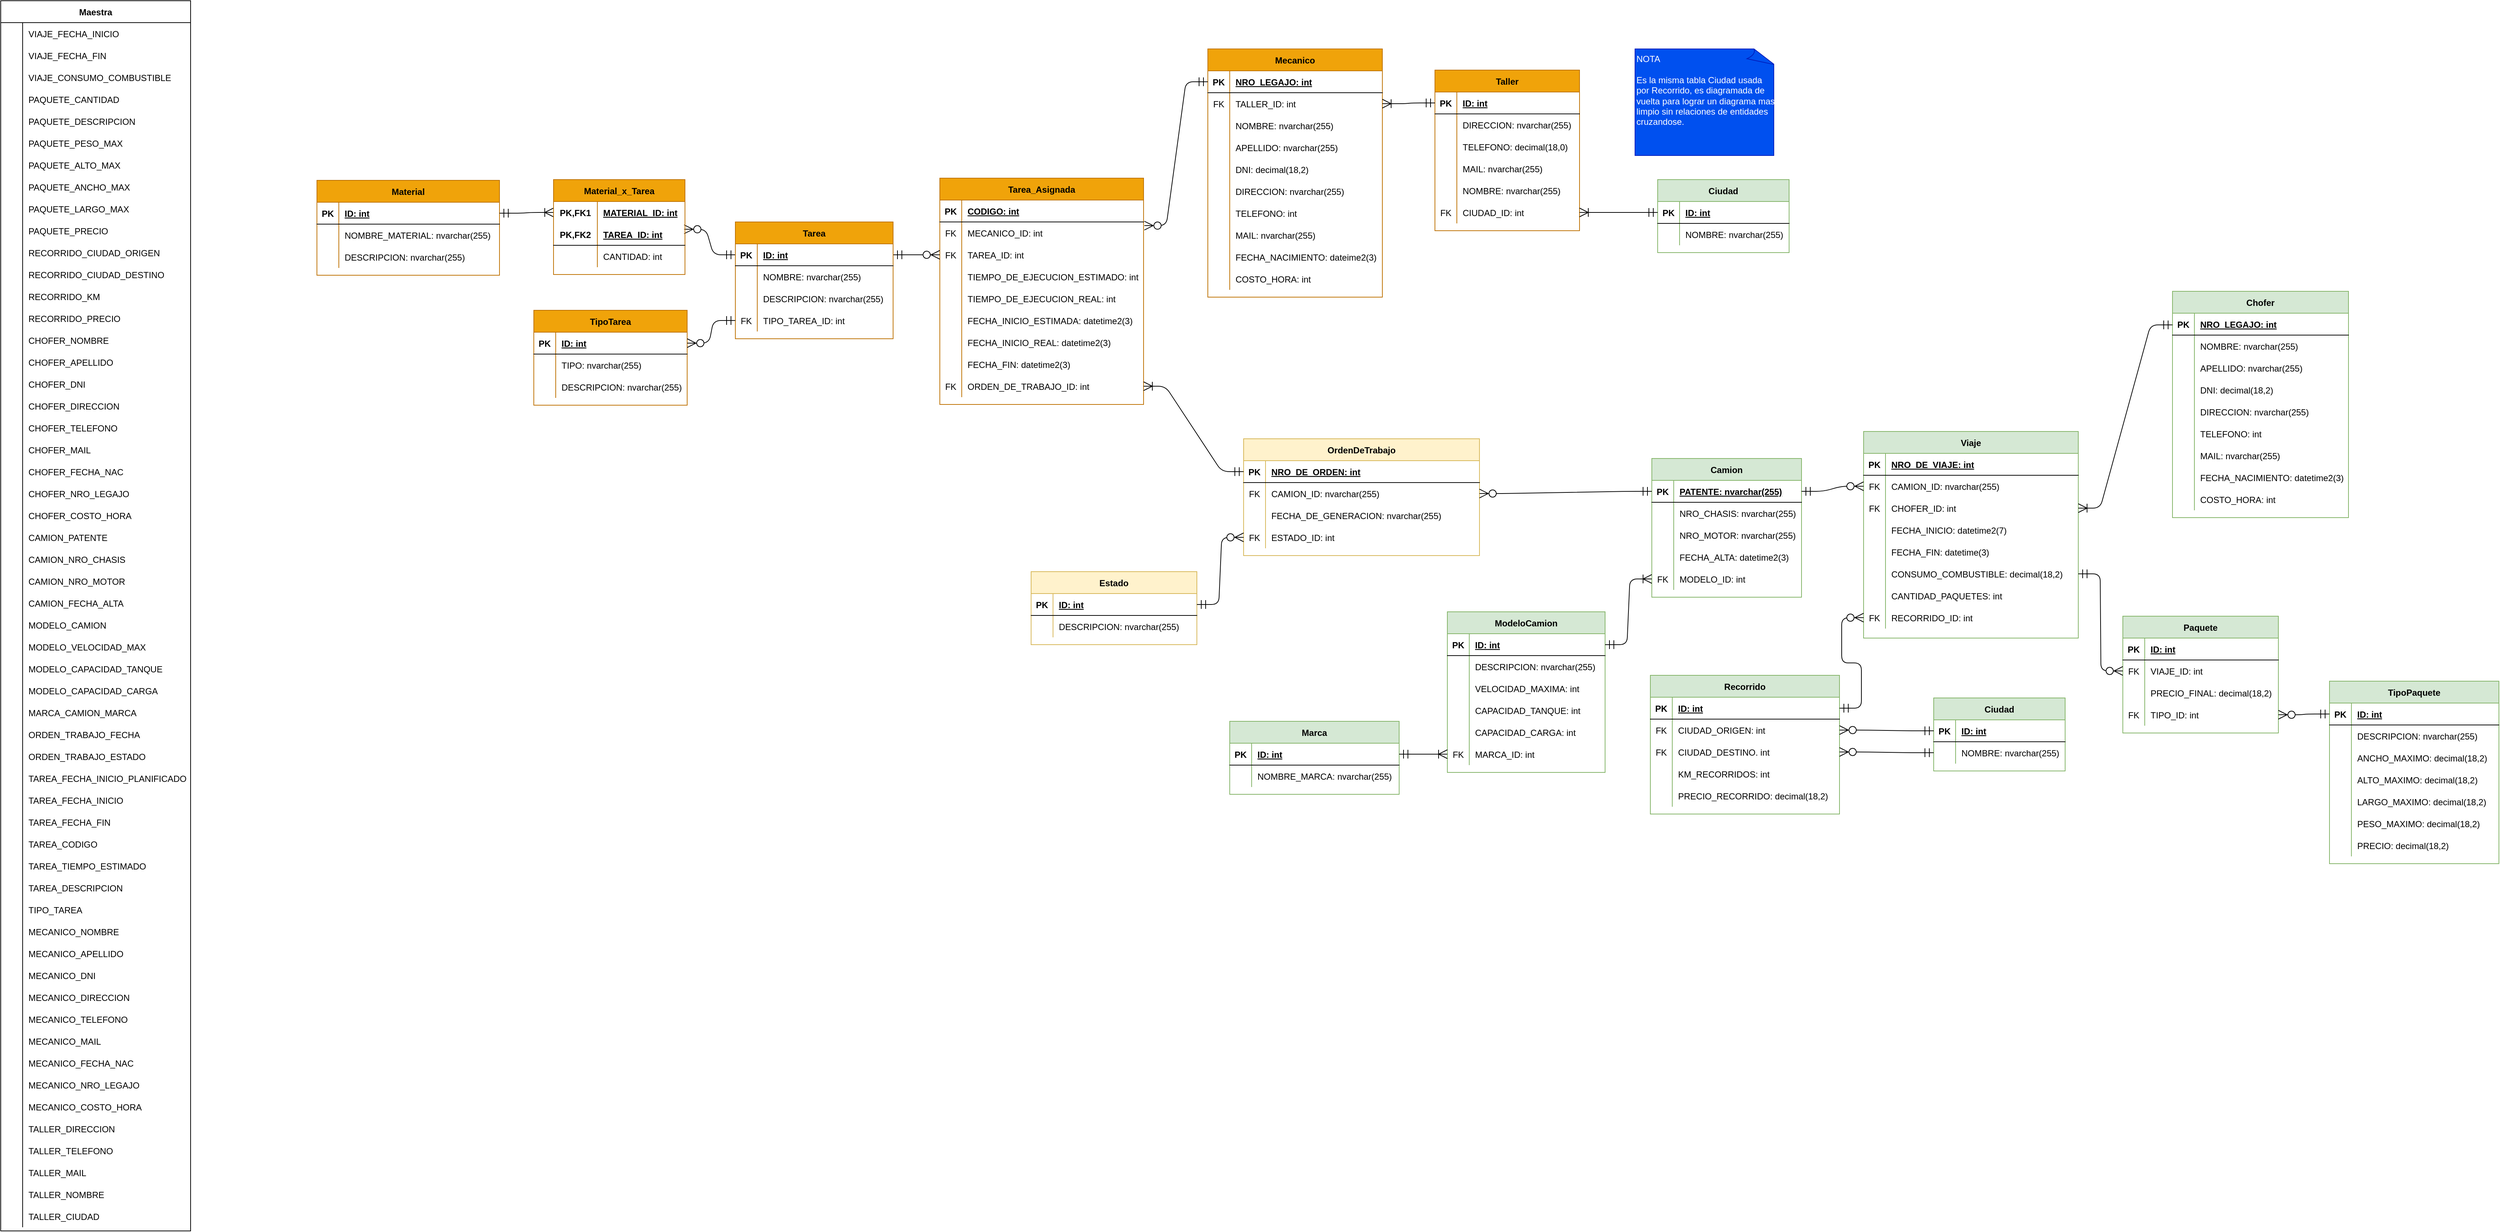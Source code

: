 <mxfile version="14.9.6" type="device"><diagram id="6IigSW5zbwEDqUWG30RW" name="Página-1"><mxGraphModel dx="4205" dy="1767" grid="0" gridSize="10" guides="0" tooltips="1" connect="1" arrows="1" fold="1" page="0" pageScale="1" pageWidth="827" pageHeight="1169" math="0" shadow="0"><root><mxCell id="0"/><mxCell id="1" parent="0"/><mxCell id="L3CfLS9jrRyJnpyv8TBC-190" value="Camion" style="shape=table;startSize=30;container=1;collapsible=1;childLayout=tableLayout;fixedRows=1;rowLines=0;fontStyle=1;align=center;resizeLast=1;fillColor=#d5e8d4;strokeColor=#82b366;" parent="1" vertex="1"><mxGeometry x="631" y="47" width="205" height="190" as="geometry"/></mxCell><mxCell id="L3CfLS9jrRyJnpyv8TBC-191" value="" style="shape=partialRectangle;collapsible=0;dropTarget=0;pointerEvents=0;fillColor=none;top=0;left=0;bottom=1;right=0;points=[[0,0.5],[1,0.5]];portConstraint=eastwest;" parent="L3CfLS9jrRyJnpyv8TBC-190" vertex="1"><mxGeometry y="30" width="205" height="30" as="geometry"/></mxCell><mxCell id="L3CfLS9jrRyJnpyv8TBC-192" value="PK" style="shape=partialRectangle;connectable=0;fillColor=none;top=0;left=0;bottom=0;right=0;fontStyle=1;overflow=hidden;" parent="L3CfLS9jrRyJnpyv8TBC-191" vertex="1"><mxGeometry width="30" height="30" as="geometry"/></mxCell><mxCell id="L3CfLS9jrRyJnpyv8TBC-193" value="PATENTE: nvarchar(255)" style="shape=partialRectangle;connectable=0;fillColor=none;top=0;left=0;bottom=0;right=0;align=left;spacingLeft=6;fontStyle=5;overflow=hidden;" parent="L3CfLS9jrRyJnpyv8TBC-191" vertex="1"><mxGeometry x="30" width="175" height="30" as="geometry"/></mxCell><mxCell id="L3CfLS9jrRyJnpyv8TBC-197" value="" style="shape=partialRectangle;collapsible=0;dropTarget=0;pointerEvents=0;fillColor=none;top=0;left=0;bottom=0;right=0;points=[[0,0.5],[1,0.5]];portConstraint=eastwest;" parent="L3CfLS9jrRyJnpyv8TBC-190" vertex="1"><mxGeometry y="60" width="205" height="30" as="geometry"/></mxCell><mxCell id="L3CfLS9jrRyJnpyv8TBC-198" value="" style="shape=partialRectangle;connectable=0;fillColor=none;top=0;left=0;bottom=0;right=0;editable=1;overflow=hidden;" parent="L3CfLS9jrRyJnpyv8TBC-197" vertex="1"><mxGeometry width="30" height="30" as="geometry"/></mxCell><mxCell id="L3CfLS9jrRyJnpyv8TBC-199" value="NRO_CHASIS: nvarchar(255)" style="shape=partialRectangle;connectable=0;fillColor=none;top=0;left=0;bottom=0;right=0;align=left;spacingLeft=6;overflow=hidden;" parent="L3CfLS9jrRyJnpyv8TBC-197" vertex="1"><mxGeometry x="30" width="175" height="30" as="geometry"/></mxCell><mxCell id="2u6nwUFCkDq3Rh7lDnzL-41" value="" style="shape=partialRectangle;collapsible=0;dropTarget=0;pointerEvents=0;fillColor=none;top=0;left=0;bottom=0;right=0;points=[[0,0.5],[1,0.5]];portConstraint=eastwest;" parent="L3CfLS9jrRyJnpyv8TBC-190" vertex="1"><mxGeometry y="90" width="205" height="30" as="geometry"/></mxCell><mxCell id="2u6nwUFCkDq3Rh7lDnzL-42" value="" style="shape=partialRectangle;connectable=0;fillColor=none;top=0;left=0;bottom=0;right=0;editable=1;overflow=hidden;" parent="2u6nwUFCkDq3Rh7lDnzL-41" vertex="1"><mxGeometry width="30" height="30" as="geometry"/></mxCell><mxCell id="2u6nwUFCkDq3Rh7lDnzL-43" value="NRO_MOTOR: nvarchar(255)" style="shape=partialRectangle;connectable=0;fillColor=none;top=0;left=0;bottom=0;right=0;align=left;spacingLeft=6;overflow=hidden;" parent="2u6nwUFCkDq3Rh7lDnzL-41" vertex="1"><mxGeometry x="30" width="175" height="30" as="geometry"/></mxCell><mxCell id="2u6nwUFCkDq3Rh7lDnzL-44" value="" style="shape=partialRectangle;collapsible=0;dropTarget=0;pointerEvents=0;fillColor=none;top=0;left=0;bottom=0;right=0;points=[[0,0.5],[1,0.5]];portConstraint=eastwest;" parent="L3CfLS9jrRyJnpyv8TBC-190" vertex="1"><mxGeometry y="120" width="205" height="30" as="geometry"/></mxCell><mxCell id="2u6nwUFCkDq3Rh7lDnzL-45" value="" style="shape=partialRectangle;connectable=0;fillColor=none;top=0;left=0;bottom=0;right=0;editable=1;overflow=hidden;" parent="2u6nwUFCkDq3Rh7lDnzL-44" vertex="1"><mxGeometry width="30" height="30" as="geometry"/></mxCell><mxCell id="2u6nwUFCkDq3Rh7lDnzL-46" value="FECHA_ALTA: datetime2(3)" style="shape=partialRectangle;connectable=0;fillColor=none;top=0;left=0;bottom=0;right=0;align=left;spacingLeft=6;overflow=hidden;" parent="2u6nwUFCkDq3Rh7lDnzL-44" vertex="1"><mxGeometry x="30" width="175" height="30" as="geometry"/></mxCell><mxCell id="L3CfLS9jrRyJnpyv8TBC-194" value="" style="shape=partialRectangle;collapsible=0;dropTarget=0;pointerEvents=0;fillColor=none;top=0;left=0;bottom=0;right=0;points=[[0,0.5],[1,0.5]];portConstraint=eastwest;" parent="L3CfLS9jrRyJnpyv8TBC-190" vertex="1"><mxGeometry y="150" width="205" height="30" as="geometry"/></mxCell><mxCell id="L3CfLS9jrRyJnpyv8TBC-195" value="FK" style="shape=partialRectangle;connectable=0;fillColor=none;top=0;left=0;bottom=0;right=0;editable=1;overflow=hidden;" parent="L3CfLS9jrRyJnpyv8TBC-194" vertex="1"><mxGeometry width="30" height="30" as="geometry"/></mxCell><mxCell id="L3CfLS9jrRyJnpyv8TBC-196" value="MODELO_ID: int" style="shape=partialRectangle;connectable=0;fillColor=none;top=0;left=0;bottom=0;right=0;align=left;spacingLeft=6;overflow=hidden;" parent="L3CfLS9jrRyJnpyv8TBC-194" vertex="1"><mxGeometry x="30" width="175" height="30" as="geometry"/></mxCell><mxCell id="L3CfLS9jrRyJnpyv8TBC-203" value="Viaje" style="shape=table;startSize=30;container=1;collapsible=1;childLayout=tableLayout;fixedRows=1;rowLines=0;fontStyle=1;align=center;resizeLast=1;fillColor=#d5e8d4;strokeColor=#82b366;" parent="1" vertex="1"><mxGeometry x="921" y="10" width="294" height="283" as="geometry"/></mxCell><mxCell id="L3CfLS9jrRyJnpyv8TBC-204" value="" style="shape=partialRectangle;collapsible=0;dropTarget=0;pointerEvents=0;fillColor=none;top=0;left=0;bottom=1;right=0;points=[[0,0.5],[1,0.5]];portConstraint=eastwest;" parent="L3CfLS9jrRyJnpyv8TBC-203" vertex="1"><mxGeometry y="30" width="294" height="30" as="geometry"/></mxCell><mxCell id="L3CfLS9jrRyJnpyv8TBC-205" value="PK" style="shape=partialRectangle;connectable=0;fillColor=none;top=0;left=0;bottom=0;right=0;fontStyle=1;overflow=hidden;" parent="L3CfLS9jrRyJnpyv8TBC-204" vertex="1"><mxGeometry width="30" height="30" as="geometry"/></mxCell><mxCell id="L3CfLS9jrRyJnpyv8TBC-206" value="NRO_DE_VIAJE: int" style="shape=partialRectangle;connectable=0;fillColor=none;top=0;left=0;bottom=0;right=0;align=left;spacingLeft=6;fontStyle=5;overflow=hidden;" parent="L3CfLS9jrRyJnpyv8TBC-204" vertex="1"><mxGeometry x="30" width="264" height="30" as="geometry"/></mxCell><mxCell id="L3CfLS9jrRyJnpyv8TBC-207" value="" style="shape=partialRectangle;collapsible=0;dropTarget=0;pointerEvents=0;fillColor=none;top=0;left=0;bottom=0;right=0;points=[[0,0.5],[1,0.5]];portConstraint=eastwest;" parent="L3CfLS9jrRyJnpyv8TBC-203" vertex="1"><mxGeometry y="60" width="294" height="30" as="geometry"/></mxCell><mxCell id="L3CfLS9jrRyJnpyv8TBC-208" value="FK" style="shape=partialRectangle;connectable=0;fillColor=none;top=0;left=0;bottom=0;right=0;editable=1;overflow=hidden;" parent="L3CfLS9jrRyJnpyv8TBC-207" vertex="1"><mxGeometry width="30" height="30" as="geometry"/></mxCell><mxCell id="L3CfLS9jrRyJnpyv8TBC-209" value="CAMION_ID: nvarchar(255)" style="shape=partialRectangle;connectable=0;fillColor=none;top=0;left=0;bottom=0;right=0;align=left;spacingLeft=6;overflow=hidden;" parent="L3CfLS9jrRyJnpyv8TBC-207" vertex="1"><mxGeometry x="30" width="264" height="30" as="geometry"/></mxCell><mxCell id="L3CfLS9jrRyJnpyv8TBC-210" value="" style="shape=partialRectangle;collapsible=0;dropTarget=0;pointerEvents=0;fillColor=none;top=0;left=0;bottom=0;right=0;points=[[0,0.5],[1,0.5]];portConstraint=eastwest;" parent="L3CfLS9jrRyJnpyv8TBC-203" vertex="1"><mxGeometry y="90" width="294" height="30" as="geometry"/></mxCell><mxCell id="L3CfLS9jrRyJnpyv8TBC-211" value="FK" style="shape=partialRectangle;connectable=0;fillColor=none;top=0;left=0;bottom=0;right=0;editable=1;overflow=hidden;" parent="L3CfLS9jrRyJnpyv8TBC-210" vertex="1"><mxGeometry width="30" height="30" as="geometry"/></mxCell><mxCell id="L3CfLS9jrRyJnpyv8TBC-212" value="CHOFER_ID: int" style="shape=partialRectangle;connectable=0;fillColor=none;top=0;left=0;bottom=0;right=0;align=left;spacingLeft=6;overflow=hidden;" parent="L3CfLS9jrRyJnpyv8TBC-210" vertex="1"><mxGeometry x="30" width="264" height="30" as="geometry"/></mxCell><mxCell id="L3CfLS9jrRyJnpyv8TBC-213" value="" style="shape=partialRectangle;collapsible=0;dropTarget=0;pointerEvents=0;fillColor=none;top=0;left=0;bottom=0;right=0;points=[[0,0.5],[1,0.5]];portConstraint=eastwest;" parent="L3CfLS9jrRyJnpyv8TBC-203" vertex="1"><mxGeometry y="120" width="294" height="30" as="geometry"/></mxCell><mxCell id="L3CfLS9jrRyJnpyv8TBC-214" value="" style="shape=partialRectangle;connectable=0;fillColor=none;top=0;left=0;bottom=0;right=0;editable=1;overflow=hidden;" parent="L3CfLS9jrRyJnpyv8TBC-213" vertex="1"><mxGeometry width="30" height="30" as="geometry"/></mxCell><mxCell id="L3CfLS9jrRyJnpyv8TBC-215" value="FECHA_INICIO: datetime2(7)" style="shape=partialRectangle;connectable=0;fillColor=none;top=0;left=0;bottom=0;right=0;align=left;spacingLeft=6;overflow=hidden;" parent="L3CfLS9jrRyJnpyv8TBC-213" vertex="1"><mxGeometry x="30" width="264" height="30" as="geometry"/></mxCell><mxCell id="L3CfLS9jrRyJnpyv8TBC-285" value="" style="shape=partialRectangle;collapsible=0;dropTarget=0;pointerEvents=0;fillColor=none;top=0;left=0;bottom=0;right=0;points=[[0,0.5],[1,0.5]];portConstraint=eastwest;" parent="L3CfLS9jrRyJnpyv8TBC-203" vertex="1"><mxGeometry y="150" width="294" height="30" as="geometry"/></mxCell><mxCell id="L3CfLS9jrRyJnpyv8TBC-286" value="" style="shape=partialRectangle;connectable=0;fillColor=none;top=0;left=0;bottom=0;right=0;editable=1;overflow=hidden;" parent="L3CfLS9jrRyJnpyv8TBC-285" vertex="1"><mxGeometry width="30" height="30" as="geometry"/></mxCell><mxCell id="L3CfLS9jrRyJnpyv8TBC-287" value="FECHA_FIN: datetime(3)" style="shape=partialRectangle;connectable=0;fillColor=none;top=0;left=0;bottom=0;right=0;align=left;spacingLeft=6;overflow=hidden;" parent="L3CfLS9jrRyJnpyv8TBC-285" vertex="1"><mxGeometry x="30" width="264" height="30" as="geometry"/></mxCell><mxCell id="L3CfLS9jrRyJnpyv8TBC-288" value="" style="shape=partialRectangle;collapsible=0;dropTarget=0;pointerEvents=0;fillColor=none;top=0;left=0;bottom=0;right=0;points=[[0,0.5],[1,0.5]];portConstraint=eastwest;" parent="L3CfLS9jrRyJnpyv8TBC-203" vertex="1"><mxGeometry y="180" width="294" height="30" as="geometry"/></mxCell><mxCell id="L3CfLS9jrRyJnpyv8TBC-289" value="" style="shape=partialRectangle;connectable=0;fillColor=none;top=0;left=0;bottom=0;right=0;editable=1;overflow=hidden;" parent="L3CfLS9jrRyJnpyv8TBC-288" vertex="1"><mxGeometry width="30" height="30" as="geometry"/></mxCell><mxCell id="L3CfLS9jrRyJnpyv8TBC-290" value="CONSUMO_COMBUSTIBLE: decimal(18,2)" style="shape=partialRectangle;connectable=0;fillColor=none;top=0;left=0;bottom=0;right=0;align=left;spacingLeft=6;overflow=hidden;" parent="L3CfLS9jrRyJnpyv8TBC-288" vertex="1"><mxGeometry x="30" width="264" height="30" as="geometry"/></mxCell><mxCell id="L3CfLS9jrRyJnpyv8TBC-322" value="" style="shape=partialRectangle;collapsible=0;dropTarget=0;pointerEvents=0;fillColor=none;top=0;left=0;bottom=0;right=0;points=[[0,0.5],[1,0.5]];portConstraint=eastwest;" parent="L3CfLS9jrRyJnpyv8TBC-203" vertex="1"><mxGeometry y="210" width="294" height="30" as="geometry"/></mxCell><mxCell id="L3CfLS9jrRyJnpyv8TBC-323" value="" style="shape=partialRectangle;connectable=0;fillColor=none;top=0;left=0;bottom=0;right=0;editable=1;overflow=hidden;" parent="L3CfLS9jrRyJnpyv8TBC-322" vertex="1"><mxGeometry width="30" height="30" as="geometry"/></mxCell><mxCell id="L3CfLS9jrRyJnpyv8TBC-324" value="CANTIDAD_PAQUETES: int" style="shape=partialRectangle;connectable=0;fillColor=none;top=0;left=0;bottom=0;right=0;align=left;spacingLeft=6;overflow=hidden;" parent="L3CfLS9jrRyJnpyv8TBC-322" vertex="1"><mxGeometry x="30" width="264" height="30" as="geometry"/></mxCell><mxCell id="2u6nwUFCkDq3Rh7lDnzL-1898" value="" style="shape=partialRectangle;collapsible=0;dropTarget=0;pointerEvents=0;fillColor=none;top=0;left=0;bottom=0;right=0;points=[[0,0.5],[1,0.5]];portConstraint=eastwest;" parent="L3CfLS9jrRyJnpyv8TBC-203" vertex="1"><mxGeometry y="240" width="294" height="30" as="geometry"/></mxCell><mxCell id="2u6nwUFCkDq3Rh7lDnzL-1899" value="FK" style="shape=partialRectangle;connectable=0;fillColor=none;top=0;left=0;bottom=0;right=0;editable=1;overflow=hidden;" parent="2u6nwUFCkDq3Rh7lDnzL-1898" vertex="1"><mxGeometry width="30" height="30" as="geometry"/></mxCell><mxCell id="2u6nwUFCkDq3Rh7lDnzL-1900" value="RECORRIDO_ID: int" style="shape=partialRectangle;connectable=0;fillColor=none;top=0;left=0;bottom=0;right=0;align=left;spacingLeft=6;overflow=hidden;" parent="2u6nwUFCkDq3Rh7lDnzL-1898" vertex="1"><mxGeometry x="30" width="264" height="30" as="geometry"/></mxCell><mxCell id="L3CfLS9jrRyJnpyv8TBC-216" value="" style="edgeStyle=entityRelationEdgeStyle;fontSize=12;html=1;endArrow=ERzeroToMany;startArrow=ERmandOne;entryX=0;entryY=0.5;entryDx=0;entryDy=0;exitX=1;exitY=0.5;exitDx=0;exitDy=0;endSize=10;startSize=10;" parent="1" source="L3CfLS9jrRyJnpyv8TBC-191" target="L3CfLS9jrRyJnpyv8TBC-207" edge="1"><mxGeometry width="100" height="100" relative="1" as="geometry"><mxPoint x="682" y="338" as="sourcePoint"/><mxPoint x="782" y="238" as="targetPoint"/></mxGeometry></mxCell><mxCell id="L3CfLS9jrRyJnpyv8TBC-217" value="Chofer" style="shape=table;startSize=30;container=1;collapsible=1;childLayout=tableLayout;fixedRows=1;rowLines=0;fontStyle=1;align=center;resizeLast=1;fillColor=#d5e8d4;strokeColor=#82b366;" parent="1" vertex="1"><mxGeometry x="1344" y="-182" width="241" height="310" as="geometry"/></mxCell><mxCell id="L3CfLS9jrRyJnpyv8TBC-218" value="" style="shape=partialRectangle;collapsible=0;dropTarget=0;pointerEvents=0;fillColor=none;top=0;left=0;bottom=1;right=0;points=[[0,0.5],[1,0.5]];portConstraint=eastwest;" parent="L3CfLS9jrRyJnpyv8TBC-217" vertex="1"><mxGeometry y="30" width="241" height="30" as="geometry"/></mxCell><mxCell id="L3CfLS9jrRyJnpyv8TBC-219" value="PK" style="shape=partialRectangle;connectable=0;fillColor=none;top=0;left=0;bottom=0;right=0;fontStyle=1;overflow=hidden;" parent="L3CfLS9jrRyJnpyv8TBC-218" vertex="1"><mxGeometry width="30" height="30" as="geometry"/></mxCell><mxCell id="L3CfLS9jrRyJnpyv8TBC-220" value="NRO_LEGAJO: int" style="shape=partialRectangle;connectable=0;fillColor=none;top=0;left=0;bottom=0;right=0;align=left;spacingLeft=6;fontStyle=5;overflow=hidden;" parent="L3CfLS9jrRyJnpyv8TBC-218" vertex="1"><mxGeometry x="30" width="211" height="30" as="geometry"/></mxCell><mxCell id="L3CfLS9jrRyJnpyv8TBC-221" value="" style="shape=partialRectangle;collapsible=0;dropTarget=0;pointerEvents=0;fillColor=none;top=0;left=0;bottom=0;right=0;points=[[0,0.5],[1,0.5]];portConstraint=eastwest;" parent="L3CfLS9jrRyJnpyv8TBC-217" vertex="1"><mxGeometry y="60" width="241" height="30" as="geometry"/></mxCell><mxCell id="L3CfLS9jrRyJnpyv8TBC-222" value="" style="shape=partialRectangle;connectable=0;fillColor=none;top=0;left=0;bottom=0;right=0;editable=1;overflow=hidden;" parent="L3CfLS9jrRyJnpyv8TBC-221" vertex="1"><mxGeometry width="30" height="30" as="geometry"/></mxCell><mxCell id="L3CfLS9jrRyJnpyv8TBC-223" value="NOMBRE: nvarchar(255)" style="shape=partialRectangle;connectable=0;fillColor=none;top=0;left=0;bottom=0;right=0;align=left;spacingLeft=6;overflow=hidden;" parent="L3CfLS9jrRyJnpyv8TBC-221" vertex="1"><mxGeometry x="30" width="211" height="30" as="geometry"/></mxCell><mxCell id="L3CfLS9jrRyJnpyv8TBC-224" value="" style="shape=partialRectangle;collapsible=0;dropTarget=0;pointerEvents=0;fillColor=none;top=0;left=0;bottom=0;right=0;points=[[0,0.5],[1,0.5]];portConstraint=eastwest;" parent="L3CfLS9jrRyJnpyv8TBC-217" vertex="1"><mxGeometry y="90" width="241" height="30" as="geometry"/></mxCell><mxCell id="L3CfLS9jrRyJnpyv8TBC-225" value="" style="shape=partialRectangle;connectable=0;fillColor=none;top=0;left=0;bottom=0;right=0;editable=1;overflow=hidden;" parent="L3CfLS9jrRyJnpyv8TBC-224" vertex="1"><mxGeometry width="30" height="30" as="geometry"/></mxCell><mxCell id="L3CfLS9jrRyJnpyv8TBC-226" value="APELLIDO: nvarchar(255)" style="shape=partialRectangle;connectable=0;fillColor=none;top=0;left=0;bottom=0;right=0;align=left;spacingLeft=6;overflow=hidden;" parent="L3CfLS9jrRyJnpyv8TBC-224" vertex="1"><mxGeometry x="30" width="211" height="30" as="geometry"/></mxCell><mxCell id="2u6nwUFCkDq3Rh7lDnzL-13" value="" style="shape=partialRectangle;collapsible=0;dropTarget=0;pointerEvents=0;fillColor=none;top=0;left=0;bottom=0;right=0;points=[[0,0.5],[1,0.5]];portConstraint=eastwest;" parent="L3CfLS9jrRyJnpyv8TBC-217" vertex="1"><mxGeometry y="120" width="241" height="30" as="geometry"/></mxCell><mxCell id="2u6nwUFCkDq3Rh7lDnzL-14" value="" style="shape=partialRectangle;connectable=0;fillColor=none;top=0;left=0;bottom=0;right=0;editable=1;overflow=hidden;" parent="2u6nwUFCkDq3Rh7lDnzL-13" vertex="1"><mxGeometry width="30" height="30" as="geometry"/></mxCell><mxCell id="2u6nwUFCkDq3Rh7lDnzL-15" value="DNI: decimal(18,2)" style="shape=partialRectangle;connectable=0;fillColor=none;top=0;left=0;bottom=0;right=0;align=left;spacingLeft=6;overflow=hidden;" parent="2u6nwUFCkDq3Rh7lDnzL-13" vertex="1"><mxGeometry x="30" width="211" height="30" as="geometry"/></mxCell><mxCell id="2u6nwUFCkDq3Rh7lDnzL-16" value="" style="shape=partialRectangle;collapsible=0;dropTarget=0;pointerEvents=0;fillColor=none;top=0;left=0;bottom=0;right=0;points=[[0,0.5],[1,0.5]];portConstraint=eastwest;" parent="L3CfLS9jrRyJnpyv8TBC-217" vertex="1"><mxGeometry y="150" width="241" height="30" as="geometry"/></mxCell><mxCell id="2u6nwUFCkDq3Rh7lDnzL-17" value="" style="shape=partialRectangle;connectable=0;fillColor=none;top=0;left=0;bottom=0;right=0;editable=1;overflow=hidden;" parent="2u6nwUFCkDq3Rh7lDnzL-16" vertex="1"><mxGeometry width="30" height="30" as="geometry"/></mxCell><mxCell id="2u6nwUFCkDq3Rh7lDnzL-18" value="DIRECCION: nvarchar(255)" style="shape=partialRectangle;connectable=0;fillColor=none;top=0;left=0;bottom=0;right=0;align=left;spacingLeft=6;overflow=hidden;" parent="2u6nwUFCkDq3Rh7lDnzL-16" vertex="1"><mxGeometry x="30" width="211" height="30" as="geometry"/></mxCell><mxCell id="2u6nwUFCkDq3Rh7lDnzL-19" value="" style="shape=partialRectangle;collapsible=0;dropTarget=0;pointerEvents=0;fillColor=none;top=0;left=0;bottom=0;right=0;points=[[0,0.5],[1,0.5]];portConstraint=eastwest;" parent="L3CfLS9jrRyJnpyv8TBC-217" vertex="1"><mxGeometry y="180" width="241" height="30" as="geometry"/></mxCell><mxCell id="2u6nwUFCkDq3Rh7lDnzL-20" value="" style="shape=partialRectangle;connectable=0;fillColor=none;top=0;left=0;bottom=0;right=0;editable=1;overflow=hidden;" parent="2u6nwUFCkDq3Rh7lDnzL-19" vertex="1"><mxGeometry width="30" height="30" as="geometry"/></mxCell><mxCell id="2u6nwUFCkDq3Rh7lDnzL-21" value="TELEFONO: int" style="shape=partialRectangle;connectable=0;fillColor=none;top=0;left=0;bottom=0;right=0;align=left;spacingLeft=6;overflow=hidden;" parent="2u6nwUFCkDq3Rh7lDnzL-19" vertex="1"><mxGeometry x="30" width="211" height="30" as="geometry"/></mxCell><mxCell id="2u6nwUFCkDq3Rh7lDnzL-22" value="" style="shape=partialRectangle;collapsible=0;dropTarget=0;pointerEvents=0;fillColor=none;top=0;left=0;bottom=0;right=0;points=[[0,0.5],[1,0.5]];portConstraint=eastwest;" parent="L3CfLS9jrRyJnpyv8TBC-217" vertex="1"><mxGeometry y="210" width="241" height="30" as="geometry"/></mxCell><mxCell id="2u6nwUFCkDq3Rh7lDnzL-23" value="" style="shape=partialRectangle;connectable=0;fillColor=none;top=0;left=0;bottom=0;right=0;editable=1;overflow=hidden;" parent="2u6nwUFCkDq3Rh7lDnzL-22" vertex="1"><mxGeometry width="30" height="30" as="geometry"/></mxCell><mxCell id="2u6nwUFCkDq3Rh7lDnzL-24" value="MAIL: nvarchar(255)" style="shape=partialRectangle;connectable=0;fillColor=none;top=0;left=0;bottom=0;right=0;align=left;spacingLeft=6;overflow=hidden;" parent="2u6nwUFCkDq3Rh7lDnzL-22" vertex="1"><mxGeometry x="30" width="211" height="30" as="geometry"/></mxCell><mxCell id="2u6nwUFCkDq3Rh7lDnzL-25" value="" style="shape=partialRectangle;collapsible=0;dropTarget=0;pointerEvents=0;fillColor=none;top=0;left=0;bottom=0;right=0;points=[[0,0.5],[1,0.5]];portConstraint=eastwest;" parent="L3CfLS9jrRyJnpyv8TBC-217" vertex="1"><mxGeometry y="240" width="241" height="30" as="geometry"/></mxCell><mxCell id="2u6nwUFCkDq3Rh7lDnzL-26" value="" style="shape=partialRectangle;connectable=0;fillColor=none;top=0;left=0;bottom=0;right=0;editable=1;overflow=hidden;" parent="2u6nwUFCkDq3Rh7lDnzL-25" vertex="1"><mxGeometry width="30" height="30" as="geometry"/></mxCell><mxCell id="2u6nwUFCkDq3Rh7lDnzL-27" value="FECHA_NACIMIENTO: datetime2(3)" style="shape=partialRectangle;connectable=0;fillColor=none;top=0;left=0;bottom=0;right=0;align=left;spacingLeft=6;overflow=hidden;" parent="2u6nwUFCkDq3Rh7lDnzL-25" vertex="1"><mxGeometry x="30" width="211" height="30" as="geometry"/></mxCell><mxCell id="2u6nwUFCkDq3Rh7lDnzL-28" value="" style="shape=partialRectangle;collapsible=0;dropTarget=0;pointerEvents=0;fillColor=none;top=0;left=0;bottom=0;right=0;points=[[0,0.5],[1,0.5]];portConstraint=eastwest;" parent="L3CfLS9jrRyJnpyv8TBC-217" vertex="1"><mxGeometry y="270" width="241" height="30" as="geometry"/></mxCell><mxCell id="2u6nwUFCkDq3Rh7lDnzL-29" value="" style="shape=partialRectangle;connectable=0;fillColor=none;top=0;left=0;bottom=0;right=0;editable=1;overflow=hidden;" parent="2u6nwUFCkDq3Rh7lDnzL-28" vertex="1"><mxGeometry width="30" height="30" as="geometry"/></mxCell><mxCell id="2u6nwUFCkDq3Rh7lDnzL-30" value="COSTO_HORA: int" style="shape=partialRectangle;connectable=0;fillColor=none;top=0;left=0;bottom=0;right=0;align=left;spacingLeft=6;overflow=hidden;" parent="2u6nwUFCkDq3Rh7lDnzL-28" vertex="1"><mxGeometry x="30" width="211" height="30" as="geometry"/></mxCell><mxCell id="L3CfLS9jrRyJnpyv8TBC-263" value="" style="edgeStyle=entityRelationEdgeStyle;fontSize=12;html=1;endArrow=ERoneToMany;startArrow=ERmandOne;entryX=1;entryY=0.5;entryDx=0;entryDy=0;endSize=10;startSize=10;endFill=0;exitX=0;exitY=0.533;exitDx=0;exitDy=0;exitPerimeter=0;" parent="1" source="L3CfLS9jrRyJnpyv8TBC-218" target="L3CfLS9jrRyJnpyv8TBC-210" edge="1"><mxGeometry width="100" height="100" relative="1" as="geometry"><mxPoint x="1257" y="-76" as="sourcePoint"/><mxPoint x="1324" y="-12" as="targetPoint"/></mxGeometry></mxCell><mxCell id="L3CfLS9jrRyJnpyv8TBC-264" value="Recorrido" style="shape=table;startSize=30;container=1;collapsible=1;childLayout=tableLayout;fixedRows=1;rowLines=0;fontStyle=1;align=center;resizeLast=1;fillColor=#d5e8d4;strokeColor=#82b366;" parent="1" vertex="1"><mxGeometry x="629" y="344" width="259" height="190" as="geometry"/></mxCell><mxCell id="L3CfLS9jrRyJnpyv8TBC-265" value="" style="shape=partialRectangle;collapsible=0;dropTarget=0;pointerEvents=0;fillColor=none;top=0;left=0;bottom=1;right=0;points=[[0,0.5],[1,0.5]];portConstraint=eastwest;" parent="L3CfLS9jrRyJnpyv8TBC-264" vertex="1"><mxGeometry y="30" width="259" height="30" as="geometry"/></mxCell><mxCell id="L3CfLS9jrRyJnpyv8TBC-266" value="PK" style="shape=partialRectangle;connectable=0;fillColor=none;top=0;left=0;bottom=0;right=0;fontStyle=1;overflow=hidden;" parent="L3CfLS9jrRyJnpyv8TBC-265" vertex="1"><mxGeometry width="30" height="30" as="geometry"/></mxCell><mxCell id="L3CfLS9jrRyJnpyv8TBC-267" value="ID: int" style="shape=partialRectangle;connectable=0;fillColor=none;top=0;left=0;bottom=0;right=0;align=left;spacingLeft=6;fontStyle=5;overflow=hidden;" parent="L3CfLS9jrRyJnpyv8TBC-265" vertex="1"><mxGeometry x="30" width="229" height="30" as="geometry"/></mxCell><mxCell id="L3CfLS9jrRyJnpyv8TBC-271" value="" style="shape=partialRectangle;collapsible=0;dropTarget=0;pointerEvents=0;fillColor=none;top=0;left=0;bottom=0;right=0;points=[[0,0.5],[1,0.5]];portConstraint=eastwest;" parent="L3CfLS9jrRyJnpyv8TBC-264" vertex="1"><mxGeometry y="60" width="259" height="30" as="geometry"/></mxCell><mxCell id="L3CfLS9jrRyJnpyv8TBC-272" value="FK" style="shape=partialRectangle;connectable=0;fillColor=none;top=0;left=0;bottom=0;right=0;editable=1;overflow=hidden;" parent="L3CfLS9jrRyJnpyv8TBC-271" vertex="1"><mxGeometry width="30" height="30" as="geometry"/></mxCell><mxCell id="L3CfLS9jrRyJnpyv8TBC-273" value="CIUDAD_ORIGEN: int" style="shape=partialRectangle;connectable=0;fillColor=none;top=0;left=0;bottom=0;right=0;align=left;spacingLeft=6;overflow=hidden;" parent="L3CfLS9jrRyJnpyv8TBC-271" vertex="1"><mxGeometry x="30" width="229" height="30" as="geometry"/></mxCell><mxCell id="L3CfLS9jrRyJnpyv8TBC-268" value="" style="shape=partialRectangle;collapsible=0;dropTarget=0;pointerEvents=0;fillColor=none;top=0;left=0;bottom=0;right=0;points=[[0,0.5],[1,0.5]];portConstraint=eastwest;" parent="L3CfLS9jrRyJnpyv8TBC-264" vertex="1"><mxGeometry y="90" width="259" height="30" as="geometry"/></mxCell><mxCell id="L3CfLS9jrRyJnpyv8TBC-269" value="FK" style="shape=partialRectangle;connectable=0;fillColor=none;top=0;left=0;bottom=0;right=0;editable=1;overflow=hidden;" parent="L3CfLS9jrRyJnpyv8TBC-268" vertex="1"><mxGeometry width="30" height="30" as="geometry"/></mxCell><mxCell id="L3CfLS9jrRyJnpyv8TBC-270" value="CIUDAD_DESTINO. int" style="shape=partialRectangle;connectable=0;fillColor=none;top=0;left=0;bottom=0;right=0;align=left;spacingLeft=6;overflow=hidden;" parent="L3CfLS9jrRyJnpyv8TBC-268" vertex="1"><mxGeometry x="30" width="229" height="30" as="geometry"/></mxCell><mxCell id="L3CfLS9jrRyJnpyv8TBC-274" value="" style="shape=partialRectangle;collapsible=0;dropTarget=0;pointerEvents=0;fillColor=none;top=0;left=0;bottom=0;right=0;points=[[0,0.5],[1,0.5]];portConstraint=eastwest;" parent="L3CfLS9jrRyJnpyv8TBC-264" vertex="1"><mxGeometry y="120" width="259" height="30" as="geometry"/></mxCell><mxCell id="L3CfLS9jrRyJnpyv8TBC-275" value="" style="shape=partialRectangle;connectable=0;fillColor=none;top=0;left=0;bottom=0;right=0;editable=1;overflow=hidden;" parent="L3CfLS9jrRyJnpyv8TBC-274" vertex="1"><mxGeometry width="30" height="30" as="geometry"/></mxCell><mxCell id="L3CfLS9jrRyJnpyv8TBC-276" value="KM_RECORRIDOS: int" style="shape=partialRectangle;connectable=0;fillColor=none;top=0;left=0;bottom=0;right=0;align=left;spacingLeft=6;overflow=hidden;" parent="L3CfLS9jrRyJnpyv8TBC-274" vertex="1"><mxGeometry x="30" width="229" height="30" as="geometry"/></mxCell><mxCell id="L3CfLS9jrRyJnpyv8TBC-277" value="" style="shape=partialRectangle;collapsible=0;dropTarget=0;pointerEvents=0;fillColor=none;top=0;left=0;bottom=0;right=0;points=[[0,0.5],[1,0.5]];portConstraint=eastwest;" parent="L3CfLS9jrRyJnpyv8TBC-264" vertex="1"><mxGeometry y="150" width="259" height="30" as="geometry"/></mxCell><mxCell id="L3CfLS9jrRyJnpyv8TBC-278" value="" style="shape=partialRectangle;connectable=0;fillColor=none;top=0;left=0;bottom=0;right=0;editable=1;overflow=hidden;" parent="L3CfLS9jrRyJnpyv8TBC-277" vertex="1"><mxGeometry width="30" height="30" as="geometry"/></mxCell><mxCell id="L3CfLS9jrRyJnpyv8TBC-279" value="PRECIO_RECORRIDO: decimal(18,2)" style="shape=partialRectangle;connectable=0;fillColor=none;top=0;left=0;bottom=0;right=0;align=left;spacingLeft=6;overflow=hidden;" parent="L3CfLS9jrRyJnpyv8TBC-277" vertex="1"><mxGeometry x="30" width="229" height="30" as="geometry"/></mxCell><mxCell id="L3CfLS9jrRyJnpyv8TBC-291" value="" style="edgeStyle=entityRelationEdgeStyle;fontSize=12;html=1;endArrow=ERzeroToMany;startArrow=ERmandOne;entryX=0;entryY=0.5;entryDx=0;entryDy=0;exitX=1;exitY=0.5;exitDx=0;exitDy=0;endSize=10;startSize=10;" parent="1" source="L3CfLS9jrRyJnpyv8TBC-265" target="2u6nwUFCkDq3Rh7lDnzL-1898" edge="1"><mxGeometry width="100" height="100" relative="1" as="geometry"><mxPoint x="872" y="338" as="sourcePoint"/><mxPoint x="978" y="338" as="targetPoint"/></mxGeometry></mxCell><mxCell id="L3CfLS9jrRyJnpyv8TBC-293" value="Paquete" style="shape=table;startSize=30;container=1;collapsible=1;childLayout=tableLayout;fixedRows=1;rowLines=0;fontStyle=1;align=center;resizeLast=1;fillColor=#d5e8d4;strokeColor=#82b366;" parent="1" vertex="1"><mxGeometry x="1276" y="263" width="213" height="160" as="geometry"/></mxCell><mxCell id="L3CfLS9jrRyJnpyv8TBC-294" value="" style="shape=partialRectangle;collapsible=0;dropTarget=0;pointerEvents=0;fillColor=none;top=0;left=0;bottom=1;right=0;points=[[0,0.5],[1,0.5]];portConstraint=eastwest;" parent="L3CfLS9jrRyJnpyv8TBC-293" vertex="1"><mxGeometry y="30" width="213" height="30" as="geometry"/></mxCell><mxCell id="L3CfLS9jrRyJnpyv8TBC-295" value="PK" style="shape=partialRectangle;connectable=0;fillColor=none;top=0;left=0;bottom=0;right=0;fontStyle=1;overflow=hidden;" parent="L3CfLS9jrRyJnpyv8TBC-294" vertex="1"><mxGeometry width="30" height="30" as="geometry"/></mxCell><mxCell id="L3CfLS9jrRyJnpyv8TBC-296" value="ID: int" style="shape=partialRectangle;connectable=0;fillColor=none;top=0;left=0;bottom=0;right=0;align=left;spacingLeft=6;fontStyle=5;overflow=hidden;" parent="L3CfLS9jrRyJnpyv8TBC-294" vertex="1"><mxGeometry x="30" width="183" height="30" as="geometry"/></mxCell><mxCell id="2u6nwUFCkDq3Rh7lDnzL-1901" value="" style="shape=partialRectangle;collapsible=0;dropTarget=0;pointerEvents=0;fillColor=none;top=0;left=0;bottom=0;right=0;points=[[0,0.5],[1,0.5]];portConstraint=eastwest;" parent="L3CfLS9jrRyJnpyv8TBC-293" vertex="1"><mxGeometry y="60" width="213" height="30" as="geometry"/></mxCell><mxCell id="2u6nwUFCkDq3Rh7lDnzL-1902" value="FK" style="shape=partialRectangle;connectable=0;fillColor=none;top=0;left=0;bottom=0;right=0;editable=1;overflow=hidden;" parent="2u6nwUFCkDq3Rh7lDnzL-1901" vertex="1"><mxGeometry width="30" height="30" as="geometry"/></mxCell><mxCell id="2u6nwUFCkDq3Rh7lDnzL-1903" value="VIAJE_ID: int" style="shape=partialRectangle;connectable=0;fillColor=none;top=0;left=0;bottom=0;right=0;align=left;spacingLeft=6;overflow=hidden;" parent="2u6nwUFCkDq3Rh7lDnzL-1901" vertex="1"><mxGeometry x="30" width="183" height="30" as="geometry"/></mxCell><mxCell id="L3CfLS9jrRyJnpyv8TBC-300" value="" style="shape=partialRectangle;collapsible=0;dropTarget=0;pointerEvents=0;fillColor=none;top=0;left=0;bottom=0;right=0;points=[[0,0.5],[1,0.5]];portConstraint=eastwest;" parent="L3CfLS9jrRyJnpyv8TBC-293" vertex="1"><mxGeometry y="90" width="213" height="30" as="geometry"/></mxCell><mxCell id="L3CfLS9jrRyJnpyv8TBC-301" value="" style="shape=partialRectangle;connectable=0;fillColor=none;top=0;left=0;bottom=0;right=0;editable=1;overflow=hidden;" parent="L3CfLS9jrRyJnpyv8TBC-300" vertex="1"><mxGeometry width="30" height="30" as="geometry"/></mxCell><mxCell id="L3CfLS9jrRyJnpyv8TBC-302" value="PRECIO_FINAL: decimal(18,2)" style="shape=partialRectangle;connectable=0;fillColor=none;top=0;left=0;bottom=0;right=0;align=left;spacingLeft=6;overflow=hidden;" parent="L3CfLS9jrRyJnpyv8TBC-300" vertex="1"><mxGeometry x="30" width="183" height="30" as="geometry"/></mxCell><mxCell id="L3CfLS9jrRyJnpyv8TBC-297" value="" style="shape=partialRectangle;collapsible=0;dropTarget=0;pointerEvents=0;fillColor=none;top=0;left=0;bottom=0;right=0;points=[[0,0.5],[1,0.5]];portConstraint=eastwest;" parent="L3CfLS9jrRyJnpyv8TBC-293" vertex="1"><mxGeometry y="120" width="213" height="30" as="geometry"/></mxCell><mxCell id="L3CfLS9jrRyJnpyv8TBC-298" value="FK" style="shape=partialRectangle;connectable=0;fillColor=none;top=0;left=0;bottom=0;right=0;editable=1;overflow=hidden;" parent="L3CfLS9jrRyJnpyv8TBC-297" vertex="1"><mxGeometry width="30" height="30" as="geometry"/></mxCell><mxCell id="L3CfLS9jrRyJnpyv8TBC-299" value="TIPO_ID: int" style="shape=partialRectangle;connectable=0;fillColor=none;top=0;left=0;bottom=0;right=0;align=left;spacingLeft=6;overflow=hidden;" parent="L3CfLS9jrRyJnpyv8TBC-297" vertex="1"><mxGeometry x="30" width="183" height="30" as="geometry"/></mxCell><mxCell id="L3CfLS9jrRyJnpyv8TBC-306" value="TipoPaquete" style="shape=table;startSize=30;container=1;collapsible=1;childLayout=tableLayout;fixedRows=1;rowLines=0;fontStyle=1;align=center;resizeLast=1;fillColor=#d5e8d4;strokeColor=#82b366;" parent="1" vertex="1"><mxGeometry x="1559" y="352" width="232" height="250" as="geometry"/></mxCell><mxCell id="L3CfLS9jrRyJnpyv8TBC-307" value="" style="shape=partialRectangle;collapsible=0;dropTarget=0;pointerEvents=0;fillColor=none;top=0;left=0;bottom=1;right=0;points=[[0,0.5],[1,0.5]];portConstraint=eastwest;" parent="L3CfLS9jrRyJnpyv8TBC-306" vertex="1"><mxGeometry y="30" width="232" height="30" as="geometry"/></mxCell><mxCell id="L3CfLS9jrRyJnpyv8TBC-308" value="PK" style="shape=partialRectangle;connectable=0;fillColor=none;top=0;left=0;bottom=0;right=0;fontStyle=1;overflow=hidden;" parent="L3CfLS9jrRyJnpyv8TBC-307" vertex="1"><mxGeometry width="30" height="30" as="geometry"/></mxCell><mxCell id="L3CfLS9jrRyJnpyv8TBC-309" value="ID: int" style="shape=partialRectangle;connectable=0;fillColor=none;top=0;left=0;bottom=0;right=0;align=left;spacingLeft=6;fontStyle=5;overflow=hidden;" parent="L3CfLS9jrRyJnpyv8TBC-307" vertex="1"><mxGeometry x="30" width="202" height="30" as="geometry"/></mxCell><mxCell id="L3CfLS9jrRyJnpyv8TBC-310" value="" style="shape=partialRectangle;collapsible=0;dropTarget=0;pointerEvents=0;fillColor=none;top=0;left=0;bottom=0;right=0;points=[[0,0.5],[1,0.5]];portConstraint=eastwest;" parent="L3CfLS9jrRyJnpyv8TBC-306" vertex="1"><mxGeometry y="60" width="232" height="30" as="geometry"/></mxCell><mxCell id="L3CfLS9jrRyJnpyv8TBC-311" value="" style="shape=partialRectangle;connectable=0;fillColor=none;top=0;left=0;bottom=0;right=0;editable=1;overflow=hidden;" parent="L3CfLS9jrRyJnpyv8TBC-310" vertex="1"><mxGeometry width="30" height="30" as="geometry"/></mxCell><mxCell id="L3CfLS9jrRyJnpyv8TBC-312" value="DESCRIPCION: nvarchar(255)" style="shape=partialRectangle;connectable=0;fillColor=none;top=0;left=0;bottom=0;right=0;align=left;spacingLeft=6;overflow=hidden;" parent="L3CfLS9jrRyJnpyv8TBC-310" vertex="1"><mxGeometry x="30" width="202" height="30" as="geometry"/></mxCell><mxCell id="L3CfLS9jrRyJnpyv8TBC-313" value="" style="shape=partialRectangle;collapsible=0;dropTarget=0;pointerEvents=0;fillColor=none;top=0;left=0;bottom=0;right=0;points=[[0,0.5],[1,0.5]];portConstraint=eastwest;" parent="L3CfLS9jrRyJnpyv8TBC-306" vertex="1"><mxGeometry y="90" width="232" height="30" as="geometry"/></mxCell><mxCell id="L3CfLS9jrRyJnpyv8TBC-314" value="" style="shape=partialRectangle;connectable=0;fillColor=none;top=0;left=0;bottom=0;right=0;editable=1;overflow=hidden;" parent="L3CfLS9jrRyJnpyv8TBC-313" vertex="1"><mxGeometry width="30" height="30" as="geometry"/></mxCell><mxCell id="L3CfLS9jrRyJnpyv8TBC-315" value="ANCHO_MAXIMO: decimal(18,2)" style="shape=partialRectangle;connectable=0;fillColor=none;top=0;left=0;bottom=0;right=0;align=left;spacingLeft=6;overflow=hidden;" parent="L3CfLS9jrRyJnpyv8TBC-313" vertex="1"><mxGeometry x="30" width="202" height="30" as="geometry"/></mxCell><mxCell id="L3CfLS9jrRyJnpyv8TBC-316" value="" style="shape=partialRectangle;collapsible=0;dropTarget=0;pointerEvents=0;fillColor=none;top=0;left=0;bottom=0;right=0;points=[[0,0.5],[1,0.5]];portConstraint=eastwest;" parent="L3CfLS9jrRyJnpyv8TBC-306" vertex="1"><mxGeometry y="120" width="232" height="30" as="geometry"/></mxCell><mxCell id="L3CfLS9jrRyJnpyv8TBC-317" value="" style="shape=partialRectangle;connectable=0;fillColor=none;top=0;left=0;bottom=0;right=0;editable=1;overflow=hidden;" parent="L3CfLS9jrRyJnpyv8TBC-316" vertex="1"><mxGeometry width="30" height="30" as="geometry"/></mxCell><mxCell id="L3CfLS9jrRyJnpyv8TBC-318" value="ALTO_MAXIMO: decimal(18,2)" style="shape=partialRectangle;connectable=0;fillColor=none;top=0;left=0;bottom=0;right=0;align=left;spacingLeft=6;overflow=hidden;" parent="L3CfLS9jrRyJnpyv8TBC-316" vertex="1"><mxGeometry x="30" width="202" height="30" as="geometry"/></mxCell><mxCell id="2u6nwUFCkDq3Rh7lDnzL-10" value="" style="shape=partialRectangle;collapsible=0;dropTarget=0;pointerEvents=0;fillColor=none;top=0;left=0;bottom=0;right=0;points=[[0,0.5],[1,0.5]];portConstraint=eastwest;" parent="L3CfLS9jrRyJnpyv8TBC-306" vertex="1"><mxGeometry y="150" width="232" height="30" as="geometry"/></mxCell><mxCell id="2u6nwUFCkDq3Rh7lDnzL-11" value="" style="shape=partialRectangle;connectable=0;fillColor=none;top=0;left=0;bottom=0;right=0;editable=1;overflow=hidden;" parent="2u6nwUFCkDq3Rh7lDnzL-10" vertex="1"><mxGeometry width="30" height="30" as="geometry"/></mxCell><mxCell id="2u6nwUFCkDq3Rh7lDnzL-12" value="LARGO_MAXIMO: decimal(18,2)" style="shape=partialRectangle;connectable=0;fillColor=none;top=0;left=0;bottom=0;right=0;align=left;spacingLeft=6;overflow=hidden;" parent="2u6nwUFCkDq3Rh7lDnzL-10" vertex="1"><mxGeometry x="30" width="202" height="30" as="geometry"/></mxCell><mxCell id="L3CfLS9jrRyJnpyv8TBC-319" value="" style="shape=partialRectangle;collapsible=0;dropTarget=0;pointerEvents=0;fillColor=none;top=0;left=0;bottom=0;right=0;points=[[0,0.5],[1,0.5]];portConstraint=eastwest;" parent="L3CfLS9jrRyJnpyv8TBC-306" vertex="1"><mxGeometry y="180" width="232" height="30" as="geometry"/></mxCell><mxCell id="L3CfLS9jrRyJnpyv8TBC-320" value="" style="shape=partialRectangle;connectable=0;fillColor=none;top=0;left=0;bottom=0;right=0;editable=1;overflow=hidden;" parent="L3CfLS9jrRyJnpyv8TBC-319" vertex="1"><mxGeometry width="30" height="30" as="geometry"/></mxCell><mxCell id="L3CfLS9jrRyJnpyv8TBC-321" value="PESO_MAXIMO: decimal(18,2)" style="shape=partialRectangle;connectable=0;fillColor=none;top=0;left=0;bottom=0;right=0;align=left;spacingLeft=6;overflow=hidden;" parent="L3CfLS9jrRyJnpyv8TBC-319" vertex="1"><mxGeometry x="30" width="202" height="30" as="geometry"/></mxCell><mxCell id="L3CfLS9jrRyJnpyv8TBC-325" value="" style="shape=partialRectangle;collapsible=0;dropTarget=0;pointerEvents=0;fillColor=none;top=0;left=0;bottom=0;right=0;points=[[0,0.5],[1,0.5]];portConstraint=eastwest;" parent="L3CfLS9jrRyJnpyv8TBC-306" vertex="1"><mxGeometry y="210" width="232" height="30" as="geometry"/></mxCell><mxCell id="L3CfLS9jrRyJnpyv8TBC-326" value="" style="shape=partialRectangle;connectable=0;fillColor=none;top=0;left=0;bottom=0;right=0;editable=1;overflow=hidden;" parent="L3CfLS9jrRyJnpyv8TBC-325" vertex="1"><mxGeometry width="30" height="30" as="geometry"/></mxCell><mxCell id="L3CfLS9jrRyJnpyv8TBC-327" value="PRECIO: decimal(18,2)" style="shape=partialRectangle;connectable=0;fillColor=none;top=0;left=0;bottom=0;right=0;align=left;spacingLeft=6;overflow=hidden;" parent="L3CfLS9jrRyJnpyv8TBC-325" vertex="1"><mxGeometry x="30" width="202" height="30" as="geometry"/></mxCell><mxCell id="L3CfLS9jrRyJnpyv8TBC-328" value="" style="edgeStyle=entityRelationEdgeStyle;fontSize=12;html=1;endArrow=ERzeroToMany;startArrow=ERmandOne;entryX=1;entryY=0.5;entryDx=0;entryDy=0;exitX=0;exitY=0.5;exitDx=0;exitDy=0;endSize=10;startSize=10;" parent="1" source="L3CfLS9jrRyJnpyv8TBC-307" target="L3CfLS9jrRyJnpyv8TBC-297" edge="1"><mxGeometry width="100" height="100" relative="1" as="geometry"><mxPoint x="1212" y="628" as="sourcePoint"/><mxPoint x="1312" y="528" as="targetPoint"/></mxGeometry></mxCell><mxCell id="L3CfLS9jrRyJnpyv8TBC-329" value="" style="edgeStyle=entityRelationEdgeStyle;fontSize=12;html=1;endArrow=ERzeroToMany;startArrow=ERmandOne;entryX=0;entryY=0.5;entryDx=0;entryDy=0;exitX=1;exitY=0.5;exitDx=0;exitDy=0;endSize=10;startSize=10;" parent="1" source="L3CfLS9jrRyJnpyv8TBC-288" target="2u6nwUFCkDq3Rh7lDnzL-1901" edge="1"><mxGeometry width="100" height="100" relative="1" as="geometry"><mxPoint x="1452" y="438" as="sourcePoint"/><mxPoint x="1342" y="453" as="targetPoint"/></mxGeometry></mxCell><mxCell id="L3CfLS9jrRyJnpyv8TBC-330" value="OrdenDeTrabajo" style="shape=table;startSize=30;container=1;collapsible=1;childLayout=tableLayout;fixedRows=1;rowLines=0;fontStyle=1;align=center;resizeLast=1;fillColor=#fff2cc;strokeColor=#d6b656;" parent="1" vertex="1"><mxGeometry x="72" y="20" width="323" height="160" as="geometry"/></mxCell><mxCell id="L3CfLS9jrRyJnpyv8TBC-331" value="" style="shape=partialRectangle;collapsible=0;dropTarget=0;pointerEvents=0;fillColor=none;top=0;left=0;bottom=1;right=0;points=[[0,0.5],[1,0.5]];portConstraint=eastwest;" parent="L3CfLS9jrRyJnpyv8TBC-330" vertex="1"><mxGeometry y="30" width="323" height="30" as="geometry"/></mxCell><mxCell id="L3CfLS9jrRyJnpyv8TBC-332" value="PK" style="shape=partialRectangle;connectable=0;fillColor=none;top=0;left=0;bottom=0;right=0;fontStyle=1;overflow=hidden;" parent="L3CfLS9jrRyJnpyv8TBC-331" vertex="1"><mxGeometry width="30" height="30" as="geometry"/></mxCell><mxCell id="L3CfLS9jrRyJnpyv8TBC-333" value="NRO_DE_ORDEN: int" style="shape=partialRectangle;connectable=0;fillColor=none;top=0;left=0;bottom=0;right=0;align=left;spacingLeft=6;fontStyle=5;overflow=hidden;" parent="L3CfLS9jrRyJnpyv8TBC-331" vertex="1"><mxGeometry x="30" width="293" height="30" as="geometry"/></mxCell><mxCell id="L3CfLS9jrRyJnpyv8TBC-344" value="" style="shape=partialRectangle;collapsible=0;dropTarget=0;pointerEvents=0;fillColor=none;top=0;left=0;bottom=0;right=0;points=[[0,0.5],[1,0.5]];portConstraint=eastwest;" parent="L3CfLS9jrRyJnpyv8TBC-330" vertex="1"><mxGeometry y="60" width="323" height="30" as="geometry"/></mxCell><mxCell id="L3CfLS9jrRyJnpyv8TBC-345" value="FK" style="shape=partialRectangle;connectable=0;fillColor=none;top=0;left=0;bottom=0;right=0;fontStyle=0;overflow=hidden;" parent="L3CfLS9jrRyJnpyv8TBC-344" vertex="1"><mxGeometry width="30" height="30" as="geometry"/></mxCell><mxCell id="L3CfLS9jrRyJnpyv8TBC-346" value="CAMION_ID: nvarchar(255)" style="shape=partialRectangle;connectable=0;fillColor=none;top=0;left=0;bottom=0;right=0;align=left;spacingLeft=6;fontStyle=0;overflow=hidden;" parent="L3CfLS9jrRyJnpyv8TBC-344" vertex="1"><mxGeometry x="30" width="293" height="30" as="geometry"/></mxCell><mxCell id="L3CfLS9jrRyJnpyv8TBC-337" value="" style="shape=partialRectangle;collapsible=0;dropTarget=0;pointerEvents=0;fillColor=none;top=0;left=0;bottom=0;right=0;points=[[0,0.5],[1,0.5]];portConstraint=eastwest;" parent="L3CfLS9jrRyJnpyv8TBC-330" vertex="1"><mxGeometry y="90" width="323" height="30" as="geometry"/></mxCell><mxCell id="L3CfLS9jrRyJnpyv8TBC-338" value="" style="shape=partialRectangle;connectable=0;fillColor=none;top=0;left=0;bottom=0;right=0;editable=1;overflow=hidden;" parent="L3CfLS9jrRyJnpyv8TBC-337" vertex="1"><mxGeometry width="30" height="30" as="geometry"/></mxCell><mxCell id="L3CfLS9jrRyJnpyv8TBC-339" value="FECHA_DE_GENERACION: nvarchar(255)" style="shape=partialRectangle;connectable=0;fillColor=none;top=0;left=0;bottom=0;right=0;align=left;spacingLeft=6;overflow=hidden;" parent="L3CfLS9jrRyJnpyv8TBC-337" vertex="1"><mxGeometry x="30" width="293" height="30" as="geometry"/></mxCell><mxCell id="L3CfLS9jrRyJnpyv8TBC-340" value="" style="shape=partialRectangle;collapsible=0;dropTarget=0;pointerEvents=0;fillColor=none;top=0;left=0;bottom=0;right=0;points=[[0,0.5],[1,0.5]];portConstraint=eastwest;" parent="L3CfLS9jrRyJnpyv8TBC-330" vertex="1"><mxGeometry y="120" width="323" height="30" as="geometry"/></mxCell><mxCell id="L3CfLS9jrRyJnpyv8TBC-341" value="FK" style="shape=partialRectangle;connectable=0;fillColor=none;top=0;left=0;bottom=0;right=0;editable=1;overflow=hidden;" parent="L3CfLS9jrRyJnpyv8TBC-340" vertex="1"><mxGeometry width="30" height="30" as="geometry"/></mxCell><mxCell id="L3CfLS9jrRyJnpyv8TBC-342" value="ESTADO_ID: int" style="shape=partialRectangle;connectable=0;fillColor=none;top=0;left=0;bottom=0;right=0;align=left;spacingLeft=6;overflow=hidden;" parent="L3CfLS9jrRyJnpyv8TBC-340" vertex="1"><mxGeometry x="30" width="293" height="30" as="geometry"/></mxCell><mxCell id="L3CfLS9jrRyJnpyv8TBC-347" value="" style="edgeStyle=entityRelationEdgeStyle;fontSize=12;html=1;endArrow=ERzeroToMany;startArrow=ERmandOne;entryX=1;entryY=0.5;entryDx=0;entryDy=0;exitX=0;exitY=0.5;exitDx=0;exitDy=0;endSize=10;startSize=10;" parent="1" source="L3CfLS9jrRyJnpyv8TBC-191" target="L3CfLS9jrRyJnpyv8TBC-344" edge="1"><mxGeometry width="100" height="100" relative="1" as="geometry"><mxPoint x="215" y="430.0" as="sourcePoint"/><mxPoint x="285" y="240" as="targetPoint"/></mxGeometry></mxCell><mxCell id="L3CfLS9jrRyJnpyv8TBC-351" value="Tarea_Asignada" style="shape=table;startSize=30;container=1;collapsible=1;childLayout=tableLayout;fixedRows=1;rowLines=0;fontStyle=1;align=center;resizeLast=1;fillColor=#f0a30a;strokeColor=#BD7000;fontColor=#000000;" parent="1" vertex="1"><mxGeometry x="-344" y="-337" width="279" height="310" as="geometry"/></mxCell><mxCell id="L3CfLS9jrRyJnpyv8TBC-352" value="" style="shape=partialRectangle;collapsible=0;dropTarget=0;pointerEvents=0;fillColor=none;top=0;left=0;bottom=1;right=0;points=[[0,0.5],[1,0.5]];portConstraint=eastwest;" parent="L3CfLS9jrRyJnpyv8TBC-351" vertex="1"><mxGeometry y="30" width="279" height="30" as="geometry"/></mxCell><mxCell id="L3CfLS9jrRyJnpyv8TBC-353" value="PK" style="shape=partialRectangle;connectable=0;fillColor=none;top=0;left=0;bottom=0;right=0;fontStyle=1;overflow=hidden;" parent="L3CfLS9jrRyJnpyv8TBC-352" vertex="1"><mxGeometry width="30" height="30" as="geometry"/></mxCell><mxCell id="L3CfLS9jrRyJnpyv8TBC-354" value="CODIGO: int" style="shape=partialRectangle;connectable=0;fillColor=none;top=0;left=0;bottom=0;right=0;align=left;spacingLeft=6;fontStyle=5;overflow=hidden;" parent="L3CfLS9jrRyJnpyv8TBC-352" vertex="1"><mxGeometry x="30" width="249" height="30" as="geometry"/></mxCell><mxCell id="L3CfLS9jrRyJnpyv8TBC-438" value="" style="shape=partialRectangle;collapsible=0;dropTarget=0;pointerEvents=0;fillColor=none;top=0;left=0;bottom=0;right=0;points=[[0,0.5],[1,0.5]];portConstraint=eastwest;" parent="L3CfLS9jrRyJnpyv8TBC-351" vertex="1"><mxGeometry y="60" width="279" height="30" as="geometry"/></mxCell><mxCell id="L3CfLS9jrRyJnpyv8TBC-439" value="FK" style="shape=partialRectangle;connectable=0;fillColor=none;top=0;left=0;bottom=0;right=0;fontStyle=0;overflow=hidden;" parent="L3CfLS9jrRyJnpyv8TBC-438" vertex="1"><mxGeometry width="30" height="30" as="geometry"/></mxCell><mxCell id="L3CfLS9jrRyJnpyv8TBC-440" value="MECANICO_ID: int" style="shape=partialRectangle;connectable=0;fillColor=none;top=0;left=0;bottom=0;right=0;align=left;spacingLeft=6;fontStyle=0;overflow=hidden;" parent="L3CfLS9jrRyJnpyv8TBC-438" vertex="1"><mxGeometry x="30" width="249" height="30" as="geometry"/></mxCell><mxCell id="L3CfLS9jrRyJnpyv8TBC-402" value="" style="shape=partialRectangle;collapsible=0;dropTarget=0;pointerEvents=0;fillColor=none;top=0;left=0;bottom=0;right=0;points=[[0,0.5],[1,0.5]];portConstraint=eastwest;" parent="L3CfLS9jrRyJnpyv8TBC-351" vertex="1"><mxGeometry y="90" width="279" height="30" as="geometry"/></mxCell><mxCell id="L3CfLS9jrRyJnpyv8TBC-403" value="FK" style="shape=partialRectangle;connectable=0;fillColor=none;top=0;left=0;bottom=0;right=0;fontStyle=0;overflow=hidden;" parent="L3CfLS9jrRyJnpyv8TBC-402" vertex="1"><mxGeometry width="30" height="30" as="geometry"/></mxCell><mxCell id="L3CfLS9jrRyJnpyv8TBC-404" value="TAREA_ID: int" style="shape=partialRectangle;connectable=0;fillColor=none;top=0;left=0;bottom=0;right=0;align=left;spacingLeft=6;fontStyle=0;overflow=hidden;" parent="L3CfLS9jrRyJnpyv8TBC-402" vertex="1"><mxGeometry x="30" width="249" height="30" as="geometry"/></mxCell><mxCell id="L3CfLS9jrRyJnpyv8TBC-358" value="" style="shape=partialRectangle;collapsible=0;dropTarget=0;pointerEvents=0;fillColor=none;top=0;left=0;bottom=0;right=0;points=[[0,0.5],[1,0.5]];portConstraint=eastwest;" parent="L3CfLS9jrRyJnpyv8TBC-351" vertex="1"><mxGeometry y="120" width="279" height="30" as="geometry"/></mxCell><mxCell id="L3CfLS9jrRyJnpyv8TBC-359" value="" style="shape=partialRectangle;connectable=0;fillColor=none;top=0;left=0;bottom=0;right=0;editable=1;overflow=hidden;" parent="L3CfLS9jrRyJnpyv8TBC-358" vertex="1"><mxGeometry width="30" height="30" as="geometry"/></mxCell><mxCell id="L3CfLS9jrRyJnpyv8TBC-360" value="TIEMPO_DE_EJECUCION_ESTIMADO: int" style="shape=partialRectangle;connectable=0;fillColor=none;top=0;left=0;bottom=0;right=0;align=left;spacingLeft=6;overflow=hidden;" parent="L3CfLS9jrRyJnpyv8TBC-358" vertex="1"><mxGeometry x="30" width="249" height="30" as="geometry"/></mxCell><mxCell id="XI9qp6Iflt-Ue372e7qK-33" value="" style="shape=partialRectangle;collapsible=0;dropTarget=0;pointerEvents=0;fillColor=none;top=0;left=0;bottom=0;right=0;points=[[0,0.5],[1,0.5]];portConstraint=eastwest;" parent="L3CfLS9jrRyJnpyv8TBC-351" vertex="1"><mxGeometry y="150" width="279" height="30" as="geometry"/></mxCell><mxCell id="XI9qp6Iflt-Ue372e7qK-34" value="" style="shape=partialRectangle;connectable=0;fillColor=none;top=0;left=0;bottom=0;right=0;editable=1;overflow=hidden;" parent="XI9qp6Iflt-Ue372e7qK-33" vertex="1"><mxGeometry width="30" height="30" as="geometry"/></mxCell><mxCell id="XI9qp6Iflt-Ue372e7qK-35" value="TIEMPO_DE_EJECUCION_REAL: int" style="shape=partialRectangle;connectable=0;fillColor=none;top=0;left=0;bottom=0;right=0;align=left;spacingLeft=6;overflow=hidden;" parent="XI9qp6Iflt-Ue372e7qK-33" vertex="1"><mxGeometry x="30" width="249" height="30" as="geometry"/></mxCell><mxCell id="L3CfLS9jrRyJnpyv8TBC-442" value="" style="shape=partialRectangle;collapsible=0;dropTarget=0;pointerEvents=0;fillColor=none;top=0;left=0;bottom=0;right=0;points=[[0,0.5],[1,0.5]];portConstraint=eastwest;" parent="L3CfLS9jrRyJnpyv8TBC-351" vertex="1"><mxGeometry y="180" width="279" height="30" as="geometry"/></mxCell><mxCell id="L3CfLS9jrRyJnpyv8TBC-443" value="" style="shape=partialRectangle;connectable=0;fillColor=none;top=0;left=0;bottom=0;right=0;editable=1;overflow=hidden;" parent="L3CfLS9jrRyJnpyv8TBC-442" vertex="1"><mxGeometry width="30" height="30" as="geometry"/></mxCell><mxCell id="L3CfLS9jrRyJnpyv8TBC-444" value="FECHA_INICIO_ESTIMADA: datetime2(3)" style="shape=partialRectangle;connectable=0;fillColor=none;top=0;left=0;bottom=0;right=0;align=left;spacingLeft=6;overflow=hidden;" parent="L3CfLS9jrRyJnpyv8TBC-442" vertex="1"><mxGeometry x="30" width="249" height="30" as="geometry"/></mxCell><mxCell id="2u6nwUFCkDq3Rh7lDnzL-1" value="" style="shape=partialRectangle;collapsible=0;dropTarget=0;pointerEvents=0;fillColor=none;top=0;left=0;bottom=0;right=0;points=[[0,0.5],[1,0.5]];portConstraint=eastwest;" parent="L3CfLS9jrRyJnpyv8TBC-351" vertex="1"><mxGeometry y="210" width="279" height="30" as="geometry"/></mxCell><mxCell id="2u6nwUFCkDq3Rh7lDnzL-2" value="" style="shape=partialRectangle;connectable=0;fillColor=none;top=0;left=0;bottom=0;right=0;editable=1;overflow=hidden;" parent="2u6nwUFCkDq3Rh7lDnzL-1" vertex="1"><mxGeometry width="30" height="30" as="geometry"/></mxCell><mxCell id="2u6nwUFCkDq3Rh7lDnzL-3" value="FECHA_INICIO_REAL: datetime2(3)" style="shape=partialRectangle;connectable=0;fillColor=none;top=0;left=0;bottom=0;right=0;align=left;spacingLeft=6;overflow=hidden;" parent="2u6nwUFCkDq3Rh7lDnzL-1" vertex="1"><mxGeometry x="30" width="249" height="30" as="geometry"/></mxCell><mxCell id="2u6nwUFCkDq3Rh7lDnzL-4" value="" style="shape=partialRectangle;collapsible=0;dropTarget=0;pointerEvents=0;fillColor=none;top=0;left=0;bottom=0;right=0;points=[[0,0.5],[1,0.5]];portConstraint=eastwest;" parent="L3CfLS9jrRyJnpyv8TBC-351" vertex="1"><mxGeometry y="240" width="279" height="30" as="geometry"/></mxCell><mxCell id="2u6nwUFCkDq3Rh7lDnzL-5" value="" style="shape=partialRectangle;connectable=0;fillColor=none;top=0;left=0;bottom=0;right=0;editable=1;overflow=hidden;" parent="2u6nwUFCkDq3Rh7lDnzL-4" vertex="1"><mxGeometry width="30" height="30" as="geometry"/></mxCell><mxCell id="2u6nwUFCkDq3Rh7lDnzL-6" value="FECHA_FIN: datetime2(3)" style="shape=partialRectangle;connectable=0;fillColor=none;top=0;left=0;bottom=0;right=0;align=left;spacingLeft=6;overflow=hidden;" parent="2u6nwUFCkDq3Rh7lDnzL-4" vertex="1"><mxGeometry x="30" width="249" height="30" as="geometry"/></mxCell><mxCell id="L3CfLS9jrRyJnpyv8TBC-396" value="" style="shape=partialRectangle;collapsible=0;dropTarget=0;pointerEvents=0;fillColor=none;top=0;left=0;bottom=0;right=0;points=[[0,0.5],[1,0.5]];portConstraint=eastwest;" parent="L3CfLS9jrRyJnpyv8TBC-351" vertex="1"><mxGeometry y="270" width="279" height="30" as="geometry"/></mxCell><mxCell id="L3CfLS9jrRyJnpyv8TBC-397" value="FK" style="shape=partialRectangle;connectable=0;fillColor=none;top=0;left=0;bottom=0;right=0;fontStyle=0;overflow=hidden;" parent="L3CfLS9jrRyJnpyv8TBC-396" vertex="1"><mxGeometry width="30" height="30" as="geometry"/></mxCell><mxCell id="L3CfLS9jrRyJnpyv8TBC-398" value="ORDEN_DE_TRABAJO_ID: int" style="shape=partialRectangle;connectable=0;fillColor=none;top=0;left=0;bottom=0;right=0;align=left;spacingLeft=6;fontStyle=0;overflow=hidden;" parent="L3CfLS9jrRyJnpyv8TBC-396" vertex="1"><mxGeometry x="30" width="249" height="30" as="geometry"/></mxCell><mxCell id="L3CfLS9jrRyJnpyv8TBC-364" value="TipoTarea" style="shape=table;startSize=30;container=1;collapsible=1;childLayout=tableLayout;fixedRows=1;rowLines=0;fontStyle=1;align=center;resizeLast=1;fillColor=#f0a30a;strokeColor=#BD7000;fontColor=#000000;" parent="1" vertex="1"><mxGeometry x="-900" y="-156" width="210" height="130" as="geometry"/></mxCell><mxCell id="L3CfLS9jrRyJnpyv8TBC-365" value="" style="shape=partialRectangle;collapsible=0;dropTarget=0;pointerEvents=0;fillColor=none;top=0;left=0;bottom=1;right=0;points=[[0,0.5],[1,0.5]];portConstraint=eastwest;" parent="L3CfLS9jrRyJnpyv8TBC-364" vertex="1"><mxGeometry y="30" width="210" height="30" as="geometry"/></mxCell><mxCell id="L3CfLS9jrRyJnpyv8TBC-366" value="PK" style="shape=partialRectangle;connectable=0;fillColor=none;top=0;left=0;bottom=0;right=0;fontStyle=1;overflow=hidden;" parent="L3CfLS9jrRyJnpyv8TBC-365" vertex="1"><mxGeometry width="30" height="30" as="geometry"/></mxCell><mxCell id="L3CfLS9jrRyJnpyv8TBC-367" value="ID: int" style="shape=partialRectangle;connectable=0;fillColor=none;top=0;left=0;bottom=0;right=0;align=left;spacingLeft=6;fontStyle=5;overflow=hidden;" parent="L3CfLS9jrRyJnpyv8TBC-365" vertex="1"><mxGeometry x="30" width="180" height="30" as="geometry"/></mxCell><mxCell id="L3CfLS9jrRyJnpyv8TBC-368" value="" style="shape=partialRectangle;collapsible=0;dropTarget=0;pointerEvents=0;fillColor=none;top=0;left=0;bottom=0;right=0;points=[[0,0.5],[1,0.5]];portConstraint=eastwest;" parent="L3CfLS9jrRyJnpyv8TBC-364" vertex="1"><mxGeometry y="60" width="210" height="30" as="geometry"/></mxCell><mxCell id="L3CfLS9jrRyJnpyv8TBC-369" value="" style="shape=partialRectangle;connectable=0;fillColor=none;top=0;left=0;bottom=0;right=0;editable=1;overflow=hidden;" parent="L3CfLS9jrRyJnpyv8TBC-368" vertex="1"><mxGeometry width="30" height="30" as="geometry"/></mxCell><mxCell id="L3CfLS9jrRyJnpyv8TBC-370" value="TIPO: nvarchar(255)" style="shape=partialRectangle;connectable=0;fillColor=none;top=0;left=0;bottom=0;right=0;align=left;spacingLeft=6;overflow=hidden;" parent="L3CfLS9jrRyJnpyv8TBC-368" vertex="1"><mxGeometry x="30" width="180" height="30" as="geometry"/></mxCell><mxCell id="L3CfLS9jrRyJnpyv8TBC-371" value="" style="shape=partialRectangle;collapsible=0;dropTarget=0;pointerEvents=0;fillColor=none;top=0;left=0;bottom=0;right=0;points=[[0,0.5],[1,0.5]];portConstraint=eastwest;" parent="L3CfLS9jrRyJnpyv8TBC-364" vertex="1"><mxGeometry y="90" width="210" height="30" as="geometry"/></mxCell><mxCell id="L3CfLS9jrRyJnpyv8TBC-372" value="" style="shape=partialRectangle;connectable=0;fillColor=none;top=0;left=0;bottom=0;right=0;editable=1;overflow=hidden;" parent="L3CfLS9jrRyJnpyv8TBC-371" vertex="1"><mxGeometry width="30" height="30" as="geometry"/></mxCell><mxCell id="L3CfLS9jrRyJnpyv8TBC-373" value="DESCRIPCION: nvarchar(255)" style="shape=partialRectangle;connectable=0;fillColor=none;top=0;left=0;bottom=0;right=0;align=left;spacingLeft=6;overflow=hidden;" parent="L3CfLS9jrRyJnpyv8TBC-371" vertex="1"><mxGeometry x="30" width="180" height="30" as="geometry"/></mxCell><mxCell id="L3CfLS9jrRyJnpyv8TBC-377" value="Material" style="shape=table;startSize=30;container=1;collapsible=1;childLayout=tableLayout;fixedRows=1;rowLines=0;fontStyle=1;align=center;resizeLast=1;fillColor=#f0a30a;strokeColor=#BD7000;fontColor=#000000;" parent="1" vertex="1"><mxGeometry x="-1197" y="-334" width="250" height="130" as="geometry"/></mxCell><mxCell id="L3CfLS9jrRyJnpyv8TBC-378" value="" style="shape=partialRectangle;collapsible=0;dropTarget=0;pointerEvents=0;fillColor=none;top=0;left=0;bottom=1;right=0;points=[[0,0.5],[1,0.5]];portConstraint=eastwest;" parent="L3CfLS9jrRyJnpyv8TBC-377" vertex="1"><mxGeometry y="30" width="250" height="30" as="geometry"/></mxCell><mxCell id="L3CfLS9jrRyJnpyv8TBC-379" value="PK" style="shape=partialRectangle;connectable=0;fillColor=none;top=0;left=0;bottom=0;right=0;fontStyle=1;overflow=hidden;" parent="L3CfLS9jrRyJnpyv8TBC-378" vertex="1"><mxGeometry width="30" height="30" as="geometry"/></mxCell><mxCell id="L3CfLS9jrRyJnpyv8TBC-380" value="ID: int" style="shape=partialRectangle;connectable=0;fillColor=none;top=0;left=0;bottom=0;right=0;align=left;spacingLeft=6;fontStyle=5;overflow=hidden;" parent="L3CfLS9jrRyJnpyv8TBC-378" vertex="1"><mxGeometry x="30" width="220" height="30" as="geometry"/></mxCell><mxCell id="L3CfLS9jrRyJnpyv8TBC-381" value="" style="shape=partialRectangle;collapsible=0;dropTarget=0;pointerEvents=0;fillColor=none;top=0;left=0;bottom=0;right=0;points=[[0,0.5],[1,0.5]];portConstraint=eastwest;" parent="L3CfLS9jrRyJnpyv8TBC-377" vertex="1"><mxGeometry y="60" width="250" height="30" as="geometry"/></mxCell><mxCell id="L3CfLS9jrRyJnpyv8TBC-382" value="" style="shape=partialRectangle;connectable=0;fillColor=none;top=0;left=0;bottom=0;right=0;editable=1;overflow=hidden;" parent="L3CfLS9jrRyJnpyv8TBC-381" vertex="1"><mxGeometry width="30" height="30" as="geometry"/></mxCell><mxCell id="L3CfLS9jrRyJnpyv8TBC-383" value="NOMBRE_MATERIAL: nvarchar(255)" style="shape=partialRectangle;connectable=0;fillColor=none;top=0;left=0;bottom=0;right=0;align=left;spacingLeft=6;overflow=hidden;" parent="L3CfLS9jrRyJnpyv8TBC-381" vertex="1"><mxGeometry x="30" width="220" height="30" as="geometry"/></mxCell><mxCell id="L3CfLS9jrRyJnpyv8TBC-384" value="" style="shape=partialRectangle;collapsible=0;dropTarget=0;pointerEvents=0;fillColor=none;top=0;left=0;bottom=0;right=0;points=[[0,0.5],[1,0.5]];portConstraint=eastwest;" parent="L3CfLS9jrRyJnpyv8TBC-377" vertex="1"><mxGeometry y="90" width="250" height="30" as="geometry"/></mxCell><mxCell id="L3CfLS9jrRyJnpyv8TBC-385" value="" style="shape=partialRectangle;connectable=0;fillColor=none;top=0;left=0;bottom=0;right=0;editable=1;overflow=hidden;" parent="L3CfLS9jrRyJnpyv8TBC-384" vertex="1"><mxGeometry width="30" height="30" as="geometry"/></mxCell><mxCell id="L3CfLS9jrRyJnpyv8TBC-386" value="DESCRIPCION: nvarchar(255)" style="shape=partialRectangle;connectable=0;fillColor=none;top=0;left=0;bottom=0;right=0;align=left;spacingLeft=6;overflow=hidden;" parent="L3CfLS9jrRyJnpyv8TBC-384" vertex="1"><mxGeometry x="30" width="220" height="30" as="geometry"/></mxCell><mxCell id="L3CfLS9jrRyJnpyv8TBC-394" value="" style="edgeStyle=entityRelationEdgeStyle;fontSize=12;html=1;endArrow=ERoneToMany;startArrow=ERmandOne;entryX=1;entryY=0.5;entryDx=0;entryDy=0;exitX=0;exitY=0.5;exitDx=0;exitDy=0;endSize=10;startSize=10;endFill=0;" parent="1" source="L3CfLS9jrRyJnpyv8TBC-331" target="L3CfLS9jrRyJnpyv8TBC-396" edge="1"><mxGeometry width="100" height="100" relative="1" as="geometry"><mxPoint x="-256" y="-120" as="sourcePoint"/><mxPoint x="-450" y="-460" as="targetPoint"/></mxGeometry></mxCell><mxCell id="L3CfLS9jrRyJnpyv8TBC-400" value="" style="edgeStyle=entityRelationEdgeStyle;fontSize=12;html=1;endArrow=ERzeroToMany;startArrow=ERmandOne;entryX=0;entryY=0.5;entryDx=0;entryDy=0;endSize=10;startSize=10;endFill=1;exitX=1;exitY=0.5;exitDx=0;exitDy=0;" parent="1" source="XI9qp6Iflt-Ue372e7qK-20" target="L3CfLS9jrRyJnpyv8TBC-402" edge="1"><mxGeometry width="100" height="100" relative="1" as="geometry"><mxPoint x="-424" y="-98" as="sourcePoint"/><mxPoint x="-290" y="-370" as="targetPoint"/></mxGeometry></mxCell><mxCell id="L3CfLS9jrRyJnpyv8TBC-422" value="" style="edgeStyle=entityRelationEdgeStyle;fontSize=12;html=1;endArrow=ERzeroToMany;startArrow=ERmandOne;endSize=10;startSize=10;entryX=0.994;entryY=0.267;entryDx=0;entryDy=0;entryPerimeter=0;endFill=1;exitX=0;exitY=0.5;exitDx=0;exitDy=0;" parent="1" source="XI9qp6Iflt-Ue372e7qK-20" target="2u6nwUFCkDq3Rh7lDnzL-1886" edge="1"><mxGeometry width="100" height="100" relative="1" as="geometry"><mxPoint x="-436" y="-614" as="sourcePoint"/><mxPoint x="-450" y="-355" as="targetPoint"/></mxGeometry></mxCell><mxCell id="L3CfLS9jrRyJnpyv8TBC-423" value="" style="edgeStyle=entityRelationEdgeStyle;fontSize=12;html=1;endArrow=ERoneToMany;startArrow=ERmandOne;exitX=1;exitY=0.5;exitDx=0;exitDy=0;entryX=0;entryY=0.5;entryDx=0;entryDy=0;strokeWidth=1;endSize=10;startSize=10;endFill=0;" parent="1" source="L3CfLS9jrRyJnpyv8TBC-378" target="2u6nwUFCkDq3Rh7lDnzL-1883" edge="1"><mxGeometry width="100" height="100" relative="1" as="geometry"><mxPoint x="-363" y="-255" as="sourcePoint"/><mxPoint x="-653" y="-415" as="targetPoint"/></mxGeometry></mxCell><mxCell id="L3CfLS9jrRyJnpyv8TBC-424" value="Mecanico" style="shape=table;startSize=30;container=1;collapsible=1;childLayout=tableLayout;fixedRows=1;rowLines=0;fontStyle=1;align=center;resizeLast=1;fillColor=#f0a30a;strokeColor=#BD7000;fontColor=#000000;" parent="1" vertex="1"><mxGeometry x="23" y="-514" width="239" height="340" as="geometry"/></mxCell><mxCell id="L3CfLS9jrRyJnpyv8TBC-425" value="" style="shape=partialRectangle;collapsible=0;dropTarget=0;pointerEvents=0;fillColor=none;top=0;left=0;bottom=1;right=0;points=[[0,0.5],[1,0.5]];portConstraint=eastwest;" parent="L3CfLS9jrRyJnpyv8TBC-424" vertex="1"><mxGeometry y="30" width="239" height="30" as="geometry"/></mxCell><mxCell id="L3CfLS9jrRyJnpyv8TBC-426" value="PK" style="shape=partialRectangle;connectable=0;fillColor=none;top=0;left=0;bottom=0;right=0;fontStyle=1;overflow=hidden;" parent="L3CfLS9jrRyJnpyv8TBC-425" vertex="1"><mxGeometry width="30" height="30" as="geometry"/></mxCell><mxCell id="L3CfLS9jrRyJnpyv8TBC-427" value="NRO_LEGAJO: int" style="shape=partialRectangle;connectable=0;fillColor=none;top=0;left=0;bottom=0;right=0;align=left;spacingLeft=6;fontStyle=5;overflow=hidden;" parent="L3CfLS9jrRyJnpyv8TBC-425" vertex="1"><mxGeometry x="30" width="209" height="30" as="geometry"/></mxCell><mxCell id="2u6nwUFCkDq3Rh7lDnzL-488" value="" style="shape=partialRectangle;collapsible=0;dropTarget=0;pointerEvents=0;fillColor=none;top=0;left=0;bottom=0;right=0;points=[[0,0.5],[1,0.5]];portConstraint=eastwest;" parent="L3CfLS9jrRyJnpyv8TBC-424" vertex="1"><mxGeometry y="60" width="239" height="30" as="geometry"/></mxCell><mxCell id="2u6nwUFCkDq3Rh7lDnzL-489" value="FK" style="shape=partialRectangle;connectable=0;fillColor=none;top=0;left=0;bottom=0;right=0;editable=1;overflow=hidden;" parent="2u6nwUFCkDq3Rh7lDnzL-488" vertex="1"><mxGeometry width="30" height="30" as="geometry"/></mxCell><mxCell id="2u6nwUFCkDq3Rh7lDnzL-490" value="TALLER_ID: int" style="shape=partialRectangle;connectable=0;fillColor=none;top=0;left=0;bottom=0;right=0;align=left;spacingLeft=6;overflow=hidden;" parent="2u6nwUFCkDq3Rh7lDnzL-488" vertex="1"><mxGeometry x="30" width="209" height="30" as="geometry"/></mxCell><mxCell id="L3CfLS9jrRyJnpyv8TBC-428" value="" style="shape=partialRectangle;collapsible=0;dropTarget=0;pointerEvents=0;fillColor=none;top=0;left=0;bottom=0;right=0;points=[[0,0.5],[1,0.5]];portConstraint=eastwest;" parent="L3CfLS9jrRyJnpyv8TBC-424" vertex="1"><mxGeometry y="90" width="239" height="30" as="geometry"/></mxCell><mxCell id="L3CfLS9jrRyJnpyv8TBC-429" value="" style="shape=partialRectangle;connectable=0;fillColor=none;top=0;left=0;bottom=0;right=0;editable=1;overflow=hidden;" parent="L3CfLS9jrRyJnpyv8TBC-428" vertex="1"><mxGeometry width="30" height="30" as="geometry"/></mxCell><mxCell id="L3CfLS9jrRyJnpyv8TBC-430" value="NOMBRE: nvarchar(255)" style="shape=partialRectangle;connectable=0;fillColor=none;top=0;left=0;bottom=0;right=0;align=left;spacingLeft=6;overflow=hidden;" parent="L3CfLS9jrRyJnpyv8TBC-428" vertex="1"><mxGeometry x="30" width="209" height="30" as="geometry"/></mxCell><mxCell id="2u6nwUFCkDq3Rh7lDnzL-94" value="" style="shape=partialRectangle;collapsible=0;dropTarget=0;pointerEvents=0;fillColor=none;top=0;left=0;bottom=0;right=0;points=[[0,0.5],[1,0.5]];portConstraint=eastwest;" parent="L3CfLS9jrRyJnpyv8TBC-424" vertex="1"><mxGeometry y="120" width="239" height="30" as="geometry"/></mxCell><mxCell id="2u6nwUFCkDq3Rh7lDnzL-95" value="" style="shape=partialRectangle;connectable=0;fillColor=none;top=0;left=0;bottom=0;right=0;editable=1;overflow=hidden;" parent="2u6nwUFCkDq3Rh7lDnzL-94" vertex="1"><mxGeometry width="30" height="30" as="geometry"/></mxCell><mxCell id="2u6nwUFCkDq3Rh7lDnzL-96" value="APELLIDO: nvarchar(255)" style="shape=partialRectangle;connectable=0;fillColor=none;top=0;left=0;bottom=0;right=0;align=left;spacingLeft=6;overflow=hidden;" parent="2u6nwUFCkDq3Rh7lDnzL-94" vertex="1"><mxGeometry x="30" width="209" height="30" as="geometry"/></mxCell><mxCell id="2u6nwUFCkDq3Rh7lDnzL-97" value="" style="shape=partialRectangle;collapsible=0;dropTarget=0;pointerEvents=0;fillColor=none;top=0;left=0;bottom=0;right=0;points=[[0,0.5],[1,0.5]];portConstraint=eastwest;" parent="L3CfLS9jrRyJnpyv8TBC-424" vertex="1"><mxGeometry y="150" width="239" height="30" as="geometry"/></mxCell><mxCell id="2u6nwUFCkDq3Rh7lDnzL-98" value="" style="shape=partialRectangle;connectable=0;fillColor=none;top=0;left=0;bottom=0;right=0;editable=1;overflow=hidden;" parent="2u6nwUFCkDq3Rh7lDnzL-97" vertex="1"><mxGeometry width="30" height="30" as="geometry"/></mxCell><mxCell id="2u6nwUFCkDq3Rh7lDnzL-99" value="DNI: decimal(18,2)" style="shape=partialRectangle;connectable=0;fillColor=none;top=0;left=0;bottom=0;right=0;align=left;spacingLeft=6;overflow=hidden;" parent="2u6nwUFCkDq3Rh7lDnzL-97" vertex="1"><mxGeometry x="30" width="209" height="30" as="geometry"/></mxCell><mxCell id="2u6nwUFCkDq3Rh7lDnzL-100" value="" style="shape=partialRectangle;collapsible=0;dropTarget=0;pointerEvents=0;fillColor=none;top=0;left=0;bottom=0;right=0;points=[[0,0.5],[1,0.5]];portConstraint=eastwest;" parent="L3CfLS9jrRyJnpyv8TBC-424" vertex="1"><mxGeometry y="180" width="239" height="30" as="geometry"/></mxCell><mxCell id="2u6nwUFCkDq3Rh7lDnzL-101" value="" style="shape=partialRectangle;connectable=0;fillColor=none;top=0;left=0;bottom=0;right=0;editable=1;overflow=hidden;" parent="2u6nwUFCkDq3Rh7lDnzL-100" vertex="1"><mxGeometry width="30" height="30" as="geometry"/></mxCell><mxCell id="2u6nwUFCkDq3Rh7lDnzL-102" value="DIRECCION: nvarchar(255)" style="shape=partialRectangle;connectable=0;fillColor=none;top=0;left=0;bottom=0;right=0;align=left;spacingLeft=6;overflow=hidden;" parent="2u6nwUFCkDq3Rh7lDnzL-100" vertex="1"><mxGeometry x="30" width="209" height="30" as="geometry"/></mxCell><mxCell id="L3CfLS9jrRyJnpyv8TBC-431" value="" style="shape=partialRectangle;collapsible=0;dropTarget=0;pointerEvents=0;fillColor=none;top=0;left=0;bottom=0;right=0;points=[[0,0.5],[1,0.5]];portConstraint=eastwest;" parent="L3CfLS9jrRyJnpyv8TBC-424" vertex="1"><mxGeometry y="210" width="239" height="30" as="geometry"/></mxCell><mxCell id="L3CfLS9jrRyJnpyv8TBC-432" value="" style="shape=partialRectangle;connectable=0;fillColor=none;top=0;left=0;bottom=0;right=0;editable=1;overflow=hidden;" parent="L3CfLS9jrRyJnpyv8TBC-431" vertex="1"><mxGeometry width="30" height="30" as="geometry"/></mxCell><mxCell id="L3CfLS9jrRyJnpyv8TBC-433" value="TELEFONO: int" style="shape=partialRectangle;connectable=0;fillColor=none;top=0;left=0;bottom=0;right=0;align=left;spacingLeft=6;overflow=hidden;" parent="L3CfLS9jrRyJnpyv8TBC-431" vertex="1"><mxGeometry x="30" width="209" height="30" as="geometry"/></mxCell><mxCell id="2u6nwUFCkDq3Rh7lDnzL-103" value="" style="shape=partialRectangle;collapsible=0;dropTarget=0;pointerEvents=0;fillColor=none;top=0;left=0;bottom=0;right=0;points=[[0,0.5],[1,0.5]];portConstraint=eastwest;" parent="L3CfLS9jrRyJnpyv8TBC-424" vertex="1"><mxGeometry y="240" width="239" height="30" as="geometry"/></mxCell><mxCell id="2u6nwUFCkDq3Rh7lDnzL-104" value="" style="shape=partialRectangle;connectable=0;fillColor=none;top=0;left=0;bottom=0;right=0;editable=1;overflow=hidden;" parent="2u6nwUFCkDq3Rh7lDnzL-103" vertex="1"><mxGeometry width="30" height="30" as="geometry"/></mxCell><mxCell id="2u6nwUFCkDq3Rh7lDnzL-105" value="MAIL: nvarchar(255)" style="shape=partialRectangle;connectable=0;fillColor=none;top=0;left=0;bottom=0;right=0;align=left;spacingLeft=6;overflow=hidden;" parent="2u6nwUFCkDq3Rh7lDnzL-103" vertex="1"><mxGeometry x="30" width="209" height="30" as="geometry"/></mxCell><mxCell id="L3CfLS9jrRyJnpyv8TBC-434" value="" style="shape=partialRectangle;collapsible=0;dropTarget=0;pointerEvents=0;fillColor=none;top=0;left=0;bottom=0;right=0;points=[[0,0.5],[1,0.5]];portConstraint=eastwest;" parent="L3CfLS9jrRyJnpyv8TBC-424" vertex="1"><mxGeometry y="270" width="239" height="30" as="geometry"/></mxCell><mxCell id="L3CfLS9jrRyJnpyv8TBC-435" value="" style="shape=partialRectangle;connectable=0;fillColor=none;top=0;left=0;bottom=0;right=0;editable=1;overflow=hidden;" parent="L3CfLS9jrRyJnpyv8TBC-434" vertex="1"><mxGeometry width="30" height="30" as="geometry"/></mxCell><mxCell id="L3CfLS9jrRyJnpyv8TBC-436" value="FECHA_NACIMIENTO: dateime2(3)" style="shape=partialRectangle;connectable=0;fillColor=none;top=0;left=0;bottom=0;right=0;align=left;spacingLeft=6;overflow=hidden;" parent="L3CfLS9jrRyJnpyv8TBC-434" vertex="1"><mxGeometry x="30" width="209" height="30" as="geometry"/></mxCell><mxCell id="2u6nwUFCkDq3Rh7lDnzL-109" value="" style="shape=partialRectangle;collapsible=0;dropTarget=0;pointerEvents=0;fillColor=none;top=0;left=0;bottom=0;right=0;points=[[0,0.5],[1,0.5]];portConstraint=eastwest;" parent="L3CfLS9jrRyJnpyv8TBC-424" vertex="1"><mxGeometry y="300" width="239" height="30" as="geometry"/></mxCell><mxCell id="2u6nwUFCkDq3Rh7lDnzL-110" value="" style="shape=partialRectangle;connectable=0;fillColor=none;top=0;left=0;bottom=0;right=0;editable=1;overflow=hidden;" parent="2u6nwUFCkDq3Rh7lDnzL-109" vertex="1"><mxGeometry width="30" height="30" as="geometry"/></mxCell><mxCell id="2u6nwUFCkDq3Rh7lDnzL-111" value="COSTO_HORA: int" style="shape=partialRectangle;connectable=0;fillColor=none;top=0;left=0;bottom=0;right=0;align=left;spacingLeft=6;overflow=hidden;" parent="2u6nwUFCkDq3Rh7lDnzL-109" vertex="1"><mxGeometry x="30" width="209" height="30" as="geometry"/></mxCell><mxCell id="L3CfLS9jrRyJnpyv8TBC-441" value="" style="edgeStyle=entityRelationEdgeStyle;fontSize=12;html=1;endArrow=ERzeroToMany;startArrow=ERmandOne;exitX=0;exitY=0.5;exitDx=0;exitDy=0;entryX=1.004;entryY=0.167;entryDx=0;entryDy=0;entryPerimeter=0;endSize=10;startSize=10;" parent="1" source="L3CfLS9jrRyJnpyv8TBC-425" target="L3CfLS9jrRyJnpyv8TBC-438" edge="1"><mxGeometry width="100" height="100" relative="1" as="geometry"><mxPoint x="-150" y="-350" as="sourcePoint"/><mxPoint x="-180" y="-550" as="targetPoint"/></mxGeometry></mxCell><mxCell id="2u6nwUFCkDq3Rh7lDnzL-31" value="ModeloCamion" style="shape=table;startSize=30;container=1;collapsible=1;childLayout=tableLayout;fixedRows=1;rowLines=0;fontStyle=1;align=center;resizeLast=1;fillColor=#d5e8d4;strokeColor=#82b366;" parent="1" vertex="1"><mxGeometry x="351" y="257" width="216" height="220" as="geometry"/></mxCell><mxCell id="2u6nwUFCkDq3Rh7lDnzL-32" value="" style="shape=partialRectangle;collapsible=0;dropTarget=0;pointerEvents=0;fillColor=none;top=0;left=0;bottom=1;right=0;points=[[0,0.5],[1,0.5]];portConstraint=eastwest;" parent="2u6nwUFCkDq3Rh7lDnzL-31" vertex="1"><mxGeometry y="30" width="216" height="30" as="geometry"/></mxCell><mxCell id="2u6nwUFCkDq3Rh7lDnzL-33" value="PK" style="shape=partialRectangle;connectable=0;fillColor=none;top=0;left=0;bottom=0;right=0;fontStyle=1;overflow=hidden;" parent="2u6nwUFCkDq3Rh7lDnzL-32" vertex="1"><mxGeometry width="30" height="30" as="geometry"/></mxCell><mxCell id="2u6nwUFCkDq3Rh7lDnzL-34" value="ID: int" style="shape=partialRectangle;connectable=0;fillColor=none;top=0;left=0;bottom=0;right=0;align=left;spacingLeft=6;fontStyle=5;overflow=hidden;" parent="2u6nwUFCkDq3Rh7lDnzL-32" vertex="1"><mxGeometry x="30" width="186" height="30" as="geometry"/></mxCell><mxCell id="2u6nwUFCkDq3Rh7lDnzL-35" value="" style="shape=partialRectangle;collapsible=0;dropTarget=0;pointerEvents=0;fillColor=none;top=0;left=0;bottom=0;right=0;points=[[0,0.5],[1,0.5]];portConstraint=eastwest;" parent="2u6nwUFCkDq3Rh7lDnzL-31" vertex="1"><mxGeometry y="60" width="216" height="30" as="geometry"/></mxCell><mxCell id="2u6nwUFCkDq3Rh7lDnzL-36" value="" style="shape=partialRectangle;connectable=0;fillColor=none;top=0;left=0;bottom=0;right=0;editable=1;overflow=hidden;" parent="2u6nwUFCkDq3Rh7lDnzL-35" vertex="1"><mxGeometry width="30" height="30" as="geometry"/></mxCell><mxCell id="2u6nwUFCkDq3Rh7lDnzL-37" value="DESCRIPCION: nvarchar(255)" style="shape=partialRectangle;connectable=0;fillColor=none;top=0;left=0;bottom=0;right=0;align=left;spacingLeft=6;overflow=hidden;" parent="2u6nwUFCkDq3Rh7lDnzL-35" vertex="1"><mxGeometry x="30" width="186" height="30" as="geometry"/></mxCell><mxCell id="2u6nwUFCkDq3Rh7lDnzL-51" value="" style="shape=partialRectangle;collapsible=0;dropTarget=0;pointerEvents=0;fillColor=none;top=0;left=0;bottom=0;right=0;points=[[0,0.5],[1,0.5]];portConstraint=eastwest;" parent="2u6nwUFCkDq3Rh7lDnzL-31" vertex="1"><mxGeometry y="90" width="216" height="30" as="geometry"/></mxCell><mxCell id="2u6nwUFCkDq3Rh7lDnzL-52" value="" style="shape=partialRectangle;connectable=0;fillColor=none;top=0;left=0;bottom=0;right=0;editable=1;overflow=hidden;" parent="2u6nwUFCkDq3Rh7lDnzL-51" vertex="1"><mxGeometry width="30" height="30" as="geometry"/></mxCell><mxCell id="2u6nwUFCkDq3Rh7lDnzL-53" value="VELOCIDAD_MAXIMA: int" style="shape=partialRectangle;connectable=0;fillColor=none;top=0;left=0;bottom=0;right=0;align=left;spacingLeft=6;overflow=hidden;" parent="2u6nwUFCkDq3Rh7lDnzL-51" vertex="1"><mxGeometry x="30" width="186" height="30" as="geometry"/></mxCell><mxCell id="2u6nwUFCkDq3Rh7lDnzL-54" value="" style="shape=partialRectangle;collapsible=0;dropTarget=0;pointerEvents=0;fillColor=none;top=0;left=0;bottom=0;right=0;points=[[0,0.5],[1,0.5]];portConstraint=eastwest;" parent="2u6nwUFCkDq3Rh7lDnzL-31" vertex="1"><mxGeometry y="120" width="216" height="30" as="geometry"/></mxCell><mxCell id="2u6nwUFCkDq3Rh7lDnzL-55" value="" style="shape=partialRectangle;connectable=0;fillColor=none;top=0;left=0;bottom=0;right=0;editable=1;overflow=hidden;" parent="2u6nwUFCkDq3Rh7lDnzL-54" vertex="1"><mxGeometry width="30" height="30" as="geometry"/></mxCell><mxCell id="2u6nwUFCkDq3Rh7lDnzL-56" value="CAPACIDAD_TANQUE: int" style="shape=partialRectangle;connectable=0;fillColor=none;top=0;left=0;bottom=0;right=0;align=left;spacingLeft=6;overflow=hidden;" parent="2u6nwUFCkDq3Rh7lDnzL-54" vertex="1"><mxGeometry x="30" width="186" height="30" as="geometry"/></mxCell><mxCell id="2u6nwUFCkDq3Rh7lDnzL-57" value="" style="shape=partialRectangle;collapsible=0;dropTarget=0;pointerEvents=0;fillColor=none;top=0;left=0;bottom=0;right=0;points=[[0,0.5],[1,0.5]];portConstraint=eastwest;" parent="2u6nwUFCkDq3Rh7lDnzL-31" vertex="1"><mxGeometry y="150" width="216" height="30" as="geometry"/></mxCell><mxCell id="2u6nwUFCkDq3Rh7lDnzL-58" value="" style="shape=partialRectangle;connectable=0;fillColor=none;top=0;left=0;bottom=0;right=0;editable=1;overflow=hidden;" parent="2u6nwUFCkDq3Rh7lDnzL-57" vertex="1"><mxGeometry width="30" height="30" as="geometry"/></mxCell><mxCell id="2u6nwUFCkDq3Rh7lDnzL-59" value="CAPACIDAD_CARGA: int" style="shape=partialRectangle;connectable=0;fillColor=none;top=0;left=0;bottom=0;right=0;align=left;spacingLeft=6;overflow=hidden;" parent="2u6nwUFCkDq3Rh7lDnzL-57" vertex="1"><mxGeometry x="30" width="186" height="30" as="geometry"/></mxCell><mxCell id="2u6nwUFCkDq3Rh7lDnzL-60" value="" style="shape=partialRectangle;collapsible=0;dropTarget=0;pointerEvents=0;fillColor=none;top=0;left=0;bottom=0;right=0;points=[[0,0.5],[1,0.5]];portConstraint=eastwest;" parent="2u6nwUFCkDq3Rh7lDnzL-31" vertex="1"><mxGeometry y="180" width="216" height="30" as="geometry"/></mxCell><mxCell id="2u6nwUFCkDq3Rh7lDnzL-61" value="FK" style="shape=partialRectangle;connectable=0;fillColor=none;top=0;left=0;bottom=0;right=0;editable=1;overflow=hidden;" parent="2u6nwUFCkDq3Rh7lDnzL-60" vertex="1"><mxGeometry width="30" height="30" as="geometry"/></mxCell><mxCell id="2u6nwUFCkDq3Rh7lDnzL-62" value="MARCA_ID: int" style="shape=partialRectangle;connectable=0;fillColor=none;top=0;left=0;bottom=0;right=0;align=left;spacingLeft=6;overflow=hidden;" parent="2u6nwUFCkDq3Rh7lDnzL-60" vertex="1"><mxGeometry x="30" width="186" height="30" as="geometry"/></mxCell><mxCell id="2u6nwUFCkDq3Rh7lDnzL-50" value="" style="edgeStyle=entityRelationEdgeStyle;fontSize=12;html=1;endArrow=ERoneToMany;startArrow=ERmandOne;endSize=10;startSize=10;exitX=1;exitY=0.5;exitDx=0;exitDy=0;entryX=0;entryY=0.5;entryDx=0;entryDy=0;endFill=0;" parent="1" source="2u6nwUFCkDq3Rh7lDnzL-32" target="L3CfLS9jrRyJnpyv8TBC-194" edge="1"><mxGeometry width="100" height="100" relative="1" as="geometry"><mxPoint x="852" y="613" as="sourcePoint"/><mxPoint x="632" y="278" as="targetPoint"/></mxGeometry></mxCell><mxCell id="2u6nwUFCkDq3Rh7lDnzL-76" value="Estado" style="shape=table;startSize=30;container=1;collapsible=1;childLayout=tableLayout;fixedRows=1;rowLines=0;fontStyle=1;align=center;resizeLast=1;fillColor=#fff2cc;strokeColor=#d6b656;" parent="1" vertex="1"><mxGeometry x="-219" y="202" width="227" height="100" as="geometry"/></mxCell><mxCell id="2u6nwUFCkDq3Rh7lDnzL-77" value="" style="shape=partialRectangle;collapsible=0;dropTarget=0;pointerEvents=0;fillColor=none;top=0;left=0;bottom=1;right=0;points=[[0,0.5],[1,0.5]];portConstraint=eastwest;" parent="2u6nwUFCkDq3Rh7lDnzL-76" vertex="1"><mxGeometry y="30" width="227" height="30" as="geometry"/></mxCell><mxCell id="2u6nwUFCkDq3Rh7lDnzL-78" value="PK" style="shape=partialRectangle;connectable=0;fillColor=none;top=0;left=0;bottom=0;right=0;fontStyle=1;overflow=hidden;" parent="2u6nwUFCkDq3Rh7lDnzL-77" vertex="1"><mxGeometry width="30" height="30" as="geometry"/></mxCell><mxCell id="2u6nwUFCkDq3Rh7lDnzL-79" value="ID: int" style="shape=partialRectangle;connectable=0;fillColor=none;top=0;left=0;bottom=0;right=0;align=left;spacingLeft=6;fontStyle=5;overflow=hidden;" parent="2u6nwUFCkDq3Rh7lDnzL-77" vertex="1"><mxGeometry x="30" width="197" height="30" as="geometry"/></mxCell><mxCell id="2u6nwUFCkDq3Rh7lDnzL-80" value="" style="shape=partialRectangle;collapsible=0;dropTarget=0;pointerEvents=0;fillColor=none;top=0;left=0;bottom=0;right=0;points=[[0,0.5],[1,0.5]];portConstraint=eastwest;" parent="2u6nwUFCkDq3Rh7lDnzL-76" vertex="1"><mxGeometry y="60" width="227" height="30" as="geometry"/></mxCell><mxCell id="2u6nwUFCkDq3Rh7lDnzL-81" value="" style="shape=partialRectangle;connectable=0;fillColor=none;top=0;left=0;bottom=0;right=0;editable=1;overflow=hidden;" parent="2u6nwUFCkDq3Rh7lDnzL-80" vertex="1"><mxGeometry width="30" height="30" as="geometry"/></mxCell><mxCell id="2u6nwUFCkDq3Rh7lDnzL-82" value="DESCRIPCION: nvarchar(255)" style="shape=partialRectangle;connectable=0;fillColor=none;top=0;left=0;bottom=0;right=0;align=left;spacingLeft=6;overflow=hidden;" parent="2u6nwUFCkDq3Rh7lDnzL-80" vertex="1"><mxGeometry x="30" width="197" height="30" as="geometry"/></mxCell><mxCell id="2u6nwUFCkDq3Rh7lDnzL-89" value="" style="edgeStyle=entityRelationEdgeStyle;fontSize=12;html=1;endArrow=ERzeroToMany;startArrow=ERmandOne;startSize=10;endSize=10;strokeWidth=1;exitX=1;exitY=0.5;exitDx=0;exitDy=0;entryX=0;entryY=0.5;entryDx=0;entryDy=0;" parent="1" source="2u6nwUFCkDq3Rh7lDnzL-77" target="L3CfLS9jrRyJnpyv8TBC-340" edge="1"><mxGeometry width="100" height="100" relative="1" as="geometry"><mxPoint x="-220" y="-670" as="sourcePoint"/><mxPoint x="-120" y="34.286" as="targetPoint"/></mxGeometry></mxCell><mxCell id="2u6nwUFCkDq3Rh7lDnzL-301" value="Taller" style="shape=table;startSize=30;container=1;collapsible=1;childLayout=tableLayout;fixedRows=1;rowLines=0;fontStyle=1;align=center;resizeLast=1;fillColor=#f0a30a;strokeColor=#BD7000;fontColor=#000000;" parent="1" vertex="1"><mxGeometry x="334" y="-485" width="198" height="220" as="geometry"/></mxCell><mxCell id="2u6nwUFCkDq3Rh7lDnzL-302" value="" style="shape=partialRectangle;collapsible=0;dropTarget=0;pointerEvents=0;fillColor=none;top=0;left=0;bottom=1;right=0;points=[[0,0.5],[1,0.5]];portConstraint=eastwest;" parent="2u6nwUFCkDq3Rh7lDnzL-301" vertex="1"><mxGeometry y="30" width="198" height="30" as="geometry"/></mxCell><mxCell id="2u6nwUFCkDq3Rh7lDnzL-303" value="PK" style="shape=partialRectangle;connectable=0;fillColor=none;top=0;left=0;bottom=0;right=0;fontStyle=1;overflow=hidden;" parent="2u6nwUFCkDq3Rh7lDnzL-302" vertex="1"><mxGeometry width="30" height="30" as="geometry"/></mxCell><mxCell id="2u6nwUFCkDq3Rh7lDnzL-304" value="ID: int" style="shape=partialRectangle;connectable=0;fillColor=none;top=0;left=0;bottom=0;right=0;align=left;spacingLeft=6;fontStyle=5;overflow=hidden;" parent="2u6nwUFCkDq3Rh7lDnzL-302" vertex="1"><mxGeometry x="30" width="168" height="30" as="geometry"/></mxCell><mxCell id="2u6nwUFCkDq3Rh7lDnzL-305" value="" style="shape=partialRectangle;collapsible=0;dropTarget=0;pointerEvents=0;fillColor=none;top=0;left=0;bottom=0;right=0;points=[[0,0.5],[1,0.5]];portConstraint=eastwest;" parent="2u6nwUFCkDq3Rh7lDnzL-301" vertex="1"><mxGeometry y="60" width="198" height="30" as="geometry"/></mxCell><mxCell id="2u6nwUFCkDq3Rh7lDnzL-306" value="" style="shape=partialRectangle;connectable=0;fillColor=none;top=0;left=0;bottom=0;right=0;editable=1;overflow=hidden;" parent="2u6nwUFCkDq3Rh7lDnzL-305" vertex="1"><mxGeometry width="30" height="30" as="geometry"/></mxCell><mxCell id="2u6nwUFCkDq3Rh7lDnzL-307" value="DIRECCION: nvarchar(255)" style="shape=partialRectangle;connectable=0;fillColor=none;top=0;left=0;bottom=0;right=0;align=left;spacingLeft=6;overflow=hidden;" parent="2u6nwUFCkDq3Rh7lDnzL-305" vertex="1"><mxGeometry x="30" width="168" height="30" as="geometry"/></mxCell><mxCell id="2u6nwUFCkDq3Rh7lDnzL-308" value="" style="shape=partialRectangle;collapsible=0;dropTarget=0;pointerEvents=0;fillColor=none;top=0;left=0;bottom=0;right=0;points=[[0,0.5],[1,0.5]];portConstraint=eastwest;" parent="2u6nwUFCkDq3Rh7lDnzL-301" vertex="1"><mxGeometry y="90" width="198" height="30" as="geometry"/></mxCell><mxCell id="2u6nwUFCkDq3Rh7lDnzL-309" value="" style="shape=partialRectangle;connectable=0;fillColor=none;top=0;left=0;bottom=0;right=0;editable=1;overflow=hidden;" parent="2u6nwUFCkDq3Rh7lDnzL-308" vertex="1"><mxGeometry width="30" height="30" as="geometry"/></mxCell><mxCell id="2u6nwUFCkDq3Rh7lDnzL-310" value="TELEFONO: decimal(18,0)" style="shape=partialRectangle;connectable=0;fillColor=none;top=0;left=0;bottom=0;right=0;align=left;spacingLeft=6;overflow=hidden;" parent="2u6nwUFCkDq3Rh7lDnzL-308" vertex="1"><mxGeometry x="30" width="168" height="30" as="geometry"/></mxCell><mxCell id="2u6nwUFCkDq3Rh7lDnzL-311" value="" style="shape=partialRectangle;collapsible=0;dropTarget=0;pointerEvents=0;fillColor=none;top=0;left=0;bottom=0;right=0;points=[[0,0.5],[1,0.5]];portConstraint=eastwest;" parent="2u6nwUFCkDq3Rh7lDnzL-301" vertex="1"><mxGeometry y="120" width="198" height="30" as="geometry"/></mxCell><mxCell id="2u6nwUFCkDq3Rh7lDnzL-312" value="" style="shape=partialRectangle;connectable=0;fillColor=none;top=0;left=0;bottom=0;right=0;editable=1;overflow=hidden;" parent="2u6nwUFCkDq3Rh7lDnzL-311" vertex="1"><mxGeometry width="30" height="30" as="geometry"/></mxCell><mxCell id="2u6nwUFCkDq3Rh7lDnzL-313" value="MAIL: nvarchar(255)" style="shape=partialRectangle;connectable=0;fillColor=none;top=0;left=0;bottom=0;right=0;align=left;spacingLeft=6;overflow=hidden;" parent="2u6nwUFCkDq3Rh7lDnzL-311" vertex="1"><mxGeometry x="30" width="168" height="30" as="geometry"/></mxCell><mxCell id="2u6nwUFCkDq3Rh7lDnzL-314" value="" style="shape=partialRectangle;collapsible=0;dropTarget=0;pointerEvents=0;fillColor=none;top=0;left=0;bottom=0;right=0;points=[[0,0.5],[1,0.5]];portConstraint=eastwest;" parent="2u6nwUFCkDq3Rh7lDnzL-301" vertex="1"><mxGeometry y="150" width="198" height="30" as="geometry"/></mxCell><mxCell id="2u6nwUFCkDq3Rh7lDnzL-315" value="" style="shape=partialRectangle;connectable=0;fillColor=none;top=0;left=0;bottom=0;right=0;editable=1;overflow=hidden;" parent="2u6nwUFCkDq3Rh7lDnzL-314" vertex="1"><mxGeometry width="30" height="30" as="geometry"/></mxCell><mxCell id="2u6nwUFCkDq3Rh7lDnzL-316" value="NOMBRE: nvarchar(255)" style="shape=partialRectangle;connectable=0;fillColor=none;top=0;left=0;bottom=0;right=0;align=left;spacingLeft=6;overflow=hidden;" parent="2u6nwUFCkDq3Rh7lDnzL-314" vertex="1"><mxGeometry x="30" width="168" height="30" as="geometry"/></mxCell><mxCell id="2u6nwUFCkDq3Rh7lDnzL-317" value="" style="shape=partialRectangle;collapsible=0;dropTarget=0;pointerEvents=0;fillColor=none;top=0;left=0;bottom=0;right=0;points=[[0,0.5],[1,0.5]];portConstraint=eastwest;" parent="2u6nwUFCkDq3Rh7lDnzL-301" vertex="1"><mxGeometry y="180" width="198" height="30" as="geometry"/></mxCell><mxCell id="2u6nwUFCkDq3Rh7lDnzL-318" value="FK" style="shape=partialRectangle;connectable=0;fillColor=none;top=0;left=0;bottom=0;right=0;editable=1;overflow=hidden;" parent="2u6nwUFCkDq3Rh7lDnzL-317" vertex="1"><mxGeometry width="30" height="30" as="geometry"/></mxCell><mxCell id="2u6nwUFCkDq3Rh7lDnzL-319" value="CIUDAD_ID: int" style="shape=partialRectangle;connectable=0;fillColor=none;top=0;left=0;bottom=0;right=0;align=left;spacingLeft=6;overflow=hidden;" parent="2u6nwUFCkDq3Rh7lDnzL-317" vertex="1"><mxGeometry x="30" width="168" height="30" as="geometry"/></mxCell><mxCell id="2u6nwUFCkDq3Rh7lDnzL-491" value="" style="edgeStyle=entityRelationEdgeStyle;fontSize=12;html=1;endArrow=ERoneToMany;startArrow=ERmandOne;startSize=10;endSize=10;strokeWidth=1;exitX=0;exitY=0.5;exitDx=0;exitDy=0;entryX=1;entryY=0.5;entryDx=0;entryDy=0;" parent="1" source="2u6nwUFCkDq3Rh7lDnzL-302" target="2u6nwUFCkDq3Rh7lDnzL-488" edge="1"><mxGeometry width="100" height="100" relative="1" as="geometry"><mxPoint x="319" y="30" as="sourcePoint"/><mxPoint x="419" y="-70" as="targetPoint"/></mxGeometry></mxCell><mxCell id="2u6nwUFCkDq3Rh7lDnzL-1709" value="Maestra" style="shape=table;startSize=30;container=1;collapsible=1;childLayout=tableLayout;fixedRows=1;rowLines=0;fontStyle=1;align=center;resizeLast=1;" parent="1" vertex="1"><mxGeometry x="-1630" y="-580" width="260" height="1685" as="geometry"/></mxCell><mxCell id="2u6nwUFCkDq3Rh7lDnzL-1713" value="" style="shape=partialRectangle;collapsible=0;dropTarget=0;pointerEvents=0;fillColor=none;top=0;left=0;bottom=0;right=0;points=[[0,0.5],[1,0.5]];portConstraint=eastwest;" parent="2u6nwUFCkDq3Rh7lDnzL-1709" vertex="1"><mxGeometry y="30" width="260" height="30" as="geometry"/></mxCell><mxCell id="2u6nwUFCkDq3Rh7lDnzL-1714" value="" style="shape=partialRectangle;connectable=0;fillColor=none;top=0;left=0;bottom=0;right=0;editable=1;overflow=hidden;" parent="2u6nwUFCkDq3Rh7lDnzL-1713" vertex="1"><mxGeometry width="30" height="30" as="geometry"/></mxCell><mxCell id="2u6nwUFCkDq3Rh7lDnzL-1715" value="VIAJE_FECHA_INICIO" style="shape=partialRectangle;connectable=0;fillColor=none;top=0;left=0;bottom=0;right=0;align=left;spacingLeft=6;overflow=hidden;" parent="2u6nwUFCkDq3Rh7lDnzL-1713" vertex="1"><mxGeometry x="30" width="230" height="30" as="geometry"/></mxCell><mxCell id="2u6nwUFCkDq3Rh7lDnzL-1716" value="" style="shape=partialRectangle;collapsible=0;dropTarget=0;pointerEvents=0;fillColor=none;top=0;left=0;bottom=0;right=0;points=[[0,0.5],[1,0.5]];portConstraint=eastwest;" parent="2u6nwUFCkDq3Rh7lDnzL-1709" vertex="1"><mxGeometry y="60" width="260" height="30" as="geometry"/></mxCell><mxCell id="2u6nwUFCkDq3Rh7lDnzL-1717" value="" style="shape=partialRectangle;connectable=0;fillColor=none;top=0;left=0;bottom=0;right=0;editable=1;overflow=hidden;" parent="2u6nwUFCkDq3Rh7lDnzL-1716" vertex="1"><mxGeometry width="30" height="30" as="geometry"/></mxCell><mxCell id="2u6nwUFCkDq3Rh7lDnzL-1718" value="VIAJE_FECHA_FIN" style="shape=partialRectangle;connectable=0;fillColor=none;top=0;left=0;bottom=0;right=0;align=left;spacingLeft=6;overflow=hidden;" parent="2u6nwUFCkDq3Rh7lDnzL-1716" vertex="1"><mxGeometry x="30" width="230" height="30" as="geometry"/></mxCell><mxCell id="2u6nwUFCkDq3Rh7lDnzL-1719" value="" style="shape=partialRectangle;collapsible=0;dropTarget=0;pointerEvents=0;fillColor=none;top=0;left=0;bottom=0;right=0;points=[[0,0.5],[1,0.5]];portConstraint=eastwest;" parent="2u6nwUFCkDq3Rh7lDnzL-1709" vertex="1"><mxGeometry y="90" width="260" height="30" as="geometry"/></mxCell><mxCell id="2u6nwUFCkDq3Rh7lDnzL-1720" value="" style="shape=partialRectangle;connectable=0;fillColor=none;top=0;left=0;bottom=0;right=0;editable=1;overflow=hidden;" parent="2u6nwUFCkDq3Rh7lDnzL-1719" vertex="1"><mxGeometry width="30" height="30" as="geometry"/></mxCell><mxCell id="2u6nwUFCkDq3Rh7lDnzL-1721" value="VIAJE_CONSUMO_COMBUSTIBLE" style="shape=partialRectangle;connectable=0;fillColor=none;top=0;left=0;bottom=0;right=0;align=left;spacingLeft=6;overflow=hidden;" parent="2u6nwUFCkDq3Rh7lDnzL-1719" vertex="1"><mxGeometry x="30" width="230" height="30" as="geometry"/></mxCell><mxCell id="2u6nwUFCkDq3Rh7lDnzL-1722" value="" style="shape=partialRectangle;collapsible=0;dropTarget=0;pointerEvents=0;fillColor=none;top=0;left=0;bottom=0;right=0;points=[[0,0.5],[1,0.5]];portConstraint=eastwest;" parent="2u6nwUFCkDq3Rh7lDnzL-1709" vertex="1"><mxGeometry y="120" width="260" height="30" as="geometry"/></mxCell><mxCell id="2u6nwUFCkDq3Rh7lDnzL-1723" value="" style="shape=partialRectangle;connectable=0;fillColor=none;top=0;left=0;bottom=0;right=0;editable=1;overflow=hidden;" parent="2u6nwUFCkDq3Rh7lDnzL-1722" vertex="1"><mxGeometry width="30" height="30" as="geometry"/></mxCell><mxCell id="2u6nwUFCkDq3Rh7lDnzL-1724" value="PAQUETE_CANTIDAD" style="shape=partialRectangle;connectable=0;fillColor=none;top=0;left=0;bottom=0;right=0;align=left;spacingLeft=6;overflow=hidden;" parent="2u6nwUFCkDq3Rh7lDnzL-1722" vertex="1"><mxGeometry x="30" width="230" height="30" as="geometry"/></mxCell><mxCell id="2u6nwUFCkDq3Rh7lDnzL-1725" value="" style="shape=partialRectangle;collapsible=0;dropTarget=0;pointerEvents=0;fillColor=none;top=0;left=0;bottom=0;right=0;points=[[0,0.5],[1,0.5]];portConstraint=eastwest;" parent="2u6nwUFCkDq3Rh7lDnzL-1709" vertex="1"><mxGeometry y="150" width="260" height="30" as="geometry"/></mxCell><mxCell id="2u6nwUFCkDq3Rh7lDnzL-1726" value="" style="shape=partialRectangle;connectable=0;fillColor=none;top=0;left=0;bottom=0;right=0;editable=1;overflow=hidden;" parent="2u6nwUFCkDq3Rh7lDnzL-1725" vertex="1"><mxGeometry width="30" height="30" as="geometry"/></mxCell><mxCell id="2u6nwUFCkDq3Rh7lDnzL-1727" value="PAQUETE_DESCRIPCION" style="shape=partialRectangle;connectable=0;fillColor=none;top=0;left=0;bottom=0;right=0;align=left;spacingLeft=6;overflow=hidden;" parent="2u6nwUFCkDq3Rh7lDnzL-1725" vertex="1"><mxGeometry x="30" width="230" height="30" as="geometry"/></mxCell><mxCell id="2u6nwUFCkDq3Rh7lDnzL-1728" value="" style="shape=partialRectangle;collapsible=0;dropTarget=0;pointerEvents=0;fillColor=none;top=0;left=0;bottom=0;right=0;points=[[0,0.5],[1,0.5]];portConstraint=eastwest;" parent="2u6nwUFCkDq3Rh7lDnzL-1709" vertex="1"><mxGeometry y="180" width="260" height="30" as="geometry"/></mxCell><mxCell id="2u6nwUFCkDq3Rh7lDnzL-1729" value="" style="shape=partialRectangle;connectable=0;fillColor=none;top=0;left=0;bottom=0;right=0;editable=1;overflow=hidden;" parent="2u6nwUFCkDq3Rh7lDnzL-1728" vertex="1"><mxGeometry width="30" height="30" as="geometry"/></mxCell><mxCell id="2u6nwUFCkDq3Rh7lDnzL-1730" value="PAQUETE_PESO_MAX" style="shape=partialRectangle;connectable=0;fillColor=none;top=0;left=0;bottom=0;right=0;align=left;spacingLeft=6;overflow=hidden;" parent="2u6nwUFCkDq3Rh7lDnzL-1728" vertex="1"><mxGeometry x="30" width="230" height="30" as="geometry"/></mxCell><mxCell id="2u6nwUFCkDq3Rh7lDnzL-1731" value="" style="shape=partialRectangle;collapsible=0;dropTarget=0;pointerEvents=0;fillColor=none;top=0;left=0;bottom=0;right=0;points=[[0,0.5],[1,0.5]];portConstraint=eastwest;" parent="2u6nwUFCkDq3Rh7lDnzL-1709" vertex="1"><mxGeometry y="210" width="260" height="30" as="geometry"/></mxCell><mxCell id="2u6nwUFCkDq3Rh7lDnzL-1732" value="" style="shape=partialRectangle;connectable=0;fillColor=none;top=0;left=0;bottom=0;right=0;editable=1;overflow=hidden;" parent="2u6nwUFCkDq3Rh7lDnzL-1731" vertex="1"><mxGeometry width="30" height="30" as="geometry"/></mxCell><mxCell id="2u6nwUFCkDq3Rh7lDnzL-1733" value="PAQUETE_ALTO_MAX" style="shape=partialRectangle;connectable=0;fillColor=none;top=0;left=0;bottom=0;right=0;align=left;spacingLeft=6;overflow=hidden;" parent="2u6nwUFCkDq3Rh7lDnzL-1731" vertex="1"><mxGeometry x="30" width="230" height="30" as="geometry"/></mxCell><mxCell id="2u6nwUFCkDq3Rh7lDnzL-1734" value="" style="shape=partialRectangle;collapsible=0;dropTarget=0;pointerEvents=0;fillColor=none;top=0;left=0;bottom=0;right=0;points=[[0,0.5],[1,0.5]];portConstraint=eastwest;" parent="2u6nwUFCkDq3Rh7lDnzL-1709" vertex="1"><mxGeometry y="240" width="260" height="30" as="geometry"/></mxCell><mxCell id="2u6nwUFCkDq3Rh7lDnzL-1735" value="" style="shape=partialRectangle;connectable=0;fillColor=none;top=0;left=0;bottom=0;right=0;editable=1;overflow=hidden;" parent="2u6nwUFCkDq3Rh7lDnzL-1734" vertex="1"><mxGeometry width="30" height="30" as="geometry"/></mxCell><mxCell id="2u6nwUFCkDq3Rh7lDnzL-1736" value="PAQUETE_ANCHO_MAX" style="shape=partialRectangle;connectable=0;fillColor=none;top=0;left=0;bottom=0;right=0;align=left;spacingLeft=6;overflow=hidden;" parent="2u6nwUFCkDq3Rh7lDnzL-1734" vertex="1"><mxGeometry x="30" width="230" height="30" as="geometry"/></mxCell><mxCell id="2u6nwUFCkDq3Rh7lDnzL-1737" value="" style="shape=partialRectangle;collapsible=0;dropTarget=0;pointerEvents=0;fillColor=none;top=0;left=0;bottom=0;right=0;points=[[0,0.5],[1,0.5]];portConstraint=eastwest;" parent="2u6nwUFCkDq3Rh7lDnzL-1709" vertex="1"><mxGeometry y="270" width="260" height="30" as="geometry"/></mxCell><mxCell id="2u6nwUFCkDq3Rh7lDnzL-1738" value="" style="shape=partialRectangle;connectable=0;fillColor=none;top=0;left=0;bottom=0;right=0;editable=1;overflow=hidden;" parent="2u6nwUFCkDq3Rh7lDnzL-1737" vertex="1"><mxGeometry width="30" height="30" as="geometry"/></mxCell><mxCell id="2u6nwUFCkDq3Rh7lDnzL-1739" value="PAQUETE_LARGO_MAX" style="shape=partialRectangle;connectable=0;fillColor=none;top=0;left=0;bottom=0;right=0;align=left;spacingLeft=6;overflow=hidden;" parent="2u6nwUFCkDq3Rh7lDnzL-1737" vertex="1"><mxGeometry x="30" width="230" height="30" as="geometry"/></mxCell><mxCell id="2u6nwUFCkDq3Rh7lDnzL-1740" value="" style="shape=partialRectangle;collapsible=0;dropTarget=0;pointerEvents=0;fillColor=none;top=0;left=0;bottom=0;right=0;points=[[0,0.5],[1,0.5]];portConstraint=eastwest;" parent="2u6nwUFCkDq3Rh7lDnzL-1709" vertex="1"><mxGeometry y="300" width="260" height="30" as="geometry"/></mxCell><mxCell id="2u6nwUFCkDq3Rh7lDnzL-1741" value="" style="shape=partialRectangle;connectable=0;fillColor=none;top=0;left=0;bottom=0;right=0;editable=1;overflow=hidden;" parent="2u6nwUFCkDq3Rh7lDnzL-1740" vertex="1"><mxGeometry width="30" height="30" as="geometry"/></mxCell><mxCell id="2u6nwUFCkDq3Rh7lDnzL-1742" value="PAQUETE_PRECIO" style="shape=partialRectangle;connectable=0;fillColor=none;top=0;left=0;bottom=0;right=0;align=left;spacingLeft=6;overflow=hidden;" parent="2u6nwUFCkDq3Rh7lDnzL-1740" vertex="1"><mxGeometry x="30" width="230" height="30" as="geometry"/></mxCell><mxCell id="2u6nwUFCkDq3Rh7lDnzL-1743" value="" style="shape=partialRectangle;collapsible=0;dropTarget=0;pointerEvents=0;fillColor=none;top=0;left=0;bottom=0;right=0;points=[[0,0.5],[1,0.5]];portConstraint=eastwest;" parent="2u6nwUFCkDq3Rh7lDnzL-1709" vertex="1"><mxGeometry y="330" width="260" height="30" as="geometry"/></mxCell><mxCell id="2u6nwUFCkDq3Rh7lDnzL-1744" value="" style="shape=partialRectangle;connectable=0;fillColor=none;top=0;left=0;bottom=0;right=0;editable=1;overflow=hidden;" parent="2u6nwUFCkDq3Rh7lDnzL-1743" vertex="1"><mxGeometry width="30" height="30" as="geometry"/></mxCell><mxCell id="2u6nwUFCkDq3Rh7lDnzL-1745" value="RECORRIDO_CIUDAD_ORIGEN" style="shape=partialRectangle;connectable=0;fillColor=none;top=0;left=0;bottom=0;right=0;align=left;spacingLeft=6;overflow=hidden;" parent="2u6nwUFCkDq3Rh7lDnzL-1743" vertex="1"><mxGeometry x="30" width="230" height="30" as="geometry"/></mxCell><mxCell id="2u6nwUFCkDq3Rh7lDnzL-1746" value="" style="shape=partialRectangle;collapsible=0;dropTarget=0;pointerEvents=0;fillColor=none;top=0;left=0;bottom=0;right=0;points=[[0,0.5],[1,0.5]];portConstraint=eastwest;" parent="2u6nwUFCkDq3Rh7lDnzL-1709" vertex="1"><mxGeometry y="360" width="260" height="30" as="geometry"/></mxCell><mxCell id="2u6nwUFCkDq3Rh7lDnzL-1747" value="" style="shape=partialRectangle;connectable=0;fillColor=none;top=0;left=0;bottom=0;right=0;editable=1;overflow=hidden;" parent="2u6nwUFCkDq3Rh7lDnzL-1746" vertex="1"><mxGeometry width="30" height="30" as="geometry"/></mxCell><mxCell id="2u6nwUFCkDq3Rh7lDnzL-1748" value="RECORRIDO_CIUDAD_DESTINO" style="shape=partialRectangle;connectable=0;fillColor=none;top=0;left=0;bottom=0;right=0;align=left;spacingLeft=6;overflow=hidden;" parent="2u6nwUFCkDq3Rh7lDnzL-1746" vertex="1"><mxGeometry x="30" width="230" height="30" as="geometry"/></mxCell><mxCell id="2u6nwUFCkDq3Rh7lDnzL-1749" value="" style="shape=partialRectangle;collapsible=0;dropTarget=0;pointerEvents=0;fillColor=none;top=0;left=0;bottom=0;right=0;points=[[0,0.5],[1,0.5]];portConstraint=eastwest;" parent="2u6nwUFCkDq3Rh7lDnzL-1709" vertex="1"><mxGeometry y="390" width="260" height="30" as="geometry"/></mxCell><mxCell id="2u6nwUFCkDq3Rh7lDnzL-1750" value="" style="shape=partialRectangle;connectable=0;fillColor=none;top=0;left=0;bottom=0;right=0;editable=1;overflow=hidden;" parent="2u6nwUFCkDq3Rh7lDnzL-1749" vertex="1"><mxGeometry width="30" height="30" as="geometry"/></mxCell><mxCell id="2u6nwUFCkDq3Rh7lDnzL-1751" value="RECORRIDO_KM" style="shape=partialRectangle;connectable=0;fillColor=none;top=0;left=0;bottom=0;right=0;align=left;spacingLeft=6;overflow=hidden;" parent="2u6nwUFCkDq3Rh7lDnzL-1749" vertex="1"><mxGeometry x="30" width="230" height="30" as="geometry"/></mxCell><mxCell id="2u6nwUFCkDq3Rh7lDnzL-1752" value="" style="shape=partialRectangle;collapsible=0;dropTarget=0;pointerEvents=0;fillColor=none;top=0;left=0;bottom=0;right=0;points=[[0,0.5],[1,0.5]];portConstraint=eastwest;" parent="2u6nwUFCkDq3Rh7lDnzL-1709" vertex="1"><mxGeometry y="420" width="260" height="30" as="geometry"/></mxCell><mxCell id="2u6nwUFCkDq3Rh7lDnzL-1753" value="" style="shape=partialRectangle;connectable=0;fillColor=none;top=0;left=0;bottom=0;right=0;editable=1;overflow=hidden;" parent="2u6nwUFCkDq3Rh7lDnzL-1752" vertex="1"><mxGeometry width="30" height="30" as="geometry"/></mxCell><mxCell id="2u6nwUFCkDq3Rh7lDnzL-1754" value="RECORRIDO_PRECIO" style="shape=partialRectangle;connectable=0;fillColor=none;top=0;left=0;bottom=0;right=0;align=left;spacingLeft=6;overflow=hidden;" parent="2u6nwUFCkDq3Rh7lDnzL-1752" vertex="1"><mxGeometry x="30" width="230" height="30" as="geometry"/></mxCell><mxCell id="2u6nwUFCkDq3Rh7lDnzL-1755" value="" style="shape=partialRectangle;collapsible=0;dropTarget=0;pointerEvents=0;fillColor=none;top=0;left=0;bottom=0;right=0;points=[[0,0.5],[1,0.5]];portConstraint=eastwest;" parent="2u6nwUFCkDq3Rh7lDnzL-1709" vertex="1"><mxGeometry y="450" width="260" height="30" as="geometry"/></mxCell><mxCell id="2u6nwUFCkDq3Rh7lDnzL-1756" value="" style="shape=partialRectangle;connectable=0;fillColor=none;top=0;left=0;bottom=0;right=0;editable=1;overflow=hidden;" parent="2u6nwUFCkDq3Rh7lDnzL-1755" vertex="1"><mxGeometry width="30" height="30" as="geometry"/></mxCell><mxCell id="2u6nwUFCkDq3Rh7lDnzL-1757" value="CHOFER_NOMBRE" style="shape=partialRectangle;connectable=0;fillColor=none;top=0;left=0;bottom=0;right=0;align=left;spacingLeft=6;overflow=hidden;" parent="2u6nwUFCkDq3Rh7lDnzL-1755" vertex="1"><mxGeometry x="30" width="230" height="30" as="geometry"/></mxCell><mxCell id="2u6nwUFCkDq3Rh7lDnzL-1758" value="" style="shape=partialRectangle;collapsible=0;dropTarget=0;pointerEvents=0;fillColor=none;top=0;left=0;bottom=0;right=0;points=[[0,0.5],[1,0.5]];portConstraint=eastwest;" parent="2u6nwUFCkDq3Rh7lDnzL-1709" vertex="1"><mxGeometry y="480" width="260" height="30" as="geometry"/></mxCell><mxCell id="2u6nwUFCkDq3Rh7lDnzL-1759" value="" style="shape=partialRectangle;connectable=0;fillColor=none;top=0;left=0;bottom=0;right=0;editable=1;overflow=hidden;" parent="2u6nwUFCkDq3Rh7lDnzL-1758" vertex="1"><mxGeometry width="30" height="30" as="geometry"/></mxCell><mxCell id="2u6nwUFCkDq3Rh7lDnzL-1760" value="CHOFER_APELLIDO" style="shape=partialRectangle;connectable=0;fillColor=none;top=0;left=0;bottom=0;right=0;align=left;spacingLeft=6;overflow=hidden;" parent="2u6nwUFCkDq3Rh7lDnzL-1758" vertex="1"><mxGeometry x="30" width="230" height="30" as="geometry"/></mxCell><mxCell id="2u6nwUFCkDq3Rh7lDnzL-1761" value="" style="shape=partialRectangle;collapsible=0;dropTarget=0;pointerEvents=0;fillColor=none;top=0;left=0;bottom=0;right=0;points=[[0,0.5],[1,0.5]];portConstraint=eastwest;" parent="2u6nwUFCkDq3Rh7lDnzL-1709" vertex="1"><mxGeometry y="510" width="260" height="30" as="geometry"/></mxCell><mxCell id="2u6nwUFCkDq3Rh7lDnzL-1762" value="" style="shape=partialRectangle;connectable=0;fillColor=none;top=0;left=0;bottom=0;right=0;editable=1;overflow=hidden;" parent="2u6nwUFCkDq3Rh7lDnzL-1761" vertex="1"><mxGeometry width="30" height="30" as="geometry"/></mxCell><mxCell id="2u6nwUFCkDq3Rh7lDnzL-1763" value="CHOFER_DNI" style="shape=partialRectangle;connectable=0;fillColor=none;top=0;left=0;bottom=0;right=0;align=left;spacingLeft=6;overflow=hidden;" parent="2u6nwUFCkDq3Rh7lDnzL-1761" vertex="1"><mxGeometry x="30" width="230" height="30" as="geometry"/></mxCell><mxCell id="2u6nwUFCkDq3Rh7lDnzL-1764" value="" style="shape=partialRectangle;collapsible=0;dropTarget=0;pointerEvents=0;fillColor=none;top=0;left=0;bottom=0;right=0;points=[[0,0.5],[1,0.5]];portConstraint=eastwest;" parent="2u6nwUFCkDq3Rh7lDnzL-1709" vertex="1"><mxGeometry y="540" width="260" height="30" as="geometry"/></mxCell><mxCell id="2u6nwUFCkDq3Rh7lDnzL-1765" value="" style="shape=partialRectangle;connectable=0;fillColor=none;top=0;left=0;bottom=0;right=0;editable=1;overflow=hidden;" parent="2u6nwUFCkDq3Rh7lDnzL-1764" vertex="1"><mxGeometry width="30" height="30" as="geometry"/></mxCell><mxCell id="2u6nwUFCkDq3Rh7lDnzL-1766" value="CHOFER_DIRECCION" style="shape=partialRectangle;connectable=0;fillColor=none;top=0;left=0;bottom=0;right=0;align=left;spacingLeft=6;overflow=hidden;" parent="2u6nwUFCkDq3Rh7lDnzL-1764" vertex="1"><mxGeometry x="30" width="230" height="30" as="geometry"/></mxCell><mxCell id="2u6nwUFCkDq3Rh7lDnzL-1767" value="" style="shape=partialRectangle;collapsible=0;dropTarget=0;pointerEvents=0;fillColor=none;top=0;left=0;bottom=0;right=0;points=[[0,0.5],[1,0.5]];portConstraint=eastwest;" parent="2u6nwUFCkDq3Rh7lDnzL-1709" vertex="1"><mxGeometry y="570" width="260" height="30" as="geometry"/></mxCell><mxCell id="2u6nwUFCkDq3Rh7lDnzL-1768" value="" style="shape=partialRectangle;connectable=0;fillColor=none;top=0;left=0;bottom=0;right=0;editable=1;overflow=hidden;" parent="2u6nwUFCkDq3Rh7lDnzL-1767" vertex="1"><mxGeometry width="30" height="30" as="geometry"/></mxCell><mxCell id="2u6nwUFCkDq3Rh7lDnzL-1769" value="CHOFER_TELEFONO" style="shape=partialRectangle;connectable=0;fillColor=none;top=0;left=0;bottom=0;right=0;align=left;spacingLeft=6;overflow=hidden;" parent="2u6nwUFCkDq3Rh7lDnzL-1767" vertex="1"><mxGeometry x="30" width="230" height="30" as="geometry"/></mxCell><mxCell id="2u6nwUFCkDq3Rh7lDnzL-1770" value="" style="shape=partialRectangle;collapsible=0;dropTarget=0;pointerEvents=0;fillColor=none;top=0;left=0;bottom=0;right=0;points=[[0,0.5],[1,0.5]];portConstraint=eastwest;" parent="2u6nwUFCkDq3Rh7lDnzL-1709" vertex="1"><mxGeometry y="600" width="260" height="30" as="geometry"/></mxCell><mxCell id="2u6nwUFCkDq3Rh7lDnzL-1771" value="" style="shape=partialRectangle;connectable=0;fillColor=none;top=0;left=0;bottom=0;right=0;editable=1;overflow=hidden;" parent="2u6nwUFCkDq3Rh7lDnzL-1770" vertex="1"><mxGeometry width="30" height="30" as="geometry"/></mxCell><mxCell id="2u6nwUFCkDq3Rh7lDnzL-1772" value="CHOFER_MAIL" style="shape=partialRectangle;connectable=0;fillColor=none;top=0;left=0;bottom=0;right=0;align=left;spacingLeft=6;overflow=hidden;" parent="2u6nwUFCkDq3Rh7lDnzL-1770" vertex="1"><mxGeometry x="30" width="230" height="30" as="geometry"/></mxCell><mxCell id="2u6nwUFCkDq3Rh7lDnzL-1773" value="" style="shape=partialRectangle;collapsible=0;dropTarget=0;pointerEvents=0;fillColor=none;top=0;left=0;bottom=0;right=0;points=[[0,0.5],[1,0.5]];portConstraint=eastwest;" parent="2u6nwUFCkDq3Rh7lDnzL-1709" vertex="1"><mxGeometry y="630" width="260" height="30" as="geometry"/></mxCell><mxCell id="2u6nwUFCkDq3Rh7lDnzL-1774" value="" style="shape=partialRectangle;connectable=0;fillColor=none;top=0;left=0;bottom=0;right=0;editable=1;overflow=hidden;" parent="2u6nwUFCkDq3Rh7lDnzL-1773" vertex="1"><mxGeometry width="30" height="30" as="geometry"/></mxCell><mxCell id="2u6nwUFCkDq3Rh7lDnzL-1775" value="CHOFER_FECHA_NAC" style="shape=partialRectangle;connectable=0;fillColor=none;top=0;left=0;bottom=0;right=0;align=left;spacingLeft=6;overflow=hidden;" parent="2u6nwUFCkDq3Rh7lDnzL-1773" vertex="1"><mxGeometry x="30" width="230" height="30" as="geometry"/></mxCell><mxCell id="2u6nwUFCkDq3Rh7lDnzL-1776" value="" style="shape=partialRectangle;collapsible=0;dropTarget=0;pointerEvents=0;fillColor=none;top=0;left=0;bottom=0;right=0;points=[[0,0.5],[1,0.5]];portConstraint=eastwest;" parent="2u6nwUFCkDq3Rh7lDnzL-1709" vertex="1"><mxGeometry y="660" width="260" height="30" as="geometry"/></mxCell><mxCell id="2u6nwUFCkDq3Rh7lDnzL-1777" value="" style="shape=partialRectangle;connectable=0;fillColor=none;top=0;left=0;bottom=0;right=0;editable=1;overflow=hidden;" parent="2u6nwUFCkDq3Rh7lDnzL-1776" vertex="1"><mxGeometry width="30" height="30" as="geometry"/></mxCell><mxCell id="2u6nwUFCkDq3Rh7lDnzL-1778" value="CHOFER_NRO_LEGAJO" style="shape=partialRectangle;connectable=0;fillColor=none;top=0;left=0;bottom=0;right=0;align=left;spacingLeft=6;overflow=hidden;" parent="2u6nwUFCkDq3Rh7lDnzL-1776" vertex="1"><mxGeometry x="30" width="230" height="30" as="geometry"/></mxCell><mxCell id="2u6nwUFCkDq3Rh7lDnzL-1779" value="" style="shape=partialRectangle;collapsible=0;dropTarget=0;pointerEvents=0;fillColor=none;top=0;left=0;bottom=0;right=0;points=[[0,0.5],[1,0.5]];portConstraint=eastwest;" parent="2u6nwUFCkDq3Rh7lDnzL-1709" vertex="1"><mxGeometry y="690" width="260" height="30" as="geometry"/></mxCell><mxCell id="2u6nwUFCkDq3Rh7lDnzL-1780" value="" style="shape=partialRectangle;connectable=0;fillColor=none;top=0;left=0;bottom=0;right=0;editable=1;overflow=hidden;" parent="2u6nwUFCkDq3Rh7lDnzL-1779" vertex="1"><mxGeometry width="30" height="30" as="geometry"/></mxCell><mxCell id="2u6nwUFCkDq3Rh7lDnzL-1781" value="CHOFER_COSTO_HORA" style="shape=partialRectangle;connectable=0;fillColor=none;top=0;left=0;bottom=0;right=0;align=left;spacingLeft=6;overflow=hidden;" parent="2u6nwUFCkDq3Rh7lDnzL-1779" vertex="1"><mxGeometry x="30" width="230" height="30" as="geometry"/></mxCell><mxCell id="2u6nwUFCkDq3Rh7lDnzL-1782" value="" style="shape=partialRectangle;collapsible=0;dropTarget=0;pointerEvents=0;fillColor=none;top=0;left=0;bottom=0;right=0;points=[[0,0.5],[1,0.5]];portConstraint=eastwest;" parent="2u6nwUFCkDq3Rh7lDnzL-1709" vertex="1"><mxGeometry y="720" width="260" height="30" as="geometry"/></mxCell><mxCell id="2u6nwUFCkDq3Rh7lDnzL-1783" value="" style="shape=partialRectangle;connectable=0;fillColor=none;top=0;left=0;bottom=0;right=0;editable=1;overflow=hidden;" parent="2u6nwUFCkDq3Rh7lDnzL-1782" vertex="1"><mxGeometry width="30" height="30" as="geometry"/></mxCell><mxCell id="2u6nwUFCkDq3Rh7lDnzL-1784" value="CAMION_PATENTE" style="shape=partialRectangle;connectable=0;fillColor=none;top=0;left=0;bottom=0;right=0;align=left;spacingLeft=6;overflow=hidden;" parent="2u6nwUFCkDq3Rh7lDnzL-1782" vertex="1"><mxGeometry x="30" width="230" height="30" as="geometry"/></mxCell><mxCell id="2u6nwUFCkDq3Rh7lDnzL-1785" value="" style="shape=partialRectangle;collapsible=0;dropTarget=0;pointerEvents=0;fillColor=none;top=0;left=0;bottom=0;right=0;points=[[0,0.5],[1,0.5]];portConstraint=eastwest;" parent="2u6nwUFCkDq3Rh7lDnzL-1709" vertex="1"><mxGeometry y="750" width="260" height="30" as="geometry"/></mxCell><mxCell id="2u6nwUFCkDq3Rh7lDnzL-1786" value="" style="shape=partialRectangle;connectable=0;fillColor=none;top=0;left=0;bottom=0;right=0;editable=1;overflow=hidden;" parent="2u6nwUFCkDq3Rh7lDnzL-1785" vertex="1"><mxGeometry width="30" height="30" as="geometry"/></mxCell><mxCell id="2u6nwUFCkDq3Rh7lDnzL-1787" value="CAMION_NRO_CHASIS" style="shape=partialRectangle;connectable=0;fillColor=none;top=0;left=0;bottom=0;right=0;align=left;spacingLeft=6;overflow=hidden;" parent="2u6nwUFCkDq3Rh7lDnzL-1785" vertex="1"><mxGeometry x="30" width="230" height="30" as="geometry"/></mxCell><mxCell id="2u6nwUFCkDq3Rh7lDnzL-1788" value="" style="shape=partialRectangle;collapsible=0;dropTarget=0;pointerEvents=0;fillColor=none;top=0;left=0;bottom=0;right=0;points=[[0,0.5],[1,0.5]];portConstraint=eastwest;" parent="2u6nwUFCkDq3Rh7lDnzL-1709" vertex="1"><mxGeometry y="780" width="260" height="30" as="geometry"/></mxCell><mxCell id="2u6nwUFCkDq3Rh7lDnzL-1789" value="" style="shape=partialRectangle;connectable=0;fillColor=none;top=0;left=0;bottom=0;right=0;editable=1;overflow=hidden;" parent="2u6nwUFCkDq3Rh7lDnzL-1788" vertex="1"><mxGeometry width="30" height="30" as="geometry"/></mxCell><mxCell id="2u6nwUFCkDq3Rh7lDnzL-1790" value="CAMION_NRO_MOTOR" style="shape=partialRectangle;connectable=0;fillColor=none;top=0;left=0;bottom=0;right=0;align=left;spacingLeft=6;overflow=hidden;" parent="2u6nwUFCkDq3Rh7lDnzL-1788" vertex="1"><mxGeometry x="30" width="230" height="30" as="geometry"/></mxCell><mxCell id="2u6nwUFCkDq3Rh7lDnzL-1791" value="" style="shape=partialRectangle;collapsible=0;dropTarget=0;pointerEvents=0;fillColor=none;top=0;left=0;bottom=0;right=0;points=[[0,0.5],[1,0.5]];portConstraint=eastwest;" parent="2u6nwUFCkDq3Rh7lDnzL-1709" vertex="1"><mxGeometry y="810" width="260" height="30" as="geometry"/></mxCell><mxCell id="2u6nwUFCkDq3Rh7lDnzL-1792" value="" style="shape=partialRectangle;connectable=0;fillColor=none;top=0;left=0;bottom=0;right=0;editable=1;overflow=hidden;" parent="2u6nwUFCkDq3Rh7lDnzL-1791" vertex="1"><mxGeometry width="30" height="30" as="geometry"/></mxCell><mxCell id="2u6nwUFCkDq3Rh7lDnzL-1793" value="CAMION_FECHA_ALTA" style="shape=partialRectangle;connectable=0;fillColor=none;top=0;left=0;bottom=0;right=0;align=left;spacingLeft=6;overflow=hidden;" parent="2u6nwUFCkDq3Rh7lDnzL-1791" vertex="1"><mxGeometry x="30" width="230" height="30" as="geometry"/></mxCell><mxCell id="2u6nwUFCkDq3Rh7lDnzL-1794" value="" style="shape=partialRectangle;collapsible=0;dropTarget=0;pointerEvents=0;fillColor=none;top=0;left=0;bottom=0;right=0;points=[[0,0.5],[1,0.5]];portConstraint=eastwest;" parent="2u6nwUFCkDq3Rh7lDnzL-1709" vertex="1"><mxGeometry y="840" width="260" height="30" as="geometry"/></mxCell><mxCell id="2u6nwUFCkDq3Rh7lDnzL-1795" value="" style="shape=partialRectangle;connectable=0;fillColor=none;top=0;left=0;bottom=0;right=0;editable=1;overflow=hidden;" parent="2u6nwUFCkDq3Rh7lDnzL-1794" vertex="1"><mxGeometry width="30" height="30" as="geometry"/></mxCell><mxCell id="2u6nwUFCkDq3Rh7lDnzL-1796" value="MODELO_CAMION" style="shape=partialRectangle;connectable=0;fillColor=none;top=0;left=0;bottom=0;right=0;align=left;spacingLeft=6;overflow=hidden;" parent="2u6nwUFCkDq3Rh7lDnzL-1794" vertex="1"><mxGeometry x="30" width="230" height="30" as="geometry"/></mxCell><mxCell id="2u6nwUFCkDq3Rh7lDnzL-1797" value="" style="shape=partialRectangle;collapsible=0;dropTarget=0;pointerEvents=0;fillColor=none;top=0;left=0;bottom=0;right=0;points=[[0,0.5],[1,0.5]];portConstraint=eastwest;" parent="2u6nwUFCkDq3Rh7lDnzL-1709" vertex="1"><mxGeometry y="870" width="260" height="30" as="geometry"/></mxCell><mxCell id="2u6nwUFCkDq3Rh7lDnzL-1798" value="" style="shape=partialRectangle;connectable=0;fillColor=none;top=0;left=0;bottom=0;right=0;editable=1;overflow=hidden;" parent="2u6nwUFCkDq3Rh7lDnzL-1797" vertex="1"><mxGeometry width="30" height="30" as="geometry"/></mxCell><mxCell id="2u6nwUFCkDq3Rh7lDnzL-1799" value="MODELO_VELOCIDAD_MAX" style="shape=partialRectangle;connectable=0;fillColor=none;top=0;left=0;bottom=0;right=0;align=left;spacingLeft=6;overflow=hidden;" parent="2u6nwUFCkDq3Rh7lDnzL-1797" vertex="1"><mxGeometry x="30" width="230" height="30" as="geometry"/></mxCell><mxCell id="2u6nwUFCkDq3Rh7lDnzL-1800" value="" style="shape=partialRectangle;collapsible=0;dropTarget=0;pointerEvents=0;fillColor=none;top=0;left=0;bottom=0;right=0;points=[[0,0.5],[1,0.5]];portConstraint=eastwest;" parent="2u6nwUFCkDq3Rh7lDnzL-1709" vertex="1"><mxGeometry y="900" width="260" height="30" as="geometry"/></mxCell><mxCell id="2u6nwUFCkDq3Rh7lDnzL-1801" value="" style="shape=partialRectangle;connectable=0;fillColor=none;top=0;left=0;bottom=0;right=0;editable=1;overflow=hidden;" parent="2u6nwUFCkDq3Rh7lDnzL-1800" vertex="1"><mxGeometry width="30" height="30" as="geometry"/></mxCell><mxCell id="2u6nwUFCkDq3Rh7lDnzL-1802" value="MODELO_CAPACIDAD_TANQUE" style="shape=partialRectangle;connectable=0;fillColor=none;top=0;left=0;bottom=0;right=0;align=left;spacingLeft=6;overflow=hidden;" parent="2u6nwUFCkDq3Rh7lDnzL-1800" vertex="1"><mxGeometry x="30" width="230" height="30" as="geometry"/></mxCell><mxCell id="2u6nwUFCkDq3Rh7lDnzL-1803" value="" style="shape=partialRectangle;collapsible=0;dropTarget=0;pointerEvents=0;fillColor=none;top=0;left=0;bottom=0;right=0;points=[[0,0.5],[1,0.5]];portConstraint=eastwest;" parent="2u6nwUFCkDq3Rh7lDnzL-1709" vertex="1"><mxGeometry y="930" width="260" height="30" as="geometry"/></mxCell><mxCell id="2u6nwUFCkDq3Rh7lDnzL-1804" value="" style="shape=partialRectangle;connectable=0;fillColor=none;top=0;left=0;bottom=0;right=0;editable=1;overflow=hidden;" parent="2u6nwUFCkDq3Rh7lDnzL-1803" vertex="1"><mxGeometry width="30" height="30" as="geometry"/></mxCell><mxCell id="2u6nwUFCkDq3Rh7lDnzL-1805" value="MODELO_CAPACIDAD_CARGA" style="shape=partialRectangle;connectable=0;fillColor=none;top=0;left=0;bottom=0;right=0;align=left;spacingLeft=6;overflow=hidden;" parent="2u6nwUFCkDq3Rh7lDnzL-1803" vertex="1"><mxGeometry x="30" width="230" height="30" as="geometry"/></mxCell><mxCell id="2u6nwUFCkDq3Rh7lDnzL-1806" value="" style="shape=partialRectangle;collapsible=0;dropTarget=0;pointerEvents=0;fillColor=none;top=0;left=0;bottom=0;right=0;points=[[0,0.5],[1,0.5]];portConstraint=eastwest;" parent="2u6nwUFCkDq3Rh7lDnzL-1709" vertex="1"><mxGeometry y="960" width="260" height="30" as="geometry"/></mxCell><mxCell id="2u6nwUFCkDq3Rh7lDnzL-1807" value="" style="shape=partialRectangle;connectable=0;fillColor=none;top=0;left=0;bottom=0;right=0;editable=1;overflow=hidden;" parent="2u6nwUFCkDq3Rh7lDnzL-1806" vertex="1"><mxGeometry width="30" height="30" as="geometry"/></mxCell><mxCell id="2u6nwUFCkDq3Rh7lDnzL-1808" value="MARCA_CAMION_MARCA" style="shape=partialRectangle;connectable=0;fillColor=none;top=0;left=0;bottom=0;right=0;align=left;spacingLeft=6;overflow=hidden;" parent="2u6nwUFCkDq3Rh7lDnzL-1806" vertex="1"><mxGeometry x="30" width="230" height="30" as="geometry"/></mxCell><mxCell id="2u6nwUFCkDq3Rh7lDnzL-1809" value="" style="shape=partialRectangle;collapsible=0;dropTarget=0;pointerEvents=0;fillColor=none;top=0;left=0;bottom=0;right=0;points=[[0,0.5],[1,0.5]];portConstraint=eastwest;" parent="2u6nwUFCkDq3Rh7lDnzL-1709" vertex="1"><mxGeometry y="990" width="260" height="30" as="geometry"/></mxCell><mxCell id="2u6nwUFCkDq3Rh7lDnzL-1810" value="" style="shape=partialRectangle;connectable=0;fillColor=none;top=0;left=0;bottom=0;right=0;editable=1;overflow=hidden;" parent="2u6nwUFCkDq3Rh7lDnzL-1809" vertex="1"><mxGeometry width="30" height="30" as="geometry"/></mxCell><mxCell id="2u6nwUFCkDq3Rh7lDnzL-1811" value="ORDEN_TRABAJO_FECHA" style="shape=partialRectangle;connectable=0;fillColor=none;top=0;left=0;bottom=0;right=0;align=left;spacingLeft=6;overflow=hidden;" parent="2u6nwUFCkDq3Rh7lDnzL-1809" vertex="1"><mxGeometry x="30" width="230" height="30" as="geometry"/></mxCell><mxCell id="2u6nwUFCkDq3Rh7lDnzL-1812" value="" style="shape=partialRectangle;collapsible=0;dropTarget=0;pointerEvents=0;fillColor=none;top=0;left=0;bottom=0;right=0;points=[[0,0.5],[1,0.5]];portConstraint=eastwest;" parent="2u6nwUFCkDq3Rh7lDnzL-1709" vertex="1"><mxGeometry y="1020" width="260" height="30" as="geometry"/></mxCell><mxCell id="2u6nwUFCkDq3Rh7lDnzL-1813" value="" style="shape=partialRectangle;connectable=0;fillColor=none;top=0;left=0;bottom=0;right=0;editable=1;overflow=hidden;" parent="2u6nwUFCkDq3Rh7lDnzL-1812" vertex="1"><mxGeometry width="30" height="30" as="geometry"/></mxCell><mxCell id="2u6nwUFCkDq3Rh7lDnzL-1814" value="ORDEN_TRABAJO_ESTADO" style="shape=partialRectangle;connectable=0;fillColor=none;top=0;left=0;bottom=0;right=0;align=left;spacingLeft=6;overflow=hidden;" parent="2u6nwUFCkDq3Rh7lDnzL-1812" vertex="1"><mxGeometry x="30" width="230" height="30" as="geometry"/></mxCell><mxCell id="2u6nwUFCkDq3Rh7lDnzL-1815" value="" style="shape=partialRectangle;collapsible=0;dropTarget=0;pointerEvents=0;fillColor=none;top=0;left=0;bottom=0;right=0;points=[[0,0.5],[1,0.5]];portConstraint=eastwest;" parent="2u6nwUFCkDq3Rh7lDnzL-1709" vertex="1"><mxGeometry y="1050" width="260" height="30" as="geometry"/></mxCell><mxCell id="2u6nwUFCkDq3Rh7lDnzL-1816" value="" style="shape=partialRectangle;connectable=0;fillColor=none;top=0;left=0;bottom=0;right=0;editable=1;overflow=hidden;" parent="2u6nwUFCkDq3Rh7lDnzL-1815" vertex="1"><mxGeometry width="30" height="30" as="geometry"/></mxCell><mxCell id="2u6nwUFCkDq3Rh7lDnzL-1817" value="TAREA_FECHA_INICIO_PLANIFICADO" style="shape=partialRectangle;connectable=0;fillColor=none;top=0;left=0;bottom=0;right=0;align=left;spacingLeft=6;overflow=hidden;" parent="2u6nwUFCkDq3Rh7lDnzL-1815" vertex="1"><mxGeometry x="30" width="230" height="30" as="geometry"/></mxCell><mxCell id="2u6nwUFCkDq3Rh7lDnzL-1818" value="" style="shape=partialRectangle;collapsible=0;dropTarget=0;pointerEvents=0;fillColor=none;top=0;left=0;bottom=0;right=0;points=[[0,0.5],[1,0.5]];portConstraint=eastwest;" parent="2u6nwUFCkDq3Rh7lDnzL-1709" vertex="1"><mxGeometry y="1080" width="260" height="30" as="geometry"/></mxCell><mxCell id="2u6nwUFCkDq3Rh7lDnzL-1819" value="" style="shape=partialRectangle;connectable=0;fillColor=none;top=0;left=0;bottom=0;right=0;editable=1;overflow=hidden;" parent="2u6nwUFCkDq3Rh7lDnzL-1818" vertex="1"><mxGeometry width="30" height="30" as="geometry"/></mxCell><mxCell id="2u6nwUFCkDq3Rh7lDnzL-1820" value="TAREA_FECHA_INICIO" style="shape=partialRectangle;connectable=0;fillColor=none;top=0;left=0;bottom=0;right=0;align=left;spacingLeft=6;overflow=hidden;" parent="2u6nwUFCkDq3Rh7lDnzL-1818" vertex="1"><mxGeometry x="30" width="230" height="30" as="geometry"/></mxCell><mxCell id="2u6nwUFCkDq3Rh7lDnzL-1821" value="" style="shape=partialRectangle;collapsible=0;dropTarget=0;pointerEvents=0;fillColor=none;top=0;left=0;bottom=0;right=0;points=[[0,0.5],[1,0.5]];portConstraint=eastwest;" parent="2u6nwUFCkDq3Rh7lDnzL-1709" vertex="1"><mxGeometry y="1110" width="260" height="30" as="geometry"/></mxCell><mxCell id="2u6nwUFCkDq3Rh7lDnzL-1822" value="" style="shape=partialRectangle;connectable=0;fillColor=none;top=0;left=0;bottom=0;right=0;editable=1;overflow=hidden;" parent="2u6nwUFCkDq3Rh7lDnzL-1821" vertex="1"><mxGeometry width="30" height="30" as="geometry"/></mxCell><mxCell id="2u6nwUFCkDq3Rh7lDnzL-1823" value="TAREA_FECHA_FIN" style="shape=partialRectangle;connectable=0;fillColor=none;top=0;left=0;bottom=0;right=0;align=left;spacingLeft=6;overflow=hidden;" parent="2u6nwUFCkDq3Rh7lDnzL-1821" vertex="1"><mxGeometry x="30" width="230" height="30" as="geometry"/></mxCell><mxCell id="2u6nwUFCkDq3Rh7lDnzL-1824" value="" style="shape=partialRectangle;collapsible=0;dropTarget=0;pointerEvents=0;fillColor=none;top=0;left=0;bottom=0;right=0;points=[[0,0.5],[1,0.5]];portConstraint=eastwest;" parent="2u6nwUFCkDq3Rh7lDnzL-1709" vertex="1"><mxGeometry y="1140" width="260" height="30" as="geometry"/></mxCell><mxCell id="2u6nwUFCkDq3Rh7lDnzL-1825" value="" style="shape=partialRectangle;connectable=0;fillColor=none;top=0;left=0;bottom=0;right=0;editable=1;overflow=hidden;" parent="2u6nwUFCkDq3Rh7lDnzL-1824" vertex="1"><mxGeometry width="30" height="30" as="geometry"/></mxCell><mxCell id="2u6nwUFCkDq3Rh7lDnzL-1826" value="TAREA_CODIGO" style="shape=partialRectangle;connectable=0;fillColor=none;top=0;left=0;bottom=0;right=0;align=left;spacingLeft=6;overflow=hidden;" parent="2u6nwUFCkDq3Rh7lDnzL-1824" vertex="1"><mxGeometry x="30" width="230" height="30" as="geometry"/></mxCell><mxCell id="2u6nwUFCkDq3Rh7lDnzL-1827" value="" style="shape=partialRectangle;collapsible=0;dropTarget=0;pointerEvents=0;fillColor=none;top=0;left=0;bottom=0;right=0;points=[[0,0.5],[1,0.5]];portConstraint=eastwest;" parent="2u6nwUFCkDq3Rh7lDnzL-1709" vertex="1"><mxGeometry y="1170" width="260" height="30" as="geometry"/></mxCell><mxCell id="2u6nwUFCkDq3Rh7lDnzL-1828" value="" style="shape=partialRectangle;connectable=0;fillColor=none;top=0;left=0;bottom=0;right=0;editable=1;overflow=hidden;" parent="2u6nwUFCkDq3Rh7lDnzL-1827" vertex="1"><mxGeometry width="30" height="30" as="geometry"/></mxCell><mxCell id="2u6nwUFCkDq3Rh7lDnzL-1829" value="TAREA_TIEMPO_ESTIMADO" style="shape=partialRectangle;connectable=0;fillColor=none;top=0;left=0;bottom=0;right=0;align=left;spacingLeft=6;overflow=hidden;" parent="2u6nwUFCkDq3Rh7lDnzL-1827" vertex="1"><mxGeometry x="30" width="230" height="30" as="geometry"/></mxCell><mxCell id="2u6nwUFCkDq3Rh7lDnzL-1831" value="" style="shape=partialRectangle;collapsible=0;dropTarget=0;pointerEvents=0;fillColor=none;top=0;left=0;bottom=0;right=0;points=[[0,0.5],[1,0.5]];portConstraint=eastwest;" parent="2u6nwUFCkDq3Rh7lDnzL-1709" vertex="1"><mxGeometry y="1200" width="260" height="30" as="geometry"/></mxCell><mxCell id="2u6nwUFCkDq3Rh7lDnzL-1832" value="" style="shape=partialRectangle;connectable=0;fillColor=none;top=0;left=0;bottom=0;right=0;editable=1;overflow=hidden;" parent="2u6nwUFCkDq3Rh7lDnzL-1831" vertex="1"><mxGeometry width="30" height="30" as="geometry"/></mxCell><mxCell id="2u6nwUFCkDq3Rh7lDnzL-1833" value="TAREA_DESCRIPCION" style="shape=partialRectangle;connectable=0;fillColor=none;top=0;left=0;bottom=0;right=0;align=left;spacingLeft=6;overflow=hidden;" parent="2u6nwUFCkDq3Rh7lDnzL-1831" vertex="1"><mxGeometry x="30" width="230" height="30" as="geometry"/></mxCell><mxCell id="2u6nwUFCkDq3Rh7lDnzL-1834" value="" style="shape=partialRectangle;collapsible=0;dropTarget=0;pointerEvents=0;fillColor=none;top=0;left=0;bottom=0;right=0;points=[[0,0.5],[1,0.5]];portConstraint=eastwest;" parent="2u6nwUFCkDq3Rh7lDnzL-1709" vertex="1"><mxGeometry y="1230" width="260" height="30" as="geometry"/></mxCell><mxCell id="2u6nwUFCkDq3Rh7lDnzL-1835" value="" style="shape=partialRectangle;connectable=0;fillColor=none;top=0;left=0;bottom=0;right=0;editable=1;overflow=hidden;" parent="2u6nwUFCkDq3Rh7lDnzL-1834" vertex="1"><mxGeometry width="30" height="30" as="geometry"/></mxCell><mxCell id="2u6nwUFCkDq3Rh7lDnzL-1836" value="TIPO_TAREA" style="shape=partialRectangle;connectable=0;fillColor=none;top=0;left=0;bottom=0;right=0;align=left;spacingLeft=6;overflow=hidden;" parent="2u6nwUFCkDq3Rh7lDnzL-1834" vertex="1"><mxGeometry x="30" width="230" height="30" as="geometry"/></mxCell><mxCell id="2u6nwUFCkDq3Rh7lDnzL-1837" value="" style="shape=partialRectangle;collapsible=0;dropTarget=0;pointerEvents=0;fillColor=none;top=0;left=0;bottom=0;right=0;points=[[0,0.5],[1,0.5]];portConstraint=eastwest;" parent="2u6nwUFCkDq3Rh7lDnzL-1709" vertex="1"><mxGeometry y="1260" width="260" height="30" as="geometry"/></mxCell><mxCell id="2u6nwUFCkDq3Rh7lDnzL-1838" value="" style="shape=partialRectangle;connectable=0;fillColor=none;top=0;left=0;bottom=0;right=0;editable=1;overflow=hidden;" parent="2u6nwUFCkDq3Rh7lDnzL-1837" vertex="1"><mxGeometry width="30" height="30" as="geometry"/></mxCell><mxCell id="2u6nwUFCkDq3Rh7lDnzL-1839" value="MECANICO_NOMBRE" style="shape=partialRectangle;connectable=0;fillColor=none;top=0;left=0;bottom=0;right=0;align=left;spacingLeft=6;overflow=hidden;" parent="2u6nwUFCkDq3Rh7lDnzL-1837" vertex="1"><mxGeometry x="30" width="230" height="30" as="geometry"/></mxCell><mxCell id="2u6nwUFCkDq3Rh7lDnzL-1840" value="" style="shape=partialRectangle;collapsible=0;dropTarget=0;pointerEvents=0;fillColor=none;top=0;left=0;bottom=0;right=0;points=[[0,0.5],[1,0.5]];portConstraint=eastwest;" parent="2u6nwUFCkDq3Rh7lDnzL-1709" vertex="1"><mxGeometry y="1290" width="260" height="30" as="geometry"/></mxCell><mxCell id="2u6nwUFCkDq3Rh7lDnzL-1841" value="" style="shape=partialRectangle;connectable=0;fillColor=none;top=0;left=0;bottom=0;right=0;editable=1;overflow=hidden;" parent="2u6nwUFCkDq3Rh7lDnzL-1840" vertex="1"><mxGeometry width="30" height="30" as="geometry"/></mxCell><mxCell id="2u6nwUFCkDq3Rh7lDnzL-1842" value="MECANICO_APELLIDO" style="shape=partialRectangle;connectable=0;fillColor=none;top=0;left=0;bottom=0;right=0;align=left;spacingLeft=6;overflow=hidden;" parent="2u6nwUFCkDq3Rh7lDnzL-1840" vertex="1"><mxGeometry x="30" width="230" height="30" as="geometry"/></mxCell><mxCell id="2u6nwUFCkDq3Rh7lDnzL-1843" value="" style="shape=partialRectangle;collapsible=0;dropTarget=0;pointerEvents=0;fillColor=none;top=0;left=0;bottom=0;right=0;points=[[0,0.5],[1,0.5]];portConstraint=eastwest;" parent="2u6nwUFCkDq3Rh7lDnzL-1709" vertex="1"><mxGeometry y="1320" width="260" height="30" as="geometry"/></mxCell><mxCell id="2u6nwUFCkDq3Rh7lDnzL-1844" value="" style="shape=partialRectangle;connectable=0;fillColor=none;top=0;left=0;bottom=0;right=0;editable=1;overflow=hidden;" parent="2u6nwUFCkDq3Rh7lDnzL-1843" vertex="1"><mxGeometry width="30" height="30" as="geometry"/></mxCell><mxCell id="2u6nwUFCkDq3Rh7lDnzL-1845" value="MECANICO_DNI" style="shape=partialRectangle;connectable=0;fillColor=none;top=0;left=0;bottom=0;right=0;align=left;spacingLeft=6;overflow=hidden;" parent="2u6nwUFCkDq3Rh7lDnzL-1843" vertex="1"><mxGeometry x="30" width="230" height="30" as="geometry"/></mxCell><mxCell id="2u6nwUFCkDq3Rh7lDnzL-1846" value="" style="shape=partialRectangle;collapsible=0;dropTarget=0;pointerEvents=0;fillColor=none;top=0;left=0;bottom=0;right=0;points=[[0,0.5],[1,0.5]];portConstraint=eastwest;" parent="2u6nwUFCkDq3Rh7lDnzL-1709" vertex="1"><mxGeometry y="1350" width="260" height="30" as="geometry"/></mxCell><mxCell id="2u6nwUFCkDq3Rh7lDnzL-1847" value="" style="shape=partialRectangle;connectable=0;fillColor=none;top=0;left=0;bottom=0;right=0;editable=1;overflow=hidden;" parent="2u6nwUFCkDq3Rh7lDnzL-1846" vertex="1"><mxGeometry width="30" height="30" as="geometry"/></mxCell><mxCell id="2u6nwUFCkDq3Rh7lDnzL-1848" value="MECANICO_DIRECCION" style="shape=partialRectangle;connectable=0;fillColor=none;top=0;left=0;bottom=0;right=0;align=left;spacingLeft=6;overflow=hidden;" parent="2u6nwUFCkDq3Rh7lDnzL-1846" vertex="1"><mxGeometry x="30" width="230" height="30" as="geometry"/></mxCell><mxCell id="2u6nwUFCkDq3Rh7lDnzL-1849" value="" style="shape=partialRectangle;collapsible=0;dropTarget=0;pointerEvents=0;fillColor=none;top=0;left=0;bottom=0;right=0;points=[[0,0.5],[1,0.5]];portConstraint=eastwest;" parent="2u6nwUFCkDq3Rh7lDnzL-1709" vertex="1"><mxGeometry y="1380" width="260" height="30" as="geometry"/></mxCell><mxCell id="2u6nwUFCkDq3Rh7lDnzL-1850" value="" style="shape=partialRectangle;connectable=0;fillColor=none;top=0;left=0;bottom=0;right=0;editable=1;overflow=hidden;" parent="2u6nwUFCkDq3Rh7lDnzL-1849" vertex="1"><mxGeometry width="30" height="30" as="geometry"/></mxCell><mxCell id="2u6nwUFCkDq3Rh7lDnzL-1851" value="MECANICO_TELEFONO" style="shape=partialRectangle;connectable=0;fillColor=none;top=0;left=0;bottom=0;right=0;align=left;spacingLeft=6;overflow=hidden;" parent="2u6nwUFCkDq3Rh7lDnzL-1849" vertex="1"><mxGeometry x="30" width="230" height="30" as="geometry"/></mxCell><mxCell id="2u6nwUFCkDq3Rh7lDnzL-1852" value="" style="shape=partialRectangle;collapsible=0;dropTarget=0;pointerEvents=0;fillColor=none;top=0;left=0;bottom=0;right=0;points=[[0,0.5],[1,0.5]];portConstraint=eastwest;" parent="2u6nwUFCkDq3Rh7lDnzL-1709" vertex="1"><mxGeometry y="1410" width="260" height="30" as="geometry"/></mxCell><mxCell id="2u6nwUFCkDq3Rh7lDnzL-1853" value="" style="shape=partialRectangle;connectable=0;fillColor=none;top=0;left=0;bottom=0;right=0;editable=1;overflow=hidden;" parent="2u6nwUFCkDq3Rh7lDnzL-1852" vertex="1"><mxGeometry width="30" height="30" as="geometry"/></mxCell><mxCell id="2u6nwUFCkDq3Rh7lDnzL-1854" value="MECANICO_MAIL" style="shape=partialRectangle;connectable=0;fillColor=none;top=0;left=0;bottom=0;right=0;align=left;spacingLeft=6;overflow=hidden;" parent="2u6nwUFCkDq3Rh7lDnzL-1852" vertex="1"><mxGeometry x="30" width="230" height="30" as="geometry"/></mxCell><mxCell id="2u6nwUFCkDq3Rh7lDnzL-1855" value="" style="shape=partialRectangle;collapsible=0;dropTarget=0;pointerEvents=0;fillColor=none;top=0;left=0;bottom=0;right=0;points=[[0,0.5],[1,0.5]];portConstraint=eastwest;" parent="2u6nwUFCkDq3Rh7lDnzL-1709" vertex="1"><mxGeometry y="1440" width="260" height="30" as="geometry"/></mxCell><mxCell id="2u6nwUFCkDq3Rh7lDnzL-1856" value="" style="shape=partialRectangle;connectable=0;fillColor=none;top=0;left=0;bottom=0;right=0;editable=1;overflow=hidden;" parent="2u6nwUFCkDq3Rh7lDnzL-1855" vertex="1"><mxGeometry width="30" height="30" as="geometry"/></mxCell><mxCell id="2u6nwUFCkDq3Rh7lDnzL-1857" value="MECANICO_FECHA_NAC" style="shape=partialRectangle;connectable=0;fillColor=none;top=0;left=0;bottom=0;right=0;align=left;spacingLeft=6;overflow=hidden;" parent="2u6nwUFCkDq3Rh7lDnzL-1855" vertex="1"><mxGeometry x="30" width="230" height="30" as="geometry"/></mxCell><mxCell id="2u6nwUFCkDq3Rh7lDnzL-1858" value="" style="shape=partialRectangle;collapsible=0;dropTarget=0;pointerEvents=0;fillColor=none;top=0;left=0;bottom=0;right=0;points=[[0,0.5],[1,0.5]];portConstraint=eastwest;" parent="2u6nwUFCkDq3Rh7lDnzL-1709" vertex="1"><mxGeometry y="1470" width="260" height="30" as="geometry"/></mxCell><mxCell id="2u6nwUFCkDq3Rh7lDnzL-1859" value="" style="shape=partialRectangle;connectable=0;fillColor=none;top=0;left=0;bottom=0;right=0;editable=1;overflow=hidden;" parent="2u6nwUFCkDq3Rh7lDnzL-1858" vertex="1"><mxGeometry width="30" height="30" as="geometry"/></mxCell><mxCell id="2u6nwUFCkDq3Rh7lDnzL-1860" value="MECANICO_NRO_LEGAJO" style="shape=partialRectangle;connectable=0;fillColor=none;top=0;left=0;bottom=0;right=0;align=left;spacingLeft=6;overflow=hidden;" parent="2u6nwUFCkDq3Rh7lDnzL-1858" vertex="1"><mxGeometry x="30" width="230" height="30" as="geometry"/></mxCell><mxCell id="2u6nwUFCkDq3Rh7lDnzL-1861" value="" style="shape=partialRectangle;collapsible=0;dropTarget=0;pointerEvents=0;fillColor=none;top=0;left=0;bottom=0;right=0;points=[[0,0.5],[1,0.5]];portConstraint=eastwest;" parent="2u6nwUFCkDq3Rh7lDnzL-1709" vertex="1"><mxGeometry y="1500" width="260" height="30" as="geometry"/></mxCell><mxCell id="2u6nwUFCkDq3Rh7lDnzL-1862" value="" style="shape=partialRectangle;connectable=0;fillColor=none;top=0;left=0;bottom=0;right=0;editable=1;overflow=hidden;" parent="2u6nwUFCkDq3Rh7lDnzL-1861" vertex="1"><mxGeometry width="30" height="30" as="geometry"/></mxCell><mxCell id="2u6nwUFCkDq3Rh7lDnzL-1863" value="MECANICO_COSTO_HORA" style="shape=partialRectangle;connectable=0;fillColor=none;top=0;left=0;bottom=0;right=0;align=left;spacingLeft=6;overflow=hidden;" parent="2u6nwUFCkDq3Rh7lDnzL-1861" vertex="1"><mxGeometry x="30" width="230" height="30" as="geometry"/></mxCell><mxCell id="2u6nwUFCkDq3Rh7lDnzL-1864" value="" style="shape=partialRectangle;collapsible=0;dropTarget=0;pointerEvents=0;fillColor=none;top=0;left=0;bottom=0;right=0;points=[[0,0.5],[1,0.5]];portConstraint=eastwest;" parent="2u6nwUFCkDq3Rh7lDnzL-1709" vertex="1"><mxGeometry y="1530" width="260" height="30" as="geometry"/></mxCell><mxCell id="2u6nwUFCkDq3Rh7lDnzL-1865" value="" style="shape=partialRectangle;connectable=0;fillColor=none;top=0;left=0;bottom=0;right=0;editable=1;overflow=hidden;" parent="2u6nwUFCkDq3Rh7lDnzL-1864" vertex="1"><mxGeometry width="30" height="30" as="geometry"/></mxCell><mxCell id="2u6nwUFCkDq3Rh7lDnzL-1866" value="TALLER_DIRECCION" style="shape=partialRectangle;connectable=0;fillColor=none;top=0;left=0;bottom=0;right=0;align=left;spacingLeft=6;overflow=hidden;" parent="2u6nwUFCkDq3Rh7lDnzL-1864" vertex="1"><mxGeometry x="30" width="230" height="30" as="geometry"/></mxCell><mxCell id="2u6nwUFCkDq3Rh7lDnzL-1867" value="" style="shape=partialRectangle;collapsible=0;dropTarget=0;pointerEvents=0;fillColor=none;top=0;left=0;bottom=0;right=0;points=[[0,0.5],[1,0.5]];portConstraint=eastwest;" parent="2u6nwUFCkDq3Rh7lDnzL-1709" vertex="1"><mxGeometry y="1560" width="260" height="30" as="geometry"/></mxCell><mxCell id="2u6nwUFCkDq3Rh7lDnzL-1868" value="" style="shape=partialRectangle;connectable=0;fillColor=none;top=0;left=0;bottom=0;right=0;editable=1;overflow=hidden;" parent="2u6nwUFCkDq3Rh7lDnzL-1867" vertex="1"><mxGeometry width="30" height="30" as="geometry"/></mxCell><mxCell id="2u6nwUFCkDq3Rh7lDnzL-1869" value="TALLER_TELEFONO" style="shape=partialRectangle;connectable=0;fillColor=none;top=0;left=0;bottom=0;right=0;align=left;spacingLeft=6;overflow=hidden;" parent="2u6nwUFCkDq3Rh7lDnzL-1867" vertex="1"><mxGeometry x="30" width="230" height="30" as="geometry"/></mxCell><mxCell id="2u6nwUFCkDq3Rh7lDnzL-1870" value="" style="shape=partialRectangle;collapsible=0;dropTarget=0;pointerEvents=0;fillColor=none;top=0;left=0;bottom=0;right=0;points=[[0,0.5],[1,0.5]];portConstraint=eastwest;" parent="2u6nwUFCkDq3Rh7lDnzL-1709" vertex="1"><mxGeometry y="1590" width="260" height="30" as="geometry"/></mxCell><mxCell id="2u6nwUFCkDq3Rh7lDnzL-1871" value="" style="shape=partialRectangle;connectable=0;fillColor=none;top=0;left=0;bottom=0;right=0;editable=1;overflow=hidden;" parent="2u6nwUFCkDq3Rh7lDnzL-1870" vertex="1"><mxGeometry width="30" height="30" as="geometry"/></mxCell><mxCell id="2u6nwUFCkDq3Rh7lDnzL-1872" value="TALLER_MAIL" style="shape=partialRectangle;connectable=0;fillColor=none;top=0;left=0;bottom=0;right=0;align=left;spacingLeft=6;overflow=hidden;" parent="2u6nwUFCkDq3Rh7lDnzL-1870" vertex="1"><mxGeometry x="30" width="230" height="30" as="geometry"/></mxCell><mxCell id="2u6nwUFCkDq3Rh7lDnzL-1873" value="" style="shape=partialRectangle;collapsible=0;dropTarget=0;pointerEvents=0;fillColor=none;top=0;left=0;bottom=0;right=0;points=[[0,0.5],[1,0.5]];portConstraint=eastwest;" parent="2u6nwUFCkDq3Rh7lDnzL-1709" vertex="1"><mxGeometry y="1620" width="260" height="30" as="geometry"/></mxCell><mxCell id="2u6nwUFCkDq3Rh7lDnzL-1874" value="" style="shape=partialRectangle;connectable=0;fillColor=none;top=0;left=0;bottom=0;right=0;editable=1;overflow=hidden;" parent="2u6nwUFCkDq3Rh7lDnzL-1873" vertex="1"><mxGeometry width="30" height="30" as="geometry"/></mxCell><mxCell id="2u6nwUFCkDq3Rh7lDnzL-1875" value="TALLER_NOMBRE" style="shape=partialRectangle;connectable=0;fillColor=none;top=0;left=0;bottom=0;right=0;align=left;spacingLeft=6;overflow=hidden;" parent="2u6nwUFCkDq3Rh7lDnzL-1873" vertex="1"><mxGeometry x="30" width="230" height="30" as="geometry"/></mxCell><mxCell id="2u6nwUFCkDq3Rh7lDnzL-1876" value="" style="shape=partialRectangle;collapsible=0;dropTarget=0;pointerEvents=0;fillColor=none;top=0;left=0;bottom=0;right=0;points=[[0,0.5],[1,0.5]];portConstraint=eastwest;" parent="2u6nwUFCkDq3Rh7lDnzL-1709" vertex="1"><mxGeometry y="1650" width="260" height="30" as="geometry"/></mxCell><mxCell id="2u6nwUFCkDq3Rh7lDnzL-1877" value="" style="shape=partialRectangle;connectable=0;fillColor=none;top=0;left=0;bottom=0;right=0;editable=1;overflow=hidden;" parent="2u6nwUFCkDq3Rh7lDnzL-1876" vertex="1"><mxGeometry width="30" height="30" as="geometry"/></mxCell><mxCell id="2u6nwUFCkDq3Rh7lDnzL-1878" value="TALLER_CIUDAD" style="shape=partialRectangle;connectable=0;fillColor=none;top=0;left=0;bottom=0;right=0;align=left;spacingLeft=6;overflow=hidden;" parent="2u6nwUFCkDq3Rh7lDnzL-1876" vertex="1"><mxGeometry x="30" width="230" height="30" as="geometry"/></mxCell><mxCell id="2u6nwUFCkDq3Rh7lDnzL-1882" value="Material_x_Tarea" style="shape=table;startSize=30;container=1;collapsible=1;childLayout=tableLayout;fixedRows=1;rowLines=0;fontStyle=1;align=center;resizeLast=1;fillColor=#f0a30a;strokeColor=#BD7000;fontColor=#000000;" parent="1" vertex="1"><mxGeometry x="-873" y="-335" width="180" height="130" as="geometry"/></mxCell><mxCell id="2u6nwUFCkDq3Rh7lDnzL-1883" value="" style="shape=partialRectangle;collapsible=0;dropTarget=0;pointerEvents=0;fillColor=none;top=0;left=0;bottom=0;right=0;points=[[0,0.5],[1,0.5]];portConstraint=eastwest;" parent="2u6nwUFCkDq3Rh7lDnzL-1882" vertex="1"><mxGeometry y="30" width="180" height="30" as="geometry"/></mxCell><mxCell id="2u6nwUFCkDq3Rh7lDnzL-1884" value="PK,FK1" style="shape=partialRectangle;connectable=0;fillColor=none;top=0;left=0;bottom=0;right=0;fontStyle=1;overflow=hidden;" parent="2u6nwUFCkDq3Rh7lDnzL-1883" vertex="1"><mxGeometry width="60" height="30" as="geometry"/></mxCell><mxCell id="2u6nwUFCkDq3Rh7lDnzL-1885" value="MATERIAL_ID: int" style="shape=partialRectangle;connectable=0;fillColor=none;top=0;left=0;bottom=0;right=0;align=left;spacingLeft=6;fontStyle=5;overflow=hidden;" parent="2u6nwUFCkDq3Rh7lDnzL-1883" vertex="1"><mxGeometry x="60" width="120" height="30" as="geometry"/></mxCell><mxCell id="2u6nwUFCkDq3Rh7lDnzL-1886" value="" style="shape=partialRectangle;collapsible=0;dropTarget=0;pointerEvents=0;fillColor=none;top=0;left=0;bottom=1;right=0;points=[[0,0.5],[1,0.5]];portConstraint=eastwest;" parent="2u6nwUFCkDq3Rh7lDnzL-1882" vertex="1"><mxGeometry y="60" width="180" height="30" as="geometry"/></mxCell><mxCell id="2u6nwUFCkDq3Rh7lDnzL-1887" value="PK,FK2" style="shape=partialRectangle;connectable=0;fillColor=none;top=0;left=0;bottom=0;right=0;fontStyle=1;overflow=hidden;" parent="2u6nwUFCkDq3Rh7lDnzL-1886" vertex="1"><mxGeometry width="60" height="30" as="geometry"/></mxCell><mxCell id="2u6nwUFCkDq3Rh7lDnzL-1888" value="TAREA_ID: int" style="shape=partialRectangle;connectable=0;fillColor=none;top=0;left=0;bottom=0;right=0;align=left;spacingLeft=6;fontStyle=5;overflow=hidden;" parent="2u6nwUFCkDq3Rh7lDnzL-1886" vertex="1"><mxGeometry x="60" width="120" height="30" as="geometry"/></mxCell><mxCell id="2u6nwUFCkDq3Rh7lDnzL-1889" value="" style="shape=partialRectangle;collapsible=0;dropTarget=0;pointerEvents=0;fillColor=none;top=0;left=0;bottom=0;right=0;points=[[0,0.5],[1,0.5]];portConstraint=eastwest;" parent="2u6nwUFCkDq3Rh7lDnzL-1882" vertex="1"><mxGeometry y="90" width="180" height="30" as="geometry"/></mxCell><mxCell id="2u6nwUFCkDq3Rh7lDnzL-1890" value="" style="shape=partialRectangle;connectable=0;fillColor=none;top=0;left=0;bottom=0;right=0;editable=1;overflow=hidden;" parent="2u6nwUFCkDq3Rh7lDnzL-1889" vertex="1"><mxGeometry width="60" height="30" as="geometry"/></mxCell><mxCell id="2u6nwUFCkDq3Rh7lDnzL-1891" value="CANTIDAD: int" style="shape=partialRectangle;connectable=0;fillColor=none;top=0;left=0;bottom=0;right=0;align=left;spacingLeft=6;overflow=hidden;" parent="2u6nwUFCkDq3Rh7lDnzL-1889" vertex="1"><mxGeometry x="60" width="120" height="30" as="geometry"/></mxCell><mxCell id="XI9qp6Iflt-Ue372e7qK-1" value="Ciudad" style="shape=table;startSize=30;container=1;collapsible=1;childLayout=tableLayout;fixedRows=1;rowLines=0;fontStyle=1;align=center;resizeLast=1;fillColor=#d5e8d4;strokeColor=#82b366;" parent="1" vertex="1"><mxGeometry x="1017" y="375" width="180" height="100" as="geometry"/></mxCell><mxCell id="XI9qp6Iflt-Ue372e7qK-2" value="" style="shape=partialRectangle;collapsible=0;dropTarget=0;pointerEvents=0;fillColor=none;top=0;left=0;bottom=1;right=0;points=[[0,0.5],[1,0.5]];portConstraint=eastwest;" parent="XI9qp6Iflt-Ue372e7qK-1" vertex="1"><mxGeometry y="30" width="180" height="30" as="geometry"/></mxCell><mxCell id="XI9qp6Iflt-Ue372e7qK-3" value="PK" style="shape=partialRectangle;connectable=0;fillColor=none;top=0;left=0;bottom=0;right=0;fontStyle=1;overflow=hidden;" parent="XI9qp6Iflt-Ue372e7qK-2" vertex="1"><mxGeometry width="30" height="30" as="geometry"/></mxCell><mxCell id="XI9qp6Iflt-Ue372e7qK-4" value="ID: int" style="shape=partialRectangle;connectable=0;fillColor=none;top=0;left=0;bottom=0;right=0;align=left;spacingLeft=6;fontStyle=5;overflow=hidden;" parent="XI9qp6Iflt-Ue372e7qK-2" vertex="1"><mxGeometry x="30" width="150" height="30" as="geometry"/></mxCell><mxCell id="XI9qp6Iflt-Ue372e7qK-5" value="" style="shape=partialRectangle;collapsible=0;dropTarget=0;pointerEvents=0;fillColor=none;top=0;left=0;bottom=0;right=0;points=[[0,0.5],[1,0.5]];portConstraint=eastwest;" parent="XI9qp6Iflt-Ue372e7qK-1" vertex="1"><mxGeometry y="60" width="180" height="30" as="geometry"/></mxCell><mxCell id="XI9qp6Iflt-Ue372e7qK-6" value="" style="shape=partialRectangle;connectable=0;fillColor=none;top=0;left=0;bottom=0;right=0;editable=1;overflow=hidden;" parent="XI9qp6Iflt-Ue372e7qK-5" vertex="1"><mxGeometry width="30" height="30" as="geometry"/></mxCell><mxCell id="XI9qp6Iflt-Ue372e7qK-7" value="NOMBRE: nvarchar(255)" style="shape=partialRectangle;connectable=0;fillColor=none;top=0;left=0;bottom=0;right=0;align=left;spacingLeft=6;overflow=hidden;" parent="XI9qp6Iflt-Ue372e7qK-5" vertex="1"><mxGeometry x="30" width="150" height="30" as="geometry"/></mxCell><mxCell id="XI9qp6Iflt-Ue372e7qK-17" value="" style="edgeStyle=entityRelationEdgeStyle;fontSize=12;html=1;endArrow=ERzeroToMany;startArrow=ERmandOne;entryX=1;entryY=0.5;entryDx=0;entryDy=0;exitX=0;exitY=0.5;exitDx=0;exitDy=0;endSize=10;startSize=10;" parent="1" source="XI9qp6Iflt-Ue372e7qK-2" target="L3CfLS9jrRyJnpyv8TBC-271" edge="1"><mxGeometry width="100" height="100" relative="1" as="geometry"><mxPoint x="898.0" y="442" as="sourcePoint"/><mxPoint x="970" y="323" as="targetPoint"/></mxGeometry></mxCell><mxCell id="XI9qp6Iflt-Ue372e7qK-18" value="" style="edgeStyle=entityRelationEdgeStyle;fontSize=12;html=1;endArrow=ERzeroToMany;startArrow=ERmandOne;entryX=1;entryY=0.5;entryDx=0;entryDy=0;exitX=0;exitY=0.5;exitDx=0;exitDy=0;endSize=10;startSize=10;" parent="1" source="XI9qp6Iflt-Ue372e7qK-5" target="L3CfLS9jrRyJnpyv8TBC-268" edge="1"><mxGeometry width="100" height="100" relative="1" as="geometry"><mxPoint x="980" y="497" as="sourcePoint"/><mxPoint x="859.0" y="424" as="targetPoint"/></mxGeometry></mxCell><mxCell id="XI9qp6Iflt-Ue372e7qK-19" value="Tarea" style="shape=table;startSize=30;container=1;collapsible=1;childLayout=tableLayout;fixedRows=1;rowLines=0;fontStyle=1;align=center;resizeLast=1;fillColor=#f0a30a;strokeColor=#BD7000;fontColor=#000000;" parent="1" vertex="1"><mxGeometry x="-624" y="-277" width="216" height="160" as="geometry"/></mxCell><mxCell id="XI9qp6Iflt-Ue372e7qK-20" value="" style="shape=partialRectangle;collapsible=0;dropTarget=0;pointerEvents=0;fillColor=none;top=0;left=0;bottom=1;right=0;points=[[0,0.5],[1,0.5]];portConstraint=eastwest;" parent="XI9qp6Iflt-Ue372e7qK-19" vertex="1"><mxGeometry y="30" width="216" height="30" as="geometry"/></mxCell><mxCell id="XI9qp6Iflt-Ue372e7qK-21" value="PK" style="shape=partialRectangle;connectable=0;fillColor=none;top=0;left=0;bottom=0;right=0;fontStyle=1;overflow=hidden;" parent="XI9qp6Iflt-Ue372e7qK-20" vertex="1"><mxGeometry width="30" height="30" as="geometry"/></mxCell><mxCell id="XI9qp6Iflt-Ue372e7qK-22" value="ID: int" style="shape=partialRectangle;connectable=0;fillColor=none;top=0;left=0;bottom=0;right=0;align=left;spacingLeft=6;fontStyle=5;overflow=hidden;" parent="XI9qp6Iflt-Ue372e7qK-20" vertex="1"><mxGeometry x="30" width="186" height="30" as="geometry"/></mxCell><mxCell id="XI9qp6Iflt-Ue372e7qK-23" value="" style="shape=partialRectangle;collapsible=0;dropTarget=0;pointerEvents=0;fillColor=none;top=0;left=0;bottom=0;right=0;points=[[0,0.5],[1,0.5]];portConstraint=eastwest;" parent="XI9qp6Iflt-Ue372e7qK-19" vertex="1"><mxGeometry y="60" width="216" height="30" as="geometry"/></mxCell><mxCell id="XI9qp6Iflt-Ue372e7qK-24" value="" style="shape=partialRectangle;connectable=0;fillColor=none;top=0;left=0;bottom=0;right=0;editable=1;overflow=hidden;" parent="XI9qp6Iflt-Ue372e7qK-23" vertex="1"><mxGeometry width="30" height="30" as="geometry"/></mxCell><mxCell id="XI9qp6Iflt-Ue372e7qK-25" value="NOMBRE: nvarchar(255)" style="shape=partialRectangle;connectable=0;fillColor=none;top=0;left=0;bottom=0;right=0;align=left;spacingLeft=6;overflow=hidden;" parent="XI9qp6Iflt-Ue372e7qK-23" vertex="1"><mxGeometry x="30" width="186" height="30" as="geometry"/></mxCell><mxCell id="XI9qp6Iflt-Ue372e7qK-26" value="" style="shape=partialRectangle;collapsible=0;dropTarget=0;pointerEvents=0;fillColor=none;top=0;left=0;bottom=0;right=0;points=[[0,0.5],[1,0.5]];portConstraint=eastwest;" parent="XI9qp6Iflt-Ue372e7qK-19" vertex="1"><mxGeometry y="90" width="216" height="30" as="geometry"/></mxCell><mxCell id="XI9qp6Iflt-Ue372e7qK-27" value="" style="shape=partialRectangle;connectable=0;fillColor=none;top=0;left=0;bottom=0;right=0;editable=1;overflow=hidden;" parent="XI9qp6Iflt-Ue372e7qK-26" vertex="1"><mxGeometry width="30" height="30" as="geometry"/></mxCell><mxCell id="XI9qp6Iflt-Ue372e7qK-28" value="DESCRIPCION: nvarchar(255)" style="shape=partialRectangle;connectable=0;fillColor=none;top=0;left=0;bottom=0;right=0;align=left;spacingLeft=6;overflow=hidden;" parent="XI9qp6Iflt-Ue372e7qK-26" vertex="1"><mxGeometry x="30" width="186" height="30" as="geometry"/></mxCell><mxCell id="XI9qp6Iflt-Ue372e7qK-29" value="" style="shape=partialRectangle;collapsible=0;dropTarget=0;pointerEvents=0;fillColor=none;top=0;left=0;bottom=0;right=0;points=[[0,0.5],[1,0.5]];portConstraint=eastwest;" parent="XI9qp6Iflt-Ue372e7qK-19" vertex="1"><mxGeometry y="120" width="216" height="30" as="geometry"/></mxCell><mxCell id="XI9qp6Iflt-Ue372e7qK-30" value="FK" style="shape=partialRectangle;connectable=0;fillColor=none;top=0;left=0;bottom=0;right=0;fontStyle=0;overflow=hidden;" parent="XI9qp6Iflt-Ue372e7qK-29" vertex="1"><mxGeometry width="30" height="30" as="geometry"/></mxCell><mxCell id="XI9qp6Iflt-Ue372e7qK-31" value="TIPO_TAREA_ID: int" style="shape=partialRectangle;connectable=0;fillColor=none;top=0;left=0;bottom=0;right=0;align=left;spacingLeft=6;fontStyle=0;overflow=hidden;" parent="XI9qp6Iflt-Ue372e7qK-29" vertex="1"><mxGeometry x="30" width="186" height="30" as="geometry"/></mxCell><mxCell id="XI9qp6Iflt-Ue372e7qK-32" value="" style="edgeStyle=entityRelationEdgeStyle;fontSize=12;html=1;endArrow=ERzeroToMany;startArrow=ERmandOne;exitX=0;exitY=0.5;exitDx=0;exitDy=0;endSize=10;startSize=10;endFill=1;entryX=1;entryY=0.5;entryDx=0;entryDy=0;" parent="1" source="XI9qp6Iflt-Ue372e7qK-29" target="L3CfLS9jrRyJnpyv8TBC-365" edge="1"><mxGeometry width="100" height="100" relative="1" as="geometry"><mxPoint x="-444" y="-197" as="sourcePoint"/><mxPoint x="-385" y="-278" as="targetPoint"/></mxGeometry></mxCell><mxCell id="XI9qp6Iflt-Ue372e7qK-37" value="Marca" style="shape=table;startSize=30;container=1;collapsible=1;childLayout=tableLayout;fixedRows=1;rowLines=0;fontStyle=1;align=center;resizeLast=1;fillColor=#d5e8d4;strokeColor=#82b366;" parent="1" vertex="1"><mxGeometry x="53" y="407" width="232" height="100" as="geometry"/></mxCell><mxCell id="XI9qp6Iflt-Ue372e7qK-38" value="" style="shape=partialRectangle;collapsible=0;dropTarget=0;pointerEvents=0;fillColor=none;top=0;left=0;bottom=1;right=0;points=[[0,0.5],[1,0.5]];portConstraint=eastwest;" parent="XI9qp6Iflt-Ue372e7qK-37" vertex="1"><mxGeometry y="30" width="232" height="30" as="geometry"/></mxCell><mxCell id="XI9qp6Iflt-Ue372e7qK-39" value="PK" style="shape=partialRectangle;connectable=0;fillColor=none;top=0;left=0;bottom=0;right=0;fontStyle=1;overflow=hidden;" parent="XI9qp6Iflt-Ue372e7qK-38" vertex="1"><mxGeometry width="30" height="30" as="geometry"/></mxCell><mxCell id="XI9qp6Iflt-Ue372e7qK-40" value="ID: int" style="shape=partialRectangle;connectable=0;fillColor=none;top=0;left=0;bottom=0;right=0;align=left;spacingLeft=6;fontStyle=5;overflow=hidden;" parent="XI9qp6Iflt-Ue372e7qK-38" vertex="1"><mxGeometry x="30" width="202" height="30" as="geometry"/></mxCell><mxCell id="XI9qp6Iflt-Ue372e7qK-41" value="" style="shape=partialRectangle;collapsible=0;dropTarget=0;pointerEvents=0;fillColor=none;top=0;left=0;bottom=0;right=0;points=[[0,0.5],[1,0.5]];portConstraint=eastwest;" parent="XI9qp6Iflt-Ue372e7qK-37" vertex="1"><mxGeometry y="60" width="232" height="30" as="geometry"/></mxCell><mxCell id="XI9qp6Iflt-Ue372e7qK-42" value="" style="shape=partialRectangle;connectable=0;fillColor=none;top=0;left=0;bottom=0;right=0;editable=1;overflow=hidden;" parent="XI9qp6Iflt-Ue372e7qK-41" vertex="1"><mxGeometry width="30" height="30" as="geometry"/></mxCell><mxCell id="XI9qp6Iflt-Ue372e7qK-43" value="NOMBRE_MARCA: nvarchar(255)" style="shape=partialRectangle;connectable=0;fillColor=none;top=0;left=0;bottom=0;right=0;align=left;spacingLeft=6;overflow=hidden;" parent="XI9qp6Iflt-Ue372e7qK-41" vertex="1"><mxGeometry x="30" width="202" height="30" as="geometry"/></mxCell><mxCell id="XI9qp6Iflt-Ue372e7qK-56" value="" style="edgeStyle=entityRelationEdgeStyle;fontSize=12;html=1;endArrow=ERoneToMany;startArrow=ERmandOne;endSize=10;startSize=10;exitX=1;exitY=0.5;exitDx=0;exitDy=0;entryX=0;entryY=0.5;entryDx=0;entryDy=0;endFill=0;" parent="1" source="XI9qp6Iflt-Ue372e7qK-38" target="2u6nwUFCkDq3Rh7lDnzL-60" edge="1"><mxGeometry width="100" height="100" relative="1" as="geometry"><mxPoint x="197.0" y="396.0" as="sourcePoint"/><mxPoint x="261.0" y="306" as="targetPoint"/></mxGeometry></mxCell><mxCell id="XI9qp6Iflt-Ue372e7qK-57" value="Ciudad" style="shape=table;startSize=30;container=1;collapsible=1;childLayout=tableLayout;fixedRows=1;rowLines=0;fontStyle=1;align=center;resizeLast=1;fillColor=#d5e8d4;strokeColor=#82b366;" parent="1" vertex="1"><mxGeometry x="639" y="-335" width="180" height="100" as="geometry"/></mxCell><mxCell id="XI9qp6Iflt-Ue372e7qK-58" value="" style="shape=partialRectangle;collapsible=0;dropTarget=0;pointerEvents=0;fillColor=none;top=0;left=0;bottom=1;right=0;points=[[0,0.5],[1,0.5]];portConstraint=eastwest;" parent="XI9qp6Iflt-Ue372e7qK-57" vertex="1"><mxGeometry y="30" width="180" height="30" as="geometry"/></mxCell><mxCell id="XI9qp6Iflt-Ue372e7qK-59" value="PK" style="shape=partialRectangle;connectable=0;fillColor=none;top=0;left=0;bottom=0;right=0;fontStyle=1;overflow=hidden;" parent="XI9qp6Iflt-Ue372e7qK-58" vertex="1"><mxGeometry width="30" height="30" as="geometry"/></mxCell><mxCell id="XI9qp6Iflt-Ue372e7qK-60" value="ID: int" style="shape=partialRectangle;connectable=0;fillColor=none;top=0;left=0;bottom=0;right=0;align=left;spacingLeft=6;fontStyle=5;overflow=hidden;" parent="XI9qp6Iflt-Ue372e7qK-58" vertex="1"><mxGeometry x="30" width="150" height="30" as="geometry"/></mxCell><mxCell id="XI9qp6Iflt-Ue372e7qK-61" value="" style="shape=partialRectangle;collapsible=0;dropTarget=0;pointerEvents=0;fillColor=none;top=0;left=0;bottom=0;right=0;points=[[0,0.5],[1,0.5]];portConstraint=eastwest;" parent="XI9qp6Iflt-Ue372e7qK-57" vertex="1"><mxGeometry y="60" width="180" height="30" as="geometry"/></mxCell><mxCell id="XI9qp6Iflt-Ue372e7qK-62" value="" style="shape=partialRectangle;connectable=0;fillColor=none;top=0;left=0;bottom=0;right=0;editable=1;overflow=hidden;" parent="XI9qp6Iflt-Ue372e7qK-61" vertex="1"><mxGeometry width="30" height="30" as="geometry"/></mxCell><mxCell id="XI9qp6Iflt-Ue372e7qK-63" value="NOMBRE: nvarchar(255)" style="shape=partialRectangle;connectable=0;fillColor=none;top=0;left=0;bottom=0;right=0;align=left;spacingLeft=6;overflow=hidden;" parent="XI9qp6Iflt-Ue372e7qK-61" vertex="1"><mxGeometry x="30" width="150" height="30" as="geometry"/></mxCell><mxCell id="XI9qp6Iflt-Ue372e7qK-64" value="NOTA&lt;br&gt;&lt;br&gt;Es la misma tabla Ciudad usada por Recorrido, es diagramada de vuelta para lograr un diagrama mas limpio sin relaciones de entidades cruzandose." style="whiteSpace=wrap;html=1;shape=mxgraph.basic.document;align=left;verticalAlign=top;fillColor=#0050ef;strokeColor=#001DBC;fontColor=#ffffff;" parent="1" vertex="1"><mxGeometry x="608" y="-514" width="192" height="146" as="geometry"/></mxCell><mxCell id="XI9qp6Iflt-Ue372e7qK-65" value="" style="edgeStyle=entityRelationEdgeStyle;fontSize=12;html=1;endArrow=ERoneToMany;startArrow=ERmandOne;startSize=10;endSize=10;strokeWidth=1;exitX=0;exitY=0.5;exitDx=0;exitDy=0;entryX=1;entryY=0.5;entryDx=0;entryDy=0;" parent="1" source="XI9qp6Iflt-Ue372e7qK-58" target="2u6nwUFCkDq3Rh7lDnzL-317" edge="1"><mxGeometry width="100" height="100" relative="1" as="geometry"><mxPoint x="687" y="-394" as="sourcePoint"/><mxPoint x="615" y="-393" as="targetPoint"/></mxGeometry></mxCell></root></mxGraphModel></diagram></mxfile>